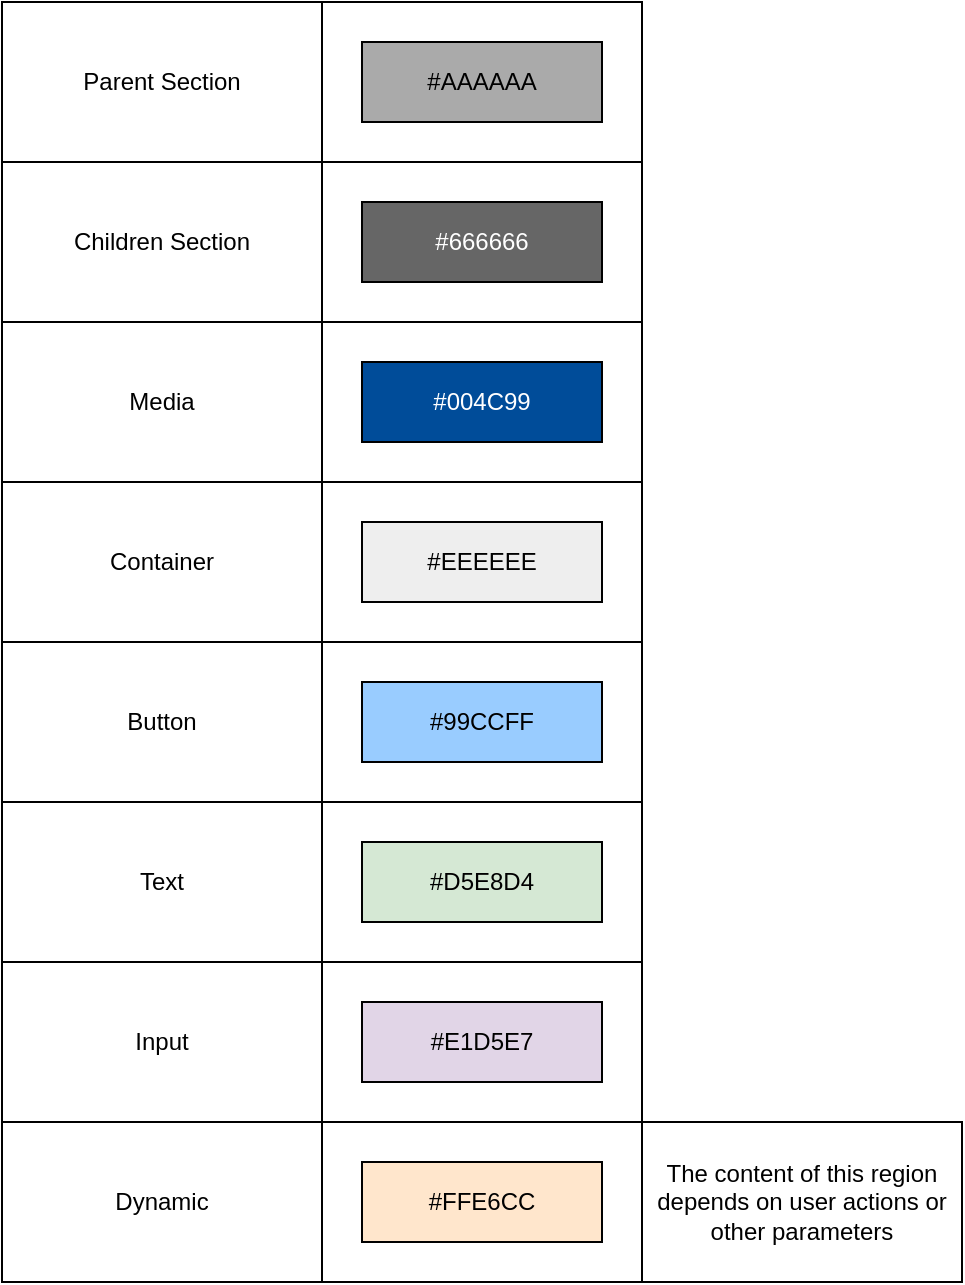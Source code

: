 <mxfile version="11.0.5" type="device"><diagram id="eosY4uUnfJpSgrzweUXp" name="component_table"><mxGraphModel dx="530" dy="595" grid="1" gridSize="10" guides="1" tooltips="1" connect="1" arrows="1" fold="1" page="1" pageScale="1" pageWidth="850" pageHeight="1100" math="0" shadow="0"><root><mxCell id="x3gX-8kXSVn72eSrUafp-0"/><mxCell id="x3gX-8kXSVn72eSrUafp-1" parent="x3gX-8kXSVn72eSrUafp-0"/><mxCell id="BzqorrCahOrf4CqyWcE--8" value="" style="rounded=0;whiteSpace=wrap;html=1;fillColor=none;" parent="x3gX-8kXSVn72eSrUafp-1" vertex="1"><mxGeometry x="160" width="160" height="80" as="geometry"/></mxCell><mxCell id="BzqorrCahOrf4CqyWcE--9" value="" style="rounded=0;whiteSpace=wrap;html=1;fillColor=none;" parent="x3gX-8kXSVn72eSrUafp-1" vertex="1"><mxGeometry x="160" y="80" width="160" height="80" as="geometry"/></mxCell><mxCell id="BzqorrCahOrf4CqyWcE--10" value="" style="rounded=0;whiteSpace=wrap;html=1;fillColor=none;" parent="x3gX-8kXSVn72eSrUafp-1" vertex="1"><mxGeometry x="160" y="160" width="160" height="80" as="geometry"/></mxCell><mxCell id="BzqorrCahOrf4CqyWcE--0" value="Parent Section" style="rounded=0;whiteSpace=wrap;html=1;" parent="x3gX-8kXSVn72eSrUafp-1" vertex="1"><mxGeometry width="160" height="80" as="geometry"/></mxCell><mxCell id="BzqorrCahOrf4CqyWcE--1" value="&lt;span style=&quot;white-space: normal&quot;&gt;#AAAAAA&lt;/span&gt;" style="rounded=0;whiteSpace=wrap;html=1;fillColor=#AAAAAA;" parent="x3gX-8kXSVn72eSrUafp-1" vertex="1"><mxGeometry x="180" y="20" width="120" height="40" as="geometry"/></mxCell><mxCell id="BzqorrCahOrf4CqyWcE--3" value="Children Section" style="rounded=0;whiteSpace=wrap;html=1;" parent="x3gX-8kXSVn72eSrUafp-1" vertex="1"><mxGeometry y="80" width="160" height="80" as="geometry"/></mxCell><mxCell id="BzqorrCahOrf4CqyWcE--4" value="&lt;span style=&quot;white-space: normal&quot;&gt;&lt;font color=&quot;#ffffff&quot;&gt;#666666&lt;/font&gt;&lt;br&gt;&lt;/span&gt;" style="rounded=0;whiteSpace=wrap;html=1;fillColor=#666666;" parent="x3gX-8kXSVn72eSrUafp-1" vertex="1"><mxGeometry x="180" y="100" width="120" height="40" as="geometry"/></mxCell><mxCell id="BzqorrCahOrf4CqyWcE--5" value="Container" style="rounded=0;whiteSpace=wrap;html=1;" parent="x3gX-8kXSVn72eSrUafp-1" vertex="1"><mxGeometry y="240" width="160" height="80" as="geometry"/></mxCell><mxCell id="BzqorrCahOrf4CqyWcE--6" value="&lt;span style=&quot;white-space: normal&quot;&gt;&lt;font color=&quot;#ffffff&quot;&gt;#004C99&lt;/font&gt;&lt;br&gt;&lt;/span&gt;" style="rounded=0;whiteSpace=wrap;html=1;fillColor=#004C99;" parent="x3gX-8kXSVn72eSrUafp-1" vertex="1"><mxGeometry x="180" y="180" width="120" height="40" as="geometry"/></mxCell><mxCell id="BzqorrCahOrf4CqyWcE--7" value="Media" style="rounded=0;whiteSpace=wrap;html=1;" parent="x3gX-8kXSVn72eSrUafp-1" vertex="1"><mxGeometry y="160" width="160" height="80" as="geometry"/></mxCell><mxCell id="BzqorrCahOrf4CqyWcE--11" value="" style="rounded=0;whiteSpace=wrap;html=1;fillColor=none;" parent="x3gX-8kXSVn72eSrUafp-1" vertex="1"><mxGeometry x="160" y="240" width="160" height="80" as="geometry"/></mxCell><mxCell id="BzqorrCahOrf4CqyWcE--12" value="Button" style="rounded=0;whiteSpace=wrap;html=1;" parent="x3gX-8kXSVn72eSrUafp-1" vertex="1"><mxGeometry y="320" width="160" height="80" as="geometry"/></mxCell><mxCell id="BzqorrCahOrf4CqyWcE--13" value="" style="rounded=0;whiteSpace=wrap;html=1;fillColor=none;" parent="x3gX-8kXSVn72eSrUafp-1" vertex="1"><mxGeometry x="160" y="320" width="160" height="80" as="geometry"/></mxCell><mxCell id="BzqorrCahOrf4CqyWcE--14" value="Text" style="rounded=0;whiteSpace=wrap;html=1;" parent="x3gX-8kXSVn72eSrUafp-1" vertex="1"><mxGeometry y="400" width="160" height="80" as="geometry"/></mxCell><mxCell id="BzqorrCahOrf4CqyWcE--16" value="" style="rounded=0;whiteSpace=wrap;html=1;fillColor=none;" parent="x3gX-8kXSVn72eSrUafp-1" vertex="1"><mxGeometry x="160" y="400" width="160" height="80" as="geometry"/></mxCell><mxCell id="6e0OCzOTlWaHqAWKgzMx-0" value="&lt;span style=&quot;white-space: normal&quot;&gt;#EEEEEE&lt;/span&gt;" style="rounded=0;whiteSpace=wrap;html=1;fillColor=#EEEEEE;" parent="x3gX-8kXSVn72eSrUafp-1" vertex="1"><mxGeometry x="180" y="260" width="120" height="40" as="geometry"/></mxCell><mxCell id="ZX84Vq_vy_LX_sMIOmsv-0" value="&lt;span style=&quot;white-space: normal&quot;&gt;#99CCFF&lt;/span&gt;" style="rounded=0;whiteSpace=wrap;html=1;fillColor=#99CCFF;" parent="x3gX-8kXSVn72eSrUafp-1" vertex="1"><mxGeometry x="180" y="340" width="120" height="40" as="geometry"/></mxCell><mxCell id="pHfhCFnIno_7-QBlCfSq-0" value="&lt;span style=&quot;white-space: normal&quot;&gt;#&lt;/span&gt;D5E8D4" style="rounded=0;whiteSpace=wrap;html=1;fillColor=#d5e8d4;strokeColor=#000000;" parent="x3gX-8kXSVn72eSrUafp-1" vertex="1"><mxGeometry x="180" y="420" width="120" height="40" as="geometry"/></mxCell><mxCell id="Pz6enDINAzdWnio6UvNm-1" value="Input" style="rounded=0;whiteSpace=wrap;html=1;" parent="x3gX-8kXSVn72eSrUafp-1" vertex="1"><mxGeometry y="480" width="160" height="80" as="geometry"/></mxCell><mxCell id="Pz6enDINAzdWnio6UvNm-2" value="" style="rounded=0;whiteSpace=wrap;html=1;fillColor=none;" parent="x3gX-8kXSVn72eSrUafp-1" vertex="1"><mxGeometry x="160" y="480" width="160" height="80" as="geometry"/></mxCell><mxCell id="Pz6enDINAzdWnio6UvNm-3" value="#E1D5E7" style="rounded=0;whiteSpace=wrap;html=1;fillColor=#e1d5e7;strokeColor=#000000;" parent="x3gX-8kXSVn72eSrUafp-1" vertex="1"><mxGeometry x="180" y="500" width="120" height="40" as="geometry"/></mxCell><mxCell id="fjDcb8pdPXSnd1h6Uqij-0" value="Dynamic" style="rounded=0;whiteSpace=wrap;html=1;" parent="x3gX-8kXSVn72eSrUafp-1" vertex="1"><mxGeometry y="560" width="160" height="80" as="geometry"/></mxCell><mxCell id="fjDcb8pdPXSnd1h6Uqij-1" value="" style="rounded=0;whiteSpace=wrap;html=1;fillColor=none;" parent="x3gX-8kXSVn72eSrUafp-1" vertex="1"><mxGeometry x="160" y="560" width="160" height="80" as="geometry"/></mxCell><mxCell id="fjDcb8pdPXSnd1h6Uqij-2" value="#FFE6CC" style="rounded=0;whiteSpace=wrap;html=1;fillColor=#ffe6cc;strokeColor=#000000;" parent="x3gX-8kXSVn72eSrUafp-1" vertex="1"><mxGeometry x="180" y="580" width="120" height="40" as="geometry"/></mxCell><mxCell id="fjDcb8pdPXSnd1h6Uqij-3" value="The content of this region depends on user actions or other parameters" style="rounded=0;whiteSpace=wrap;html=1;" parent="x3gX-8kXSVn72eSrUafp-1" vertex="1"><mxGeometry x="320" y="560" width="160" height="80" as="geometry"/></mxCell></root></mxGraphModel></diagram><diagram id="XCgIxJM5BnMiQqmrhkeS" name="ux1_main_navigation.desktop"><mxGraphModel dx="3702" dy="3154" grid="1" gridSize="10" guides="1" tooltips="1" connect="1" arrows="1" fold="1" page="1" pageScale="1" pageWidth="850" pageHeight="1100" math="0" shadow="0"><root><mxCell id="D1SKx_T4OoaBtaMgHc84-0"/><mxCell id="D1SKx_T4OoaBtaMgHc84-1" parent="D1SKx_T4OoaBtaMgHc84-0"/><mxCell id="kPlpFrFqHszi8jt0amea-0" value="" style="rounded=0;whiteSpace=wrap;html=1;fillColor=none;strokeColor=none;" parent="D1SKx_T4OoaBtaMgHc84-1" vertex="1"><mxGeometry x="-1" y="-1" width="1922" height="1082" as="geometry"/></mxCell><mxCell id="kPlpFrFqHszi8jt0amea-1" value="" style="rounded=0;whiteSpace=wrap;html=1;fillColor=#666666;strokeColor=#000000;fontColor=#333333;" parent="D1SKx_T4OoaBtaMgHc84-1" vertex="1"><mxGeometry width="1920" height="1080" as="geometry"/></mxCell><mxCell id="kPlpFrFqHszi8jt0amea-2" value="" style="rounded=0;whiteSpace=wrap;html=1;fillColor=#EEEEEE;strokeColor=none;fontColor=#333333;" parent="D1SKx_T4OoaBtaMgHc84-1" vertex="1"><mxGeometry width="200" height="1080" as="geometry"/></mxCell><mxCell id="kPlpFrFqHszi8jt0amea-3" value="&lt;font style=&quot;font-size: 30px&quot; color=&quot;#ffffff&quot;&gt;1&lt;/font&gt;" style="rounded=0;whiteSpace=wrap;html=1;fillColor=#004C99;strokeColor=#FFFFFF;fontColor=#333333;" parent="D1SKx_T4OoaBtaMgHc84-1" vertex="1"><mxGeometry x="50" y="20" width="100" height="50" as="geometry"/></mxCell><mxCell id="aeZJUL4789cXf3vYAK0Q-0" value="&lt;font style=&quot;font-size: 30px&quot;&gt;2&lt;/font&gt;" style="rounded=0;whiteSpace=wrap;html=1;strokeColor=#000000;fillColor=#99CCFF;" parent="D1SKx_T4OoaBtaMgHc84-1" vertex="1"><mxGeometry y="100" width="200" height="40" as="geometry"/></mxCell><mxCell id="aeZJUL4789cXf3vYAK0Q-1" value="&lt;font style=&quot;font-size: 30px&quot;&gt;3&lt;/font&gt;" style="rounded=0;whiteSpace=wrap;html=1;strokeColor=#000000;fillColor=#99CCFF;" parent="D1SKx_T4OoaBtaMgHc84-1" vertex="1"><mxGeometry y="140" width="200" height="40" as="geometry"/></mxCell><mxCell id="aeZJUL4789cXf3vYAK0Q-2" value="&lt;font style=&quot;font-size: 30px&quot;&gt;4&lt;/font&gt;" style="rounded=0;whiteSpace=wrap;html=1;strokeColor=#000000;fillColor=#99CCFF;" parent="D1SKx_T4OoaBtaMgHc84-1" vertex="1"><mxGeometry y="180" width="200" height="40" as="geometry"/></mxCell><mxCell id="lv5hgxxQ3eARIZZrJvSq-0" value="&lt;font style=&quot;font-size: 30px&quot;&gt;5&lt;/font&gt;" style="rounded=0;whiteSpace=wrap;html=1;strokeColor=#000000;fillColor=#99CCFF;" vertex="1" parent="D1SKx_T4OoaBtaMgHc84-1"><mxGeometry y="960" width="200" height="40" as="geometry"/></mxCell><mxCell id="lv5hgxxQ3eARIZZrJvSq-1" value="&lt;font style=&quot;font-size: 30px&quot;&gt;6&lt;/font&gt;" style="rounded=0;whiteSpace=wrap;html=1;strokeColor=#000000;fillColor=#99CCFF;" vertex="1" parent="D1SKx_T4OoaBtaMgHc84-1"><mxGeometry y="1000" width="200" height="40" as="geometry"/></mxCell><mxCell id="lv5hgxxQ3eARIZZrJvSq-2" value="&lt;font style=&quot;font-size: 30px&quot;&gt;7&lt;/font&gt;" style="rounded=0;whiteSpace=wrap;html=1;strokeColor=#000000;fillColor=#99CCFF;" vertex="1" parent="D1SKx_T4OoaBtaMgHc84-1"><mxGeometry y="1040" width="200" height="40" as="geometry"/></mxCell></root></mxGraphModel></diagram><diagram id="pbwNYzBoVnIFx2prPiQ-" name="ux1_main_navigation_locked.desktop"><mxGraphModel dx="5603" dy="4523" grid="1" gridSize="10" guides="1" tooltips="1" connect="1" arrows="1" fold="1" page="1" pageScale="1" pageWidth="850" pageHeight="1100" math="0" shadow="0"><root><mxCell id="0"/><mxCell id="1" parent="0"/><mxCell id="MBviEYG3loQ9P5HljLNN-1" value="" style="rounded=0;whiteSpace=wrap;html=1;fillColor=none;strokeColor=none;" parent="1" vertex="1"><mxGeometry x="-1" y="-1" width="1922" height="1082" as="geometry"/></mxCell><mxCell id="MBviEYG3loQ9P5HljLNN-2" value="" style="rounded=0;whiteSpace=wrap;html=1;fillColor=#666666;strokeColor=#000000;fontColor=#333333;" parent="1" vertex="1"><mxGeometry width="1920" height="1080" as="geometry"/></mxCell><mxCell id="MBviEYG3loQ9P5HljLNN-3" value="&lt;font color=&quot;#ffffff&quot; style=&quot;font-size: 30px&quot;&gt;2&lt;/font&gt;" style="rounded=0;whiteSpace=wrap;html=1;fillColor=#004C99;strokeColor=none;fontColor=#333333;" parent="1" vertex="1"><mxGeometry width="200" height="1080" as="geometry"/></mxCell><mxCell id="MBviEYG3loQ9P5HljLNN-4" value="&lt;font style=&quot;font-size: 30px&quot; color=&quot;#ffffff&quot;&gt;1&lt;/font&gt;" style="rounded=0;whiteSpace=wrap;html=1;fillColor=#004C99;strokeColor=#FFFFFF;fontColor=#333333;" parent="1" vertex="1"><mxGeometry x="50" y="20" width="100" height="50" as="geometry"/></mxCell></root></mxGraphModel></diagram><diagram id="v1o8uMpVHrYCJctX4n17" name="ux2_provider_selection.desktop"><mxGraphModel dx="2037" dy="1467" grid="1" gridSize="10" guides="1" tooltips="1" connect="1" arrows="1" fold="1" page="1" pageScale="1" pageWidth="850" pageHeight="1100" math="0" shadow="0"><root><mxCell id="4cVSENdisRrjOQaEUqIf-0"/><mxCell id="4cVSENdisRrjOQaEUqIf-1" parent="4cVSENdisRrjOQaEUqIf-0"/><mxCell id="JbtzMxO9gLgcov12Xv7q-0" value="" style="rounded=0;whiteSpace=wrap;html=1;fillColor=none;strokeColor=#000000;" vertex="1" parent="4cVSENdisRrjOQaEUqIf-1"><mxGeometry width="1922" height="1082" as="geometry"/></mxCell><mxCell id="JbtzMxO9gLgcov12Xv7q-2" value="" style="rounded=0;whiteSpace=wrap;html=1;fillColor=#AAAAAA;strokeColor=none;fontColor=#333333;" vertex="1" parent="4cVSENdisRrjOQaEUqIf-1"><mxGeometry width="200" height="1080" as="geometry"/></mxCell><mxCell id="t848yCpJfAevGbUUQg_s-1" value="&lt;font style=&quot;font-size: 30px&quot;&gt;1&lt;/font&gt;" style="rounded=0;whiteSpace=wrap;html=1;strokeColor=#000000;fillColor=#d5e8d4;" vertex="1" parent="4cVSENdisRrjOQaEUqIf-1"><mxGeometry x="930" y="40" width="260" height="30" as="geometry"/></mxCell><mxCell id="95b6YxyELc4hgaTrw-II-1" value="" style="rounded=0;whiteSpace=wrap;html=1;strokeColor=#000000;fillColor=#EEEEEE;" vertex="1" parent="4cVSENdisRrjOQaEUqIf-1"><mxGeometry x="544" y="120" width="500" height="500" as="geometry"/></mxCell><mxCell id="95b6YxyELc4hgaTrw-II-2" value="" style="rounded=0;whiteSpace=wrap;html=1;strokeColor=#000000;fillColor=#EEEEEE;" vertex="1" parent="4cVSENdisRrjOQaEUqIf-1"><mxGeometry x="1076" y="120" width="500" height="500" as="geometry"/></mxCell><mxCell id="u5TeWCYdgU2MA04HK84S-0" value="&lt;font style=&quot;font-size: 30px&quot; color=&quot;#ffffff&quot;&gt;2&lt;/font&gt;" style="rounded=0;whiteSpace=wrap;html=1;strokeColor=#000000;fillColor=#004c99;" vertex="1" parent="4cVSENdisRrjOQaEUqIf-1"><mxGeometry x="544" y="120" width="500" height="350" as="geometry"/></mxCell><mxCell id="u5TeWCYdgU2MA04HK84S-1" value="&lt;font style=&quot;font-size: 30px&quot; color=&quot;#ffffff&quot;&gt;6&lt;/font&gt;" style="rounded=0;whiteSpace=wrap;html=1;strokeColor=#000000;fillColor=#004c99;" vertex="1" parent="4cVSENdisRrjOQaEUqIf-1"><mxGeometry x="1076" y="120" width="500" height="350" as="geometry"/></mxCell><mxCell id="qs07PgiGtbnuARNDndiP-0" value="&lt;font style=&quot;font-size: 30px&quot;&gt;3&lt;/font&gt;" style="rounded=0;whiteSpace=wrap;html=1;strokeColor=#000000;fillColor=#d5e8d4;" vertex="1" parent="4cVSENdisRrjOQaEUqIf-1"><mxGeometry x="550" y="480.952" width="260" height="30" as="geometry"/></mxCell><mxCell id="qs07PgiGtbnuARNDndiP-1" value="&lt;font style=&quot;font-size: 30px&quot;&gt;7&lt;/font&gt;" style="rounded=0;whiteSpace=wrap;html=1;strokeColor=#000000;fillColor=#d5e8d4;" vertex="1" parent="4cVSENdisRrjOQaEUqIf-1"><mxGeometry x="1083.81" y="480.952" width="260" height="30" as="geometry"/></mxCell><mxCell id="qs07PgiGtbnuARNDndiP-2" value="&lt;font style=&quot;font-size: 30px&quot;&gt;4&lt;/font&gt;" style="rounded=0;whiteSpace=wrap;html=1;strokeColor=#000000;fillColor=#d5e8d4;" vertex="1" parent="4cVSENdisRrjOQaEUqIf-1"><mxGeometry x="550" y="520" width="410" height="30" as="geometry"/></mxCell><mxCell id="qs07PgiGtbnuARNDndiP-3" value="&lt;font style=&quot;font-size: 30px&quot;&gt;8&lt;/font&gt;" style="rounded=0;whiteSpace=wrap;html=1;strokeColor=#000000;fillColor=#d5e8d4;" vertex="1" parent="4cVSENdisRrjOQaEUqIf-1"><mxGeometry x="1083.714" y="520" width="410" height="30" as="geometry"/></mxCell><mxCell id="qs07PgiGtbnuARNDndiP-4" value="&lt;font style=&quot;font-size: 30px&quot;&gt;5&lt;/font&gt;" style="rounded=0;whiteSpace=wrap;html=1;strokeColor=#000000;fillColor=#99CCFF;" vertex="1" parent="4cVSENdisRrjOQaEUqIf-1"><mxGeometry x="544" y="570" width="500" height="50" as="geometry"/></mxCell><mxCell id="qs07PgiGtbnuARNDndiP-5" value="&lt;font style=&quot;font-size: 30px&quot;&gt;9&lt;/font&gt;" style="rounded=0;whiteSpace=wrap;html=1;strokeColor=#000000;fillColor=#99CCFF;" vertex="1" parent="4cVSENdisRrjOQaEUqIf-1"><mxGeometry x="1076.238" y="570" width="500" height="50" as="geometry"/></mxCell></root></mxGraphModel></diagram><diagram id="4q9hrrc0OInZVwc4TqXn" name="ux3_t721_login.desktop"><mxGraphModel dx="1426" dy="907" grid="1" gridSize="10" guides="1" tooltips="1" connect="1" arrows="1" fold="1" page="1" pageScale="1" pageWidth="850" pageHeight="1100" math="0" shadow="0"><root><mxCell id="5F2XzD_nB3T0yc4OgJ0H-0"/><mxCell id="5F2XzD_nB3T0yc4OgJ0H-1" parent="5F2XzD_nB3T0yc4OgJ0H-0"/><mxCell id="_e47-rEd6Mu2nYZH2DR6-0" value="" style="rounded=0;whiteSpace=wrap;html=1;fillColor=none;strokeColor=#000000;" parent="5F2XzD_nB3T0yc4OgJ0H-1" vertex="1"><mxGeometry width="1922" height="1082" as="geometry"/></mxCell><mxCell id="_e47-rEd6Mu2nYZH2DR6-1" value="" style="rounded=0;whiteSpace=wrap;html=1;fillColor=#AAAAAA;strokeColor=none;fontColor=#333333;" parent="5F2XzD_nB3T0yc4OgJ0H-1" vertex="1"><mxGeometry width="200" height="1080" as="geometry"/></mxCell><mxCell id="vhxP1F5NPWnwPkdBAnDm-1" value="" style="group" parent="5F2XzD_nB3T0yc4OgJ0H-1" vertex="1" connectable="0"><mxGeometry x="840" y="240" width="440" height="600" as="geometry"/></mxCell><mxCell id="_e47-rEd6Mu2nYZH2DR6-4" value="" style="rounded=0;whiteSpace=wrap;html=1;strokeColor=#000000;fillColor=#EEEEEE;" parent="vhxP1F5NPWnwPkdBAnDm-1" vertex="1"><mxGeometry width="440" height="600" as="geometry"/></mxCell><mxCell id="_e47-rEd6Mu2nYZH2DR6-6" value="&lt;font style=&quot;font-size: 30px&quot; color=&quot;#ffffff&quot;&gt;1&lt;/font&gt;" style="rounded=0;whiteSpace=wrap;html=1;strokeColor=#000000;fillColor=#004c99;" parent="vhxP1F5NPWnwPkdBAnDm-1" vertex="1"><mxGeometry x="70" y="70" width="300" height="160" as="geometry"/></mxCell><mxCell id="_e47-rEd6Mu2nYZH2DR6-8" value="&lt;font style=&quot;font-size: 30px&quot;&gt;7&lt;/font&gt;" style="rounded=0;whiteSpace=wrap;html=1;strokeColor=#000000;fillColor=#d5e8d4;" parent="vhxP1F5NPWnwPkdBAnDm-1" vertex="1"><mxGeometry x="70" y="530" width="130" height="30" as="geometry"/></mxCell><mxCell id="_e47-rEd6Mu2nYZH2DR6-12" value="&lt;font style=&quot;font-size: 30px&quot;&gt;2&lt;/font&gt;" style="rounded=0;whiteSpace=wrap;html=1;strokeColor=#000000;fillColor=#E1D5E7;" parent="vhxP1F5NPWnwPkdBAnDm-1" vertex="1"><mxGeometry x="70" y="300" width="300" height="30" as="geometry"/></mxCell><mxCell id="_e47-rEd6Mu2nYZH2DR6-13" value="&lt;font style=&quot;font-size: 30px&quot;&gt;3&lt;/font&gt;" style="rounded=0;whiteSpace=wrap;html=1;strokeColor=#000000;fillColor=#E1D5E7;" parent="vhxP1F5NPWnwPkdBAnDm-1" vertex="1"><mxGeometry x="70" y="360" width="300" height="30" as="geometry"/></mxCell><mxCell id="_e47-rEd6Mu2nYZH2DR6-14" value="&lt;font style=&quot;font-size: 30px&quot;&gt;6&lt;/font&gt;" style="rounded=0;whiteSpace=wrap;html=1;strokeColor=#000000;fillColor=#99CCFF;" parent="vhxP1F5NPWnwPkdBAnDm-1" vertex="1"><mxGeometry x="70" y="480" width="300" height="30" as="geometry"/></mxCell><mxCell id="_e47-rEd6Mu2nYZH2DR6-15" value="&lt;font style=&quot;font-size: 30px&quot;&gt;4&lt;/font&gt;" style="rounded=0;whiteSpace=wrap;html=1;strokeColor=#000000;fillColor=#d5e8d4;" parent="vhxP1F5NPWnwPkdBAnDm-1" vertex="1"><mxGeometry x="70" y="435" width="130" height="30" as="geometry"/></mxCell><mxCell id="_e47-rEd6Mu2nYZH2DR6-16" value="&lt;font style=&quot;font-size: 30px&quot;&gt;5&lt;/font&gt;" style="rounded=0;whiteSpace=wrap;html=1;strokeColor=#000000;fillColor=#d5e8d4;" parent="vhxP1F5NPWnwPkdBAnDm-1" vertex="1"><mxGeometry x="240" y="435" width="130" height="30" as="geometry"/></mxCell></root></mxGraphModel></diagram><diagram name="ux4_t721_register.desktop" id="x71CRkohrwL--hXT81Uo"><mxGraphModel dx="1426" dy="907" grid="1" gridSize="10" guides="1" tooltips="1" connect="1" arrows="1" fold="1" page="1" pageScale="1" pageWidth="850" pageHeight="1100" math="0" shadow="0"><root><mxCell id="OoHd4kD20nk9IHQhAmIP-0"/><mxCell id="OoHd4kD20nk9IHQhAmIP-1" parent="OoHd4kD20nk9IHQhAmIP-0"/><mxCell id="OoHd4kD20nk9IHQhAmIP-2" value="" style="rounded=0;whiteSpace=wrap;html=1;fillColor=none;strokeColor=#000000;" parent="OoHd4kD20nk9IHQhAmIP-1" vertex="1"><mxGeometry width="1922" height="1082" as="geometry"/></mxCell><mxCell id="OoHd4kD20nk9IHQhAmIP-3" value="" style="rounded=0;whiteSpace=wrap;html=1;fillColor=#AAAAAA;strokeColor=none;fontColor=#333333;" parent="OoHd4kD20nk9IHQhAmIP-1" vertex="1"><mxGeometry width="200" height="1080" as="geometry"/></mxCell><mxCell id="OoHd4kD20nk9IHQhAmIP-5" value="" style="rounded=0;whiteSpace=wrap;html=1;strokeColor=#000000;fillColor=#EEEEEE;" parent="OoHd4kD20nk9IHQhAmIP-1" vertex="1"><mxGeometry x="840" y="240" width="440" height="680" as="geometry"/></mxCell><mxCell id="OoHd4kD20nk9IHQhAmIP-6" value="&lt;font style=&quot;font-size: 30px&quot; color=&quot;#ffffff&quot;&gt;1&lt;/font&gt;" style="rounded=0;whiteSpace=wrap;html=1;strokeColor=#000000;fillColor=#004c99;" parent="OoHd4kD20nk9IHQhAmIP-1" vertex="1"><mxGeometry x="910" y="310" width="300" height="160" as="geometry"/></mxCell><mxCell id="OoHd4kD20nk9IHQhAmIP-7" value="&lt;font style=&quot;font-size: 30px&quot;&gt;7&lt;/font&gt;" style="rounded=0;whiteSpace=wrap;html=1;strokeColor=#000000;fillColor=#d5e8d4;" parent="OoHd4kD20nk9IHQhAmIP-1" vertex="1"><mxGeometry x="910" y="830" width="130" height="30" as="geometry"/></mxCell><mxCell id="OoHd4kD20nk9IHQhAmIP-8" value="&lt;font style=&quot;font-size: 30px&quot;&gt;2&lt;/font&gt;" style="rounded=0;whiteSpace=wrap;html=1;strokeColor=#000000;fillColor=#E1D5E7;" parent="OoHd4kD20nk9IHQhAmIP-1" vertex="1"><mxGeometry x="910" y="540" width="300" height="30" as="geometry"/></mxCell><mxCell id="OoHd4kD20nk9IHQhAmIP-9" value="&lt;font style=&quot;font-size: 30px&quot;&gt;3&lt;/font&gt;" style="rounded=0;whiteSpace=wrap;html=1;strokeColor=#000000;fillColor=#E1D5E7;" parent="OoHd4kD20nk9IHQhAmIP-1" vertex="1"><mxGeometry x="910" y="600" width="300" height="30" as="geometry"/></mxCell><mxCell id="OoHd4kD20nk9IHQhAmIP-10" value="&lt;font style=&quot;font-size: 30px&quot;&gt;6&lt;/font&gt;" style="rounded=0;whiteSpace=wrap;html=1;strokeColor=#000000;fillColor=#99CCFF;" parent="OoHd4kD20nk9IHQhAmIP-1" vertex="1"><mxGeometry x="910" y="780" width="300" height="30" as="geometry"/></mxCell><mxCell id="OoHd4kD20nk9IHQhAmIP-11" value="&lt;font style=&quot;font-size: 30px&quot;&gt;5&lt;/font&gt;" style="rounded=0;whiteSpace=wrap;html=1;strokeColor=#000000;fillColor=#d5e8d4;" parent="OoHd4kD20nk9IHQhAmIP-1" vertex="1"><mxGeometry x="910" y="735" width="250" height="30" as="geometry"/></mxCell><mxCell id="OoHd4kD20nk9IHQhAmIP-13" value="&lt;font style=&quot;font-size: 30px&quot;&gt;4&lt;/font&gt;" style="rounded=0;whiteSpace=wrap;html=1;strokeColor=#000000;fillColor=#E1D5E7;" parent="OoHd4kD20nk9IHQhAmIP-1" vertex="1"><mxGeometry x="910" y="660" width="300" height="30" as="geometry"/></mxCell></root></mxGraphModel></diagram><diagram id="wjSuu0ueJkehmyXtf_yV" name="ux22_t721_wallet_creation.desktop"><mxGraphModel dx="3227" dy="2612" grid="1" gridSize="10" guides="1" tooltips="1" connect="1" arrows="1" fold="1" page="1" pageScale="1" pageWidth="850" pageHeight="1100" math="0" shadow="0"><root><mxCell id="IQVQeoeCzjt5eh_YNHD9-0"/><mxCell id="IQVQeoeCzjt5eh_YNHD9-1" parent="IQVQeoeCzjt5eh_YNHD9-0"/><mxCell id="vx_4VjZglU5CGFsF5oa5-0" value="" style="rounded=0;whiteSpace=wrap;html=1;fillColor=none;strokeColor=#000000;" parent="IQVQeoeCzjt5eh_YNHD9-1" vertex="1"><mxGeometry x="-1" y="-1" width="1922" height="1082" as="geometry"/></mxCell><mxCell id="vx_4VjZglU5CGFsF5oa5-1" value="" style="rounded=0;whiteSpace=wrap;html=1;fillColor=#AAAAAA;strokeColor=none;fontColor=#333333;" parent="IQVQeoeCzjt5eh_YNHD9-1" vertex="1"><mxGeometry width="200" height="1080" as="geometry"/></mxCell><mxCell id="vx_4VjZglU5CGFsF5oa5-3" value="&lt;font style=&quot;font-size: 30px&quot; color=&quot;#ffffff&quot;&gt;4&lt;/font&gt;" style="rounded=0;whiteSpace=wrap;html=1;strokeColor=#000000;fillColor=#004c99;" parent="IQVQeoeCzjt5eh_YNHD9-1" vertex="1"><mxGeometry x="1110" y="280" width="620" height="260" as="geometry"/></mxCell><mxCell id="vx_4VjZglU5CGFsF5oa5-5" value="&lt;font style=&quot;font-size: 30px&quot;&gt;7&lt;/font&gt;" style="rounded=0;whiteSpace=wrap;html=1;strokeColor=#000000;fillColor=#E1D5E7;" parent="IQVQeoeCzjt5eh_YNHD9-1" vertex="1"><mxGeometry x="1025" y="786" width="180" height="30" as="geometry"/></mxCell><mxCell id="vx_4VjZglU5CGFsF5oa5-7" value="&lt;font style=&quot;font-size: 30px&quot;&gt;8&lt;/font&gt;" style="rounded=0;whiteSpace=wrap;html=1;strokeColor=#000000;fillColor=#99CCFF;" parent="IQVQeoeCzjt5eh_YNHD9-1" vertex="1"><mxGeometry x="1223" y="786" width="70" height="30" as="geometry"/></mxCell><mxCell id="vx_4VjZglU5CGFsF5oa5-8" value="&lt;font style=&quot;font-size: 30px&quot;&gt;1&lt;/font&gt;" style="rounded=0;whiteSpace=wrap;html=1;strokeColor=#000000;fillColor=#d5e8d4;" parent="IQVQeoeCzjt5eh_YNHD9-1" vertex="1"><mxGeometry x="785" y="100" width="550" height="60" as="geometry"/></mxCell><mxCell id="vx_4VjZglU5CGFsF5oa5-11" value="&lt;font style=&quot;font-size: 30px&quot;&gt;3&lt;/font&gt;" style="rounded=0;whiteSpace=wrap;html=1;strokeColor=#000000;fillColor=#D5E8D4;" parent="IQVQeoeCzjt5eh_YNHD9-1" vertex="1"><mxGeometry x="390" y="280" width="620" height="260" as="geometry"/></mxCell><mxCell id="vx_4VjZglU5CGFsF5oa5-12" value="&lt;font style=&quot;font-size: 30px&quot;&gt;2&lt;/font&gt;" style="rounded=0;whiteSpace=wrap;html=1;strokeColor=#000000;fillColor=#d5e8d4;" parent="IQVQeoeCzjt5eh_YNHD9-1" vertex="1"><mxGeometry x="1222.5" y="220" width="395" height="40" as="geometry"/></mxCell><mxCell id="vx_4VjZglU5CGFsF5oa5-13" value="&lt;font style=&quot;font-size: 30px&quot;&gt;5&lt;/font&gt;" style="rounded=0;whiteSpace=wrap;html=1;strokeColor=#000000;fillColor=#d5e8d4;" parent="IQVQeoeCzjt5eh_YNHD9-1" vertex="1"><mxGeometry x="862.5" y="711" width="395" height="40" as="geometry"/></mxCell><mxCell id="vx_4VjZglU5CGFsF5oa5-14" value="&lt;span style=&quot;font-size: 30px&quot;&gt;6&lt;/span&gt;" style="rounded=0;whiteSpace=wrap;html=1;strokeColor=#000000;fillColor=#E1D5E7;" parent="IQVQeoeCzjt5eh_YNHD9-1" vertex="1"><mxGeometry x="827" y="786" width="180" height="30" as="geometry"/></mxCell></root></mxGraphModel></diagram><diagram id="2_HcFPY--kMb1GU2nXUJ" name="ux5_events_management_navigation.desktop"><mxGraphModel dx="2276" dy="2007" grid="1" gridSize="10" guides="1" tooltips="1" connect="1" arrows="1" fold="1" page="1" pageScale="1" pageWidth="850" pageHeight="1100" math="0" shadow="0"><root><mxCell id="EKnabuMMHTNA-6Heh1Bl-0"/><mxCell id="EKnabuMMHTNA-6Heh1Bl-1" parent="EKnabuMMHTNA-6Heh1Bl-0"/><mxCell id="63jilFCUdwEqh3SHaeVa-1" value="" style="rounded=0;whiteSpace=wrap;html=1;fillColor=none;strokeColor=#000000;" parent="EKnabuMMHTNA-6Heh1Bl-1" vertex="1"><mxGeometry x="-1" y="-1" width="1922" height="1082" as="geometry"/></mxCell><mxCell id="63jilFCUdwEqh3SHaeVa-2" value="" style="rounded=0;whiteSpace=wrap;html=1;fillColor=#AAAAAA;strokeColor=none;fontColor=#333333;" parent="EKnabuMMHTNA-6Heh1Bl-1" vertex="1"><mxGeometry width="200" height="1080" as="geometry"/></mxCell><mxCell id="63jilFCUdwEqh3SHaeVa-21" value="" style="rounded=0;whiteSpace=wrap;html=1;fillColor=#666666;strokeColor=none;" parent="EKnabuMMHTNA-6Heh1Bl-1" vertex="1"><mxGeometry x="480" width="1440" height="1080" as="geometry"/></mxCell><mxCell id="63jilFCUdwEqh3SHaeVa-13" value="" style="rounded=0;whiteSpace=wrap;html=1;fillColor=#EEEEEE;strokeColor=none;" parent="EKnabuMMHTNA-6Heh1Bl-1" vertex="1"><mxGeometry x="200" width="280" height="1080" as="geometry"/></mxCell><mxCell id="63jilFCUdwEqh3SHaeVa-14" value="&lt;font style=&quot;font-size: 30px&quot;&gt;1&lt;/font&gt;" style="rounded=0;whiteSpace=wrap;html=1;fillColor=#99CCFF;" parent="EKnabuMMHTNA-6Heh1Bl-1" vertex="1"><mxGeometry x="200" y="24" width="280" height="40" as="geometry"/></mxCell><mxCell id="63jilFCUdwEqh3SHaeVa-15" value="&lt;font style=&quot;font-size: 30px&quot;&gt;2&lt;/font&gt;" style="rounded=0;whiteSpace=wrap;html=1;fillColor=#99CCFF;" parent="EKnabuMMHTNA-6Heh1Bl-1" vertex="1"><mxGeometry x="200" y="88" width="280" height="40" as="geometry"/></mxCell><mxCell id="63jilFCUdwEqh3SHaeVa-16" value="&lt;span style=&quot;font-size: 30px&quot;&gt;...&lt;/span&gt;" style="rounded=0;whiteSpace=wrap;html=1;fillColor=#99CCFF;" parent="EKnabuMMHTNA-6Heh1Bl-1" vertex="1"><mxGeometry x="200" y="128" width="280" height="40" as="geometry"/></mxCell><mxCell id="63jilFCUdwEqh3SHaeVa-17" value="&lt;font style=&quot;font-size: 30px&quot;&gt;2&lt;/font&gt;" style="rounded=0;whiteSpace=wrap;html=1;fillColor=#99CCFF;" parent="EKnabuMMHTNA-6Heh1Bl-1" vertex="1"><mxGeometry x="200" y="168" width="280" height="40" as="geometry"/></mxCell><mxCell id="63jilFCUdwEqh3SHaeVa-18" value="&lt;font style=&quot;font-size: 30px&quot;&gt;3&lt;/font&gt;" style="rounded=0;whiteSpace=wrap;html=1;fillColor=#99CCFF;" parent="EKnabuMMHTNA-6Heh1Bl-1" vertex="1"><mxGeometry x="200" y="208" width="280" height="40" as="geometry"/></mxCell><mxCell id="63jilFCUdwEqh3SHaeVa-19" value="&lt;span style=&quot;font-size: 30px&quot;&gt;...&lt;/span&gt;" style="rounded=0;whiteSpace=wrap;html=1;fillColor=#99CCFF;" parent="EKnabuMMHTNA-6Heh1Bl-1" vertex="1"><mxGeometry x="200" y="248" width="280" height="40" as="geometry"/></mxCell><mxCell id="63jilFCUdwEqh3SHaeVa-20" value="&lt;font style=&quot;font-size: 30px&quot;&gt;3&lt;/font&gt;" style="rounded=0;whiteSpace=wrap;html=1;fillColor=#99CCFF;" parent="EKnabuMMHTNA-6Heh1Bl-1" vertex="1"><mxGeometry x="200" y="288" width="280" height="40" as="geometry"/></mxCell></root></mxGraphModel></diagram><diagram id="IQxrGZ82JD_Slow_buve" name="ux6_event_information_form.desktop"><mxGraphModel dx="5603" dy="4123" grid="1" gridSize="10" guides="1" tooltips="1" connect="1" arrows="1" fold="1" page="1" pageScale="1" pageWidth="850" pageHeight="1100" math="0" shadow="0"><root><mxCell id="dvr6aXGGO-GUbrn_ayZG-0"/><mxCell id="dvr6aXGGO-GUbrn_ayZG-1" parent="dvr6aXGGO-GUbrn_ayZG-0"/><mxCell id="Crh00tmlAQ_boGmZvzG9-1" value="" style="rounded=0;whiteSpace=wrap;html=1;fillColor=none;strokeColor=#000000;" parent="dvr6aXGGO-GUbrn_ayZG-1" vertex="1"><mxGeometry x="-1" y="-1" width="1922" height="2332" as="geometry"/></mxCell><mxCell id="Crh00tmlAQ_boGmZvzG9-2" value="" style="rounded=0;whiteSpace=wrap;html=1;fillColor=#AAAAAA;strokeColor=none;fontColor=#333333;" parent="dvr6aXGGO-GUbrn_ayZG-1" vertex="1"><mxGeometry width="480" height="2330" as="geometry"/></mxCell><mxCell id="yWTQNbKGbkx5bXSdGeIY-0" value="" style="rounded=0;whiteSpace=wrap;html=1;fillColor=#EEEEEE;strokeColor=none;" parent="dvr6aXGGO-GUbrn_ayZG-1" vertex="1"><mxGeometry x="480" width="1440" height="2330" as="geometry"/></mxCell><mxCell id="yWTQNbKGbkx5bXSdGeIY-1" value="&lt;font style=&quot;font-size: 30px&quot;&gt;1&lt;/font&gt;" style="rounded=0;whiteSpace=wrap;html=1;fillColor=#D5E8D4;" parent="dvr6aXGGO-GUbrn_ayZG-1" vertex="1"><mxGeometry x="520" y="30" width="150" height="40" as="geometry"/></mxCell><mxCell id="yWTQNbKGbkx5bXSdGeIY-2" value="&lt;font style=&quot;font-size: 30px&quot;&gt;1&lt;/font&gt;" style="rounded=0;whiteSpace=wrap;html=1;fillColor=#D5E8D4;" parent="dvr6aXGGO-GUbrn_ayZG-1" vertex="1"><mxGeometry x="920" y="30" width="150" height="40" as="geometry"/></mxCell><mxCell id="yWTQNbKGbkx5bXSdGeIY-3" value="&lt;font style=&quot;font-size: 30px&quot;&gt;1&lt;/font&gt;" style="rounded=0;whiteSpace=wrap;html=1;fillColor=#D5E8D4;" parent="dvr6aXGGO-GUbrn_ayZG-1" vertex="1"><mxGeometry x="1320" y="30" width="150" height="40" as="geometry"/></mxCell><mxCell id="yWTQNbKGbkx5bXSdGeIY-4" value="&lt;font style=&quot;font-size: 30px&quot;&gt;1&lt;/font&gt;" style="rounded=0;whiteSpace=wrap;html=1;fillColor=#D5E8D4;" parent="dvr6aXGGO-GUbrn_ayZG-1" vertex="1"><mxGeometry x="1720" y="30" width="150" height="40" as="geometry"/></mxCell><mxCell id="dvjvstYLCGxO3b1UAEw7-0" value="&lt;font style=&quot;font-size: 30px&quot;&gt;2&lt;/font&gt;" style="rounded=0;whiteSpace=wrap;html=1;fillColor=#D5E8D4;" parent="dvr6aXGGO-GUbrn_ayZG-1" vertex="1"><mxGeometry x="520" y="130" width="360" height="60" as="geometry"/></mxCell><mxCell id="dvjvstYLCGxO3b1UAEw7-1" value="&lt;font style=&quot;font-size: 30px&quot;&gt;3&lt;/font&gt;" style="rounded=0;whiteSpace=wrap;html=1;fillColor=#D5E8D4;" parent="dvr6aXGGO-GUbrn_ayZG-1" vertex="1"><mxGeometry x="520" y="220" width="180" height="30" as="geometry"/></mxCell><mxCell id="dvjvstYLCGxO3b1UAEw7-2" value="&lt;font style=&quot;font-size: 30px&quot;&gt;4&lt;/font&gt;" style="rounded=0;whiteSpace=wrap;html=1;fillColor=#D5E8D4;" parent="dvr6aXGGO-GUbrn_ayZG-1" vertex="1"><mxGeometry x="540" y="270" width="300" height="30" as="geometry"/></mxCell><mxCell id="dvjvstYLCGxO3b1UAEw7-3" value="&lt;font style=&quot;font-size: 30px&quot;&gt;5&lt;/font&gt;" style="rounded=0;whiteSpace=wrap;html=1;fillColor=#E1D5E7;" parent="dvr6aXGGO-GUbrn_ayZG-1" vertex="1"><mxGeometry x="540" y="310" width="770" height="30" as="geometry"/></mxCell><mxCell id="cqm3L6JrM84yOzIbbR5H-0" value="&lt;font style=&quot;font-size: 30px&quot;&gt;6&lt;/font&gt;" style="rounded=0;whiteSpace=wrap;html=1;fillColor=#D5E8D4;" parent="dvr6aXGGO-GUbrn_ayZG-1" vertex="1"><mxGeometry x="520" y="390" width="180" height="30" as="geometry"/></mxCell><mxCell id="cqm3L6JrM84yOzIbbR5H-1" value="&lt;font style=&quot;font-size: 30px&quot;&gt;7&lt;/font&gt;" style="rounded=0;whiteSpace=wrap;html=1;fillColor=#D5E8D4;" parent="dvr6aXGGO-GUbrn_ayZG-1" vertex="1"><mxGeometry x="540" y="440" width="300" height="30" as="geometry"/></mxCell><mxCell id="cqm3L6JrM84yOzIbbR5H-2" value="&lt;font style=&quot;font-size: 30px&quot;&gt;8&lt;/font&gt;" style="rounded=0;whiteSpace=wrap;html=1;fillColor=#E1D5E7;" parent="dvr6aXGGO-GUbrn_ayZG-1" vertex="1"><mxGeometry x="540" y="480" width="770" height="60" as="geometry"/></mxCell><mxCell id="cqm3L6JrM84yOzIbbR5H-4" value="&lt;font style=&quot;font-size: 30px&quot;&gt;9&lt;/font&gt;" style="rounded=0;whiteSpace=wrap;html=1;fillColor=#D5E8D4;" parent="dvr6aXGGO-GUbrn_ayZG-1" vertex="1"><mxGeometry x="520" y="590" width="360" height="60" as="geometry"/></mxCell><mxCell id="cqm3L6JrM84yOzIbbR5H-5" value="&lt;font style=&quot;font-size: 30px&quot;&gt;10&lt;/font&gt;" style="rounded=0;whiteSpace=wrap;html=1;fillColor=#D5E8D4;" parent="dvr6aXGGO-GUbrn_ayZG-1" vertex="1"><mxGeometry x="520" y="680" width="180" height="30" as="geometry"/></mxCell><mxCell id="cqm3L6JrM84yOzIbbR5H-6" value="&lt;font style=&quot;font-size: 30px&quot;&gt;11&lt;/font&gt;" style="rounded=0;whiteSpace=wrap;html=1;fillColor=#D5E8D4;" parent="dvr6aXGGO-GUbrn_ayZG-1" vertex="1"><mxGeometry x="540" y="740" width="300" height="30" as="geometry"/></mxCell><mxCell id="cqm3L6JrM84yOzIbbR5H-7" value="&lt;font style=&quot;font-size: 30px&quot;&gt;12&lt;/font&gt;" style="rounded=0;whiteSpace=wrap;html=1;fillColor=#E1D5E7;" parent="dvr6aXGGO-GUbrn_ayZG-1" vertex="1"><mxGeometry x="540" y="780" width="770" height="30" as="geometry"/></mxCell><mxCell id="cqm3L6JrM84yOzIbbR5H-8" value="&lt;font style=&quot;font-size: 30px&quot;&gt;13&lt;/font&gt;" style="rounded=0;whiteSpace=wrap;html=1;fillColor=#D5E8D4;" parent="dvr6aXGGO-GUbrn_ayZG-1" vertex="1"><mxGeometry x="520" y="850" width="180" height="30" as="geometry"/></mxCell><mxCell id="cqm3L6JrM84yOzIbbR5H-9" value="&lt;font style=&quot;font-size: 30px&quot;&gt;14&lt;/font&gt;" style="rounded=0;whiteSpace=wrap;html=1;fillColor=#D5E8D4;" parent="dvr6aXGGO-GUbrn_ayZG-1" vertex="1"><mxGeometry x="540" y="910" width="300" height="30" as="geometry"/></mxCell><mxCell id="cqm3L6JrM84yOzIbbR5H-10" value="&lt;font style=&quot;font-size: 30px&quot;&gt;15&lt;/font&gt;" style="rounded=0;whiteSpace=wrap;html=1;fillColor=#E1D5E7;" parent="dvr6aXGGO-GUbrn_ayZG-1" vertex="1"><mxGeometry x="540" y="950" width="770" height="30" as="geometry"/></mxCell><mxCell id="cqm3L6JrM84yOzIbbR5H-11" value="&lt;font style=&quot;font-size: 30px&quot;&gt;16&lt;/font&gt;" style="rounded=0;whiteSpace=wrap;html=1;fillColor=#D5E8D4;" parent="dvr6aXGGO-GUbrn_ayZG-1" vertex="1"><mxGeometry x="520" y="1030" width="360" height="60" as="geometry"/></mxCell><mxCell id="cqm3L6JrM84yOzIbbR5H-12" value="&lt;font style=&quot;font-size: 30px&quot;&gt;17&lt;/font&gt;" style="rounded=0;whiteSpace=wrap;html=1;fillColor=#D5E8D4;" parent="dvr6aXGGO-GUbrn_ayZG-1" vertex="1"><mxGeometry x="520" y="1120" width="180" height="30" as="geometry"/></mxCell><mxCell id="cqm3L6JrM84yOzIbbR5H-13" value="&lt;font style=&quot;font-size: 30px&quot;&gt;18&lt;/font&gt;" style="rounded=0;whiteSpace=wrap;html=1;fillColor=#D5E8D4;" parent="dvr6aXGGO-GUbrn_ayZG-1" vertex="1"><mxGeometry x="540" y="1160" width="300" height="30" as="geometry"/></mxCell><mxCell id="cqm3L6JrM84yOzIbbR5H-14" value="&lt;font style=&quot;font-size: 30px&quot;&gt;19&lt;/font&gt;" style="rounded=0;whiteSpace=wrap;html=1;fillColor=#E1D5E7;" parent="dvr6aXGGO-GUbrn_ayZG-1" vertex="1"><mxGeometry x="520" y="1200" width="750" height="400" as="geometry"/></mxCell><mxCell id="cqm3L6JrM84yOzIbbR5H-15" value="&lt;font style=&quot;font-size: 30px&quot;&gt;20&lt;/font&gt;" style="rounded=0;whiteSpace=wrap;html=1;fillColor=#D5E8D4;" parent="dvr6aXGGO-GUbrn_ayZG-1" vertex="1"><mxGeometry x="520" y="1660" width="360" height="60" as="geometry"/></mxCell><mxCell id="cqm3L6JrM84yOzIbbR5H-16" value="&lt;font style=&quot;font-size: 30px&quot;&gt;21&lt;/font&gt;" style="rounded=0;whiteSpace=wrap;html=1;fillColor=#D5E8D4;" parent="dvr6aXGGO-GUbrn_ayZG-1" vertex="1"><mxGeometry x="520" y="1750" width="180" height="30" as="geometry"/></mxCell><mxCell id="cqm3L6JrM84yOzIbbR5H-17" value="&lt;font style=&quot;font-size: 30px&quot;&gt;22&lt;/font&gt;" style="rounded=0;whiteSpace=wrap;html=1;fillColor=#D5E8D4;" parent="dvr6aXGGO-GUbrn_ayZG-1" vertex="1"><mxGeometry x="540" y="1790" width="300" height="30" as="geometry"/></mxCell><mxCell id="cqm3L6JrM84yOzIbbR5H-18" value="&lt;font style=&quot;font-size: 30px&quot;&gt;23&lt;/font&gt;" style="rounded=0;whiteSpace=wrap;html=1;fillColor=#E1D5E7;" parent="dvr6aXGGO-GUbrn_ayZG-1" vertex="1"><mxGeometry x="520" y="1830" width="750" height="400" as="geometry"/></mxCell><mxCell id="cqm3L6JrM84yOzIbbR5H-19" value="&lt;font style=&quot;font-size: 30px&quot;&gt;24&lt;/font&gt;" style="rounded=0;whiteSpace=wrap;html=1;fillColor=#99CCFF;" parent="dvr6aXGGO-GUbrn_ayZG-1" vertex="1"><mxGeometry x="520" y="2270" width="100" height="40" as="geometry"/></mxCell></root></mxGraphModel></diagram><diagram id="aFYj0brgQJPvokD03pRx" name="ux7_event_minter_form.desktop"><mxGraphModel dx="3227" dy="2612" grid="1" gridSize="10" guides="1" tooltips="1" connect="1" arrows="1" fold="1" page="1" pageScale="1" pageWidth="850" pageHeight="1100" math="0" shadow="0"><root><mxCell id="pSfpiJtHidwmpaFi0xgn-0"/><mxCell id="pSfpiJtHidwmpaFi0xgn-1" parent="pSfpiJtHidwmpaFi0xgn-0"/><mxCell id="bEBj8htsfko4ZRwp7uTM-0" value="" style="rounded=0;whiteSpace=wrap;html=1;fillColor=none;strokeColor=#000000;" parent="pSfpiJtHidwmpaFi0xgn-1" vertex="1"><mxGeometry x="-1" y="-1" width="1922" height="1082" as="geometry"/></mxCell><mxCell id="bEBj8htsfko4ZRwp7uTM-1" value="" style="rounded=0;whiteSpace=wrap;html=1;fillColor=#AAAAAA;strokeColor=none;fontColor=#333333;" parent="pSfpiJtHidwmpaFi0xgn-1" vertex="1"><mxGeometry width="480" height="1080" as="geometry"/></mxCell><mxCell id="bEBj8htsfko4ZRwp7uTM-2" value="" style="rounded=0;whiteSpace=wrap;html=1;fillColor=#EEEEEE;strokeColor=none;" parent="pSfpiJtHidwmpaFi0xgn-1" vertex="1"><mxGeometry x="480" width="1440" height="1080" as="geometry"/></mxCell><mxCell id="bEBj8htsfko4ZRwp7uTM-3" value="&lt;font style=&quot;font-size: 30px&quot;&gt;1&lt;/font&gt;" style="rounded=0;whiteSpace=wrap;html=1;fillColor=#D5E8D4;" parent="pSfpiJtHidwmpaFi0xgn-1" vertex="1"><mxGeometry x="520" y="30" width="150" height="40" as="geometry"/></mxCell><mxCell id="bEBj8htsfko4ZRwp7uTM-4" value="&lt;font style=&quot;font-size: 30px&quot;&gt;1&lt;/font&gt;" style="rounded=0;whiteSpace=wrap;html=1;fillColor=#D5E8D4;" parent="pSfpiJtHidwmpaFi0xgn-1" vertex="1"><mxGeometry x="920" y="30" width="150" height="40" as="geometry"/></mxCell><mxCell id="bEBj8htsfko4ZRwp7uTM-5" value="&lt;font style=&quot;font-size: 30px&quot;&gt;1&lt;/font&gt;" style="rounded=0;whiteSpace=wrap;html=1;fillColor=#D5E8D4;" parent="pSfpiJtHidwmpaFi0xgn-1" vertex="1"><mxGeometry x="1320" y="30" width="150" height="40" as="geometry"/></mxCell><mxCell id="bEBj8htsfko4ZRwp7uTM-6" value="&lt;font style=&quot;font-size: 30px&quot;&gt;1&lt;/font&gt;" style="rounded=0;whiteSpace=wrap;html=1;fillColor=#D5E8D4;" parent="pSfpiJtHidwmpaFi0xgn-1" vertex="1"><mxGeometry x="1720" y="30" width="150" height="40" as="geometry"/></mxCell><mxCell id="bEBj8htsfko4ZRwp7uTM-7" value="&lt;font style=&quot;font-size: 30px&quot;&gt;2&lt;/font&gt;" style="rounded=0;whiteSpace=wrap;html=1;fillColor=#D5E8D4;" parent="pSfpiJtHidwmpaFi0xgn-1" vertex="1"><mxGeometry x="520" y="130" width="360" height="60" as="geometry"/></mxCell><mxCell id="bEBj8htsfko4ZRwp7uTM-9" value="&lt;font style=&quot;font-size: 30px&quot;&gt;3&lt;/font&gt;" style="rounded=0;whiteSpace=wrap;html=1;fillColor=#D5E8D4;" parent="pSfpiJtHidwmpaFi0xgn-1" vertex="1"><mxGeometry x="520" y="205" width="300" height="30" as="geometry"/></mxCell><mxCell id="bEBj8htsfko4ZRwp7uTM-10" value="&lt;font style=&quot;font-size: 30px&quot;&gt;4&lt;/font&gt;" style="rounded=0;whiteSpace=wrap;html=1;fillColor=#E1D5E7;" parent="pSfpiJtHidwmpaFi0xgn-1" vertex="1"><mxGeometry x="815" y="265" width="770" height="30" as="geometry"/></mxCell><mxCell id="bEBj8htsfko4ZRwp7uTM-31" value="&lt;font style=&quot;font-size: 30px&quot;&gt;5&lt;/font&gt;" style="rounded=0;whiteSpace=wrap;html=1;strokeColor=#000000;fillColor=#ffe6cc;" parent="pSfpiJtHidwmpaFi0xgn-1" vertex="1"><mxGeometry x="510" y="340" width="1380" height="600" as="geometry"/></mxCell><mxCell id="bEBj8htsfko4ZRwp7uTM-32" value="&lt;font style=&quot;font-size: 30px&quot;&gt;6&lt;/font&gt;" style="rounded=0;whiteSpace=wrap;html=1;fillColor=#99CCFF;" parent="pSfpiJtHidwmpaFi0xgn-1" vertex="1"><mxGeometry x="510" y="1000" width="100" height="40" as="geometry"/></mxCell><mxCell id="bEBj8htsfko4ZRwp7uTM-33" value="&lt;font style=&quot;font-size: 30px&quot;&gt;7&lt;/font&gt;" style="rounded=0;whiteSpace=wrap;html=1;fillColor=#99CCFF;" parent="pSfpiJtHidwmpaFi0xgn-1" vertex="1"><mxGeometry x="650" y="1000" width="100" height="40" as="geometry"/></mxCell></root></mxGraphModel></diagram><diagram id="smlOOox1K0QGIaRTPzE7" name="ux8_event_marketer_form.desktop"><mxGraphModel dx="3702" dy="2914" grid="1" gridSize="10" guides="1" tooltips="1" connect="1" arrows="1" fold="1" page="1" pageScale="1" pageWidth="850" pageHeight="1100" math="0" shadow="0"><root><mxCell id="ZrZ2ANRvzf3URNXqGPBn-0"/><mxCell id="ZrZ2ANRvzf3URNXqGPBn-1" parent="ZrZ2ANRvzf3URNXqGPBn-0"/><mxCell id="dA60y8mFZQv6sz25b8Pg-0" value="" style="rounded=0;whiteSpace=wrap;html=1;fillColor=none;strokeColor=#000000;" parent="ZrZ2ANRvzf3URNXqGPBn-1" vertex="1"><mxGeometry x="-1" y="-1" width="1922" height="1082" as="geometry"/></mxCell><mxCell id="dA60y8mFZQv6sz25b8Pg-1" value="" style="rounded=0;whiteSpace=wrap;html=1;fillColor=#AAAAAA;strokeColor=none;fontColor=#333333;" parent="ZrZ2ANRvzf3URNXqGPBn-1" vertex="1"><mxGeometry width="480" height="1080" as="geometry"/></mxCell><mxCell id="dA60y8mFZQv6sz25b8Pg-2" value="" style="rounded=0;whiteSpace=wrap;html=1;fillColor=#EEEEEE;strokeColor=none;" parent="ZrZ2ANRvzf3URNXqGPBn-1" vertex="1"><mxGeometry x="480" width="1440" height="1080" as="geometry"/></mxCell><mxCell id="dA60y8mFZQv6sz25b8Pg-3" value="&lt;font style=&quot;font-size: 30px&quot;&gt;1&lt;/font&gt;" style="rounded=0;whiteSpace=wrap;html=1;fillColor=#D5E8D4;" parent="ZrZ2ANRvzf3URNXqGPBn-1" vertex="1"><mxGeometry x="520" y="30" width="150" height="40" as="geometry"/></mxCell><mxCell id="dA60y8mFZQv6sz25b8Pg-4" value="&lt;font style=&quot;font-size: 30px&quot;&gt;1&lt;/font&gt;" style="rounded=0;whiteSpace=wrap;html=1;fillColor=#D5E8D4;" parent="ZrZ2ANRvzf3URNXqGPBn-1" vertex="1"><mxGeometry x="920" y="30" width="150" height="40" as="geometry"/></mxCell><mxCell id="dA60y8mFZQv6sz25b8Pg-5" value="&lt;font style=&quot;font-size: 30px&quot;&gt;1&lt;/font&gt;" style="rounded=0;whiteSpace=wrap;html=1;fillColor=#D5E8D4;" parent="ZrZ2ANRvzf3URNXqGPBn-1" vertex="1"><mxGeometry x="1320" y="30" width="150" height="40" as="geometry"/></mxCell><mxCell id="dA60y8mFZQv6sz25b8Pg-6" value="&lt;font style=&quot;font-size: 30px&quot;&gt;1&lt;/font&gt;" style="rounded=0;whiteSpace=wrap;html=1;fillColor=#D5E8D4;" parent="ZrZ2ANRvzf3URNXqGPBn-1" vertex="1"><mxGeometry x="1720" y="30" width="150" height="40" as="geometry"/></mxCell><mxCell id="dA60y8mFZQv6sz25b8Pg-7" value="&lt;font style=&quot;font-size: 30px&quot;&gt;2&lt;/font&gt;" style="rounded=0;whiteSpace=wrap;html=1;fillColor=#D5E8D4;" parent="ZrZ2ANRvzf3URNXqGPBn-1" vertex="1"><mxGeometry x="520" y="130" width="360" height="60" as="geometry"/></mxCell><mxCell id="dA60y8mFZQv6sz25b8Pg-8" value="&lt;font style=&quot;font-size: 30px&quot;&gt;3&lt;/font&gt;" style="rounded=0;whiteSpace=wrap;html=1;fillColor=#D5E8D4;" parent="ZrZ2ANRvzf3URNXqGPBn-1" vertex="1"><mxGeometry x="520" y="205" width="300" height="30" as="geometry"/></mxCell><mxCell id="dA60y8mFZQv6sz25b8Pg-9" value="&lt;font style=&quot;font-size: 30px&quot;&gt;4&lt;/font&gt;" style="rounded=0;whiteSpace=wrap;html=1;fillColor=#E1D5E7;" parent="ZrZ2ANRvzf3URNXqGPBn-1" vertex="1"><mxGeometry x="815" y="265" width="770" height="30" as="geometry"/></mxCell><mxCell id="dA60y8mFZQv6sz25b8Pg-10" value="&lt;font style=&quot;font-size: 30px&quot;&gt;5&lt;/font&gt;" style="rounded=0;whiteSpace=wrap;html=1;strokeColor=#000000;fillColor=#ffe6cc;" parent="ZrZ2ANRvzf3URNXqGPBn-1" vertex="1"><mxGeometry x="510" y="340" width="1380" height="600" as="geometry"/></mxCell><mxCell id="dA60y8mFZQv6sz25b8Pg-11" value="&lt;font style=&quot;font-size: 30px&quot;&gt;6&lt;/font&gt;" style="rounded=0;whiteSpace=wrap;html=1;fillColor=#99CCFF;" parent="ZrZ2ANRvzf3URNXqGPBn-1" vertex="1"><mxGeometry x="510" y="1000" width="100" height="40" as="geometry"/></mxCell><mxCell id="dA60y8mFZQv6sz25b8Pg-12" value="&lt;font style=&quot;font-size: 30px&quot;&gt;7&lt;/font&gt;" style="rounded=0;whiteSpace=wrap;html=1;fillColor=#99CCFF;" parent="ZrZ2ANRvzf3URNXqGPBn-1" vertex="1"><mxGeometry x="650" y="1000" width="100" height="40" as="geometry"/></mxCell></root></mxGraphModel></diagram><diagram id="BoMRCFUyEtgYqr9PyxQs" name="ux9_event_approver_form.desktop"><mxGraphModel dx="6554" dy="4728" grid="1" gridSize="10" guides="1" tooltips="1" connect="1" arrows="1" fold="1" page="1" pageScale="1" pageWidth="850" pageHeight="1100" math="0" shadow="0"><root><mxCell id="ykYeWZJW1JcotfIdr7A5-0"/><mxCell id="ykYeWZJW1JcotfIdr7A5-1" parent="ykYeWZJW1JcotfIdr7A5-0"/><mxCell id="D9soPC_XyCLuXqYHSz1h-0" value="" style="rounded=0;whiteSpace=wrap;html=1;fillColor=none;strokeColor=#000000;" parent="ykYeWZJW1JcotfIdr7A5-1" vertex="1"><mxGeometry x="-1" y="-1" width="1922" height="1082" as="geometry"/></mxCell><mxCell id="D9soPC_XyCLuXqYHSz1h-1" value="" style="rounded=0;whiteSpace=wrap;html=1;fillColor=#AAAAAA;strokeColor=none;fontColor=#333333;" parent="ykYeWZJW1JcotfIdr7A5-1" vertex="1"><mxGeometry width="480" height="1080" as="geometry"/></mxCell><mxCell id="D9soPC_XyCLuXqYHSz1h-2" value="" style="rounded=0;whiteSpace=wrap;html=1;fillColor=#EEEEEE;strokeColor=none;" parent="ykYeWZJW1JcotfIdr7A5-1" vertex="1"><mxGeometry x="480" width="1440" height="1080" as="geometry"/></mxCell><mxCell id="D9soPC_XyCLuXqYHSz1h-3" value="&lt;font style=&quot;font-size: 30px&quot;&gt;1&lt;/font&gt;" style="rounded=0;whiteSpace=wrap;html=1;fillColor=#D5E8D4;" parent="ykYeWZJW1JcotfIdr7A5-1" vertex="1"><mxGeometry x="520" y="30" width="150" height="40" as="geometry"/></mxCell><mxCell id="D9soPC_XyCLuXqYHSz1h-4" value="&lt;font style=&quot;font-size: 30px&quot;&gt;1&lt;/font&gt;" style="rounded=0;whiteSpace=wrap;html=1;fillColor=#D5E8D4;" parent="ykYeWZJW1JcotfIdr7A5-1" vertex="1"><mxGeometry x="920" y="30" width="150" height="40" as="geometry"/></mxCell><mxCell id="D9soPC_XyCLuXqYHSz1h-5" value="&lt;font style=&quot;font-size: 30px&quot;&gt;1&lt;/font&gt;" style="rounded=0;whiteSpace=wrap;html=1;fillColor=#D5E8D4;" parent="ykYeWZJW1JcotfIdr7A5-1" vertex="1"><mxGeometry x="1320" y="30" width="150" height="40" as="geometry"/></mxCell><mxCell id="D9soPC_XyCLuXqYHSz1h-6" value="&lt;font style=&quot;font-size: 30px&quot;&gt;1&lt;/font&gt;" style="rounded=0;whiteSpace=wrap;html=1;fillColor=#D5E8D4;" parent="ykYeWZJW1JcotfIdr7A5-1" vertex="1"><mxGeometry x="1720" y="30" width="150" height="40" as="geometry"/></mxCell><mxCell id="D9soPC_XyCLuXqYHSz1h-7" value="&lt;font style=&quot;font-size: 30px&quot;&gt;2&lt;/font&gt;" style="rounded=0;whiteSpace=wrap;html=1;fillColor=#D5E8D4;" parent="ykYeWZJW1JcotfIdr7A5-1" vertex="1"><mxGeometry x="520" y="130" width="360" height="60" as="geometry"/></mxCell><mxCell id="D9soPC_XyCLuXqYHSz1h-8" value="&lt;font style=&quot;font-size: 30px&quot;&gt;3&lt;/font&gt;" style="rounded=0;whiteSpace=wrap;html=1;fillColor=#D5E8D4;" parent="ykYeWZJW1JcotfIdr7A5-1" vertex="1"><mxGeometry x="520" y="205" width="300" height="30" as="geometry"/></mxCell><mxCell id="D9soPC_XyCLuXqYHSz1h-9" value="&lt;font style=&quot;font-size: 30px&quot;&gt;4&lt;/font&gt;" style="rounded=0;whiteSpace=wrap;html=1;fillColor=#E1D5E7;" parent="ykYeWZJW1JcotfIdr7A5-1" vertex="1"><mxGeometry x="815" y="265" width="770" height="30" as="geometry"/></mxCell><mxCell id="D9soPC_XyCLuXqYHSz1h-10" value="&lt;font style=&quot;font-size: 30px&quot;&gt;5&lt;/font&gt;" style="rounded=0;whiteSpace=wrap;html=1;strokeColor=#000000;fillColor=#ffe6cc;" parent="ykYeWZJW1JcotfIdr7A5-1" vertex="1"><mxGeometry x="510" y="340" width="1380" height="600" as="geometry"/></mxCell><mxCell id="D9soPC_XyCLuXqYHSz1h-11" value="&lt;font style=&quot;font-size: 30px&quot;&gt;6&lt;/font&gt;" style="rounded=0;whiteSpace=wrap;html=1;fillColor=#99CCFF;" parent="ykYeWZJW1JcotfIdr7A5-1" vertex="1"><mxGeometry x="510" y="1000" width="100" height="40" as="geometry"/></mxCell><mxCell id="S1I7MkOaigZMybNTQo7W-0" value="&lt;font style=&quot;font-size: 30px&quot;&gt;7&lt;/font&gt;" style="rounded=0;whiteSpace=wrap;html=1;fillColor=#99CCFF;" vertex="1" parent="ykYeWZJW1JcotfIdr7A5-1"><mxGeometry x="650" y="1000" width="100" height="40" as="geometry"/></mxCell></root></mxGraphModel></diagram><diagram id="sx35-mMbdXiK2P4-C80D" name="ux10_event.desktop"><mxGraphModel dx="2276" dy="2007" grid="1" gridSize="10" guides="1" tooltips="1" connect="1" arrows="1" fold="1" page="1" pageScale="1" pageWidth="850" pageHeight="1100" math="0" shadow="0"><root><mxCell id="WodpK1aiqoI6vFt0bGKj-0"/><mxCell id="WodpK1aiqoI6vFt0bGKj-1" parent="WodpK1aiqoI6vFt0bGKj-0"/><mxCell id="R_GVfJZ0NeV2zJ9zxG1J-0" value="" style="rounded=0;whiteSpace=wrap;html=1;fillColor=none;strokeColor=#000000;fontSize=30;" parent="WodpK1aiqoI6vFt0bGKj-1" vertex="1"><mxGeometry x="-1" y="-1" width="1922" height="3047" as="geometry"/></mxCell><mxCell id="R_GVfJZ0NeV2zJ9zxG1J-1" value="" style="rounded=0;whiteSpace=wrap;html=1;fillColor=#AAAAAA;strokeColor=none;fontColor=#333333;fontSize=30;" parent="WodpK1aiqoI6vFt0bGKj-1" vertex="1"><mxGeometry width="480" height="3045" as="geometry"/></mxCell><mxCell id="R_GVfJZ0NeV2zJ9zxG1J-12" value="1" style="rounded=0;whiteSpace=wrap;html=1;strokeColor=#FFFFFF;fillColor=#004C99;fontSize=30;fontColor=#FFFFFF;" parent="WodpK1aiqoI6vFt0bGKj-1" vertex="1"><mxGeometry x="480" width="1440" height="400" as="geometry"/></mxCell><mxCell id="R_GVfJZ0NeV2zJ9zxG1J-13" value="2" style="rounded=0;whiteSpace=wrap;html=1;strokeColor=#FFFFFF;fillColor=#004C99;fontSize=30;fontColor=#FFFFFF;" parent="WodpK1aiqoI6vFt0bGKj-1" vertex="1"><mxGeometry x="520" y="285" width="230" height="230" as="geometry"/></mxCell><mxCell id="R_GVfJZ0NeV2zJ9zxG1J-16" value="3" style="rounded=0;whiteSpace=wrap;html=1;fillColor=#D5E8D4;fontSize=30;" parent="WodpK1aiqoI6vFt0bGKj-1" vertex="1"><mxGeometry x="770" y="420" width="370" height="40" as="geometry"/></mxCell><mxCell id="R_GVfJZ0NeV2zJ9zxG1J-17" value="4" style="rounded=0;whiteSpace=wrap;html=1;fillColor=#99CCFF;fontSize=30;" parent="WodpK1aiqoI6vFt0bGKj-1" vertex="1"><mxGeometry x="770" y="480" width="190" height="35" as="geometry"/></mxCell><mxCell id="R_GVfJZ0NeV2zJ9zxG1J-18" value="5" style="rounded=0;whiteSpace=wrap;html=1;fillColor=#99CCFF;fontSize=30;" parent="WodpK1aiqoI6vFt0bGKj-1" vertex="1"><mxGeometry x="960" y="480" width="190" height="35" as="geometry"/></mxCell><mxCell id="R_GVfJZ0NeV2zJ9zxG1J-20" value="6" style="rounded=0;whiteSpace=wrap;html=1;fillColor=#D5E8D4;fontSize=30;" parent="WodpK1aiqoI6vFt0bGKj-1" vertex="1"><mxGeometry x="520" y="560" width="370" height="40" as="geometry"/></mxCell><mxCell id="R_GVfJZ0NeV2zJ9zxG1J-21" value="7" style="rounded=0;whiteSpace=wrap;html=1;fillColor=#D5E8D4;fontSize=30;" parent="WodpK1aiqoI6vFt0bGKj-1" vertex="1"><mxGeometry x="520" y="620" width="680" height="380" as="geometry"/></mxCell><mxCell id="R_GVfJZ0NeV2zJ9zxG1J-23" value="8" style="rounded=0;whiteSpace=wrap;html=1;fillColor=#004C99;fontSize=30;fontColor=#FFFFFF;" parent="WodpK1aiqoI6vFt0bGKj-1" vertex="1"><mxGeometry x="1220.167" y="620" width="670" height="760" as="geometry"/></mxCell><mxCell id="R_GVfJZ0NeV2zJ9zxG1J-24" value="9" style="rounded=0;whiteSpace=wrap;html=1;fillColor=#D5E8D4;fontSize=30;" parent="WodpK1aiqoI6vFt0bGKj-1" vertex="1"><mxGeometry x="520" y="1020" width="680" height="360" as="geometry"/></mxCell><mxCell id="R_GVfJZ0NeV2zJ9zxG1J-25" value="10" style="rounded=0;whiteSpace=wrap;html=1;fillColor=#D5E8D4;fontSize=30;" parent="WodpK1aiqoI6vFt0bGKj-1" vertex="1"><mxGeometry x="520" y="1440" width="370" height="40" as="geometry"/></mxCell><mxCell id="R_GVfJZ0NeV2zJ9zxG1J-26" value="" style="rounded=0;whiteSpace=wrap;html=1;fontSize=30;" parent="WodpK1aiqoI6vFt0bGKj-1" vertex="1"><mxGeometry x="520" y="1500" width="680" height="400" as="geometry"/></mxCell><mxCell id="R_GVfJZ0NeV2zJ9zxG1J-27" value="" style="rounded=0;whiteSpace=wrap;html=1;fontSize=30;" parent="WodpK1aiqoI6vFt0bGKj-1" vertex="1"><mxGeometry x="1220" y="1500" width="670" height="400" as="geometry"/></mxCell><mxCell id="R_GVfJZ0NeV2zJ9zxG1J-29" value="19" style="rounded=0;whiteSpace=wrap;html=1;fillColor=#D5E8D4;fontSize=30;" parent="WodpK1aiqoI6vFt0bGKj-1" vertex="1"><mxGeometry x="520" y="1920" width="680" height="400" as="geometry"/></mxCell><mxCell id="R_GVfJZ0NeV2zJ9zxG1J-30" value="20" style="rounded=0;whiteSpace=wrap;html=1;fillColor=#004C99;fontSize=30;fontColor=#FFFFFF;" parent="WodpK1aiqoI6vFt0bGKj-1" vertex="1"><mxGeometry x="1305" y="2020" width="500" height="200" as="geometry"/></mxCell><mxCell id="R_GVfJZ0NeV2zJ9zxG1J-31" value="21" style="rounded=0;whiteSpace=wrap;html=1;fillColor=#D5E8D4;fontSize=30;" parent="WodpK1aiqoI6vFt0bGKj-1" vertex="1"><mxGeometry x="520" y="2360" width="370" height="40" as="geometry"/></mxCell><mxCell id="R_GVfJZ0NeV2zJ9zxG1J-32" value="" style="rounded=0;whiteSpace=wrap;html=1;fontSize=30;" parent="WodpK1aiqoI6vFt0bGKj-1" vertex="1"><mxGeometry x="520" y="2420" width="680" height="260" as="geometry"/></mxCell><mxCell id="R_GVfJZ0NeV2zJ9zxG1J-33" value="24" style="rounded=0;whiteSpace=wrap;html=1;fillColor=#D5E8D4;fontSize=30;" parent="WodpK1aiqoI6vFt0bGKj-1" vertex="1"><mxGeometry x="520" y="2716.667" width="370" height="40" as="geometry"/></mxCell><mxCell id="R_GVfJZ0NeV2zJ9zxG1J-34" value="25" style="rounded=0;whiteSpace=wrap;html=1;fillColor=#D5E8D4;fontSize=30;" parent="WodpK1aiqoI6vFt0bGKj-1" vertex="1"><mxGeometry x="520" y="2777" width="1360" height="223" as="geometry"/></mxCell><mxCell id="R_GVfJZ0NeV2zJ9zxG1J-36" value="11" style="rounded=0;whiteSpace=wrap;html=1;fillColor=#D5E8D4;fontSize=30;" parent="WodpK1aiqoI6vFt0bGKj-1" vertex="1"><mxGeometry x="680" y="1522.5" width="370" height="40" as="geometry"/></mxCell><mxCell id="R_GVfJZ0NeV2zJ9zxG1J-37" value="15" style="rounded=0;whiteSpace=wrap;html=1;fillColor=#D5E8D4;fontSize=30;" parent="WodpK1aiqoI6vFt0bGKj-1" vertex="1"><mxGeometry x="1370" y="1522.5" width="370" height="40" as="geometry"/></mxCell><mxCell id="R_GVfJZ0NeV2zJ9zxG1J-38" value="12" style="rounded=0;whiteSpace=wrap;html=1;fillColor=#E1D5E7;fontSize=30;fontColor=#000000;" parent="WodpK1aiqoI6vFt0bGKj-1" vertex="1"><mxGeometry x="637.5" y="1590" width="455" height="40" as="geometry"/></mxCell><mxCell id="R_GVfJZ0NeV2zJ9zxG1J-39" value="&lt;font color=&quot;#000000&quot;&gt;16&lt;/font&gt;" style="rounded=0;whiteSpace=wrap;html=1;fillColor=#E1D5E7;fontSize=30;fontColor=#E1D5E7;" parent="WodpK1aiqoI6vFt0bGKj-1" vertex="1"><mxGeometry x="1327.5" y="1590" width="455" height="40" as="geometry"/></mxCell><mxCell id="R_GVfJZ0NeV2zJ9zxG1J-40" value="13" style="rounded=0;whiteSpace=wrap;html=1;fillColor=#D5E8D4;fontSize=30;" parent="WodpK1aiqoI6vFt0bGKj-1" vertex="1"><mxGeometry x="635" y="1700" width="200" height="170" as="geometry"/></mxCell><mxCell id="R_GVfJZ0NeV2zJ9zxG1J-41" value="14" style="rounded=0;whiteSpace=wrap;html=1;fillColor=#D5E8D4;fontSize=30;" parent="WodpK1aiqoI6vFt0bGKj-1" vertex="1"><mxGeometry x="892.5" y="1700" width="200" height="170" as="geometry"/></mxCell><mxCell id="R_GVfJZ0NeV2zJ9zxG1J-42" value="17" style="rounded=0;whiteSpace=wrap;html=1;fillColor=#D5E8D4;fontSize=30;" parent="WodpK1aiqoI6vFt0bGKj-1" vertex="1"><mxGeometry x="1370" y="1700" width="370" height="110" as="geometry"/></mxCell><mxCell id="R_GVfJZ0NeV2zJ9zxG1J-43" value="18" style="rounded=0;whiteSpace=wrap;html=1;fillColor=#D5E8D4;fontSize=30;" parent="WodpK1aiqoI6vFt0bGKj-1" vertex="1"><mxGeometry x="1370" y="1850" width="370" height="40" as="geometry"/></mxCell><mxCell id="R_GVfJZ0NeV2zJ9zxG1J-44" value="22" style="rounded=0;whiteSpace=wrap;html=1;fillColor=#D5E8D4;fontSize=30;" parent="WodpK1aiqoI6vFt0bGKj-1" vertex="1"><mxGeometry x="675" y="2460" width="370" height="110" as="geometry"/></mxCell><mxCell id="R_GVfJZ0NeV2zJ9zxG1J-45" value="23" style="rounded=0;whiteSpace=wrap;html=1;fillColor=#99CCFF;fontSize=30;" parent="WodpK1aiqoI6vFt0bGKj-1" vertex="1"><mxGeometry x="735" y="2610" width="260" height="48" as="geometry"/></mxCell></root></mxGraphModel></diagram><diagram id="aEy0IsjdJ_Yr0YO47Lpi" name="ux11_edit_event.desktop"><mxGraphModel dx="2276" dy="2007" grid="1" gridSize="10" guides="1" tooltips="1" connect="1" arrows="1" fold="1" page="1" pageScale="1" pageWidth="850" pageHeight="1100" math="0" shadow="0"><root><mxCell id="38HHuSE4GxI6JSq2X6M3-0"/><mxCell id="38HHuSE4GxI6JSq2X6M3-1" parent="38HHuSE4GxI6JSq2X6M3-0"/><mxCell id="ylolrf4Ek7bbTPx6ptTZ-0" value="" style="rounded=0;whiteSpace=wrap;html=1;fillColor=none;strokeColor=#000000;fontSize=30;" parent="38HHuSE4GxI6JSq2X6M3-1" vertex="1"><mxGeometry x="-1" y="-1" width="1922" height="1286" as="geometry"/></mxCell><mxCell id="ylolrf4Ek7bbTPx6ptTZ-1" value="" style="rounded=0;whiteSpace=wrap;html=1;fillColor=#AAAAAA;strokeColor=none;fontColor=#333333;fontSize=30;" parent="38HHuSE4GxI6JSq2X6M3-1" vertex="1"><mxGeometry width="280" height="1284" as="geometry"/></mxCell><mxCell id="ylolrf4Ek7bbTPx6ptTZ-12" value="" style="rounded=0;whiteSpace=wrap;html=1;fillColor=#AAAAAA;strokeColor=none;fontColor=#333333;fontSize=30;" parent="38HHuSE4GxI6JSq2X6M3-1" vertex="1"><mxGeometry x="1831" y="-1" width="90" height="1284" as="geometry"/></mxCell><mxCell id="ylolrf4Ek7bbTPx6ptTZ-13" value="" style="rounded=0;whiteSpace=wrap;html=1;strokeColor=none;fontSize=30;" parent="38HHuSE4GxI6JSq2X6M3-1" vertex="1"><mxGeometry x="280" y="1" width="1550" height="1284" as="geometry"/></mxCell><mxCell id="ylolrf4Ek7bbTPx6ptTZ-14" value="1" style="rounded=0;whiteSpace=wrap;html=1;fillColor=#99CCFF;fontSize=30;" parent="38HHuSE4GxI6JSq2X6M3-1" vertex="1"><mxGeometry x="304" y="25" width="80" height="35" as="geometry"/></mxCell><mxCell id="ylolrf4Ek7bbTPx6ptTZ-15" value="2" style="rounded=0;whiteSpace=wrap;html=1;fillColor=#D5E8D4;fontSize=30;" parent="38HHuSE4GxI6JSq2X6M3-1" vertex="1"><mxGeometry x="304" y="121" width="460" height="40" as="geometry"/></mxCell><mxCell id="ylolrf4Ek7bbTPx6ptTZ-16" value="3" style="rounded=0;whiteSpace=wrap;html=1;fillColor=#D5E8D4;fontSize=30;" parent="38HHuSE4GxI6JSq2X6M3-1" vertex="1"><mxGeometry x="304" y="196" width="120" height="30" as="geometry"/></mxCell><mxCell id="ylolrf4Ek7bbTPx6ptTZ-17" value="4" style="rounded=0;whiteSpace=wrap;html=1;fillColor=#E1D5E7;fontSize=30;" parent="38HHuSE4GxI6JSq2X6M3-1" vertex="1"><mxGeometry x="304" y="236" width="666" height="30" as="geometry"/></mxCell><mxCell id="ylolrf4Ek7bbTPx6ptTZ-18" value="5" style="rounded=0;whiteSpace=wrap;html=1;fillColor=#D5E8D4;fontSize=30;" parent="38HHuSE4GxI6JSq2X6M3-1" vertex="1"><mxGeometry x="304" y="296" width="120" height="30" as="geometry"/></mxCell><mxCell id="ylolrf4Ek7bbTPx6ptTZ-19" value="6" style="rounded=0;whiteSpace=wrap;html=1;fillColor=#E1D5E7;fontSize=30;" parent="38HHuSE4GxI6JSq2X6M3-1" vertex="1"><mxGeometry x="304" y="336" width="666" height="50" as="geometry"/></mxCell><mxCell id="ylolrf4Ek7bbTPx6ptTZ-20" value="7" style="rounded=0;whiteSpace=wrap;html=1;fillColor=#D5E8D4;fontSize=30;" parent="38HHuSE4GxI6JSq2X6M3-1" vertex="1"><mxGeometry x="304" y="416" width="120" height="30" as="geometry"/></mxCell><mxCell id="ylolrf4Ek7bbTPx6ptTZ-21" value="8" style="rounded=0;whiteSpace=wrap;html=1;fillColor=#E1D5E7;fontSize=30;" parent="38HHuSE4GxI6JSq2X6M3-1" vertex="1"><mxGeometry x="304" y="456" width="666" height="30" as="geometry"/></mxCell><mxCell id="ylolrf4Ek7bbTPx6ptTZ-22" value="9" style="rounded=0;whiteSpace=wrap;html=1;fillColor=#D5E8D4;fontSize=30;" parent="38HHuSE4GxI6JSq2X6M3-1" vertex="1"><mxGeometry x="304" y="516" width="120" height="30" as="geometry"/></mxCell><mxCell id="ylolrf4Ek7bbTPx6ptTZ-23" value="10" style="rounded=0;whiteSpace=wrap;html=1;fillColor=#E1D5E7;fontSize=30;" parent="38HHuSE4GxI6JSq2X6M3-1" vertex="1"><mxGeometry x="304" y="556" width="666" height="30" as="geometry"/></mxCell><mxCell id="ylolrf4Ek7bbTPx6ptTZ-24" value="11" style="rounded=0;whiteSpace=wrap;html=1;fillColor=#D5E8D4;fontSize=30;" parent="38HHuSE4GxI6JSq2X6M3-1" vertex="1"><mxGeometry x="304" y="623" width="460" height="40" as="geometry"/></mxCell><mxCell id="ylolrf4Ek7bbTPx6ptTZ-25" value="12" style="rounded=0;whiteSpace=wrap;html=1;fillColor=#D5E8D4;fontSize=30;" parent="38HHuSE4GxI6JSq2X6M3-1" vertex="1"><mxGeometry x="304" y="691" width="120" height="30" as="geometry"/></mxCell><mxCell id="ylolrf4Ek7bbTPx6ptTZ-26" value="13" style="whiteSpace=wrap;html=1;aspect=fixed;fillColor=#E1D5E7;fontSize=30;" parent="38HHuSE4GxI6JSq2X6M3-1" vertex="1"><mxGeometry x="304" y="731" width="270" height="270" as="geometry"/></mxCell><mxCell id="ylolrf4Ek7bbTPx6ptTZ-27" value="14" style="rounded=0;whiteSpace=wrap;html=1;fillColor=#D5E8D4;fontSize=30;" parent="38HHuSE4GxI6JSq2X6M3-1" vertex="1"><mxGeometry x="304" y="1031" width="120" height="30" as="geometry"/></mxCell><mxCell id="ylolrf4Ek7bbTPx6ptTZ-28" value="15" style="rounded=0;whiteSpace=wrap;html=1;fillColor=#E1D5E7;fontSize=30;" parent="38HHuSE4GxI6JSq2X6M3-1" vertex="1"><mxGeometry x="304" y="1071" width="200" height="100" as="geometry"/></mxCell><mxCell id="ylolrf4Ek7bbTPx6ptTZ-29" value="..." style="rounded=0;whiteSpace=wrap;html=1;fillColor=#E1D5E7;fontSize=30;" parent="38HHuSE4GxI6JSq2X6M3-1" vertex="1"><mxGeometry x="514" y="1071" width="200" height="100" as="geometry"/></mxCell><mxCell id="ylolrf4Ek7bbTPx6ptTZ-30" value="16" style="rounded=0;whiteSpace=wrap;html=1;fillColor=#E1D5E7;fontSize=30;" parent="38HHuSE4GxI6JSq2X6M3-1" vertex="1"><mxGeometry x="934" y="1071" width="100" height="100" as="geometry"/></mxCell><mxCell id="ylolrf4Ek7bbTPx6ptTZ-31" value="15" style="rounded=0;whiteSpace=wrap;html=1;fillColor=#E1D5E7;fontSize=30;" parent="38HHuSE4GxI6JSq2X6M3-1" vertex="1"><mxGeometry x="724" y="1071" width="200" height="100" as="geometry"/></mxCell><mxCell id="ylolrf4Ek7bbTPx6ptTZ-32" value="17" style="rounded=0;whiteSpace=wrap;html=1;fillColor=#99CCFF;fontSize=30;" parent="38HHuSE4GxI6JSq2X6M3-1" vertex="1"><mxGeometry x="304" y="1231" width="80" height="35" as="geometry"/></mxCell></root></mxGraphModel></diagram><diagram id="qxQ-VxVoREI5a5okWPfT" name="ux12_queuedevent.desktop"><mxGraphModel dx="2887" dy="2396" grid="1" gridSize="10" guides="1" tooltips="1" connect="1" arrows="1" fold="1" page="1" pageScale="1" pageWidth="850" pageHeight="1100" math="0" shadow="0"><root><mxCell id="Ra_Kl36OngnkTE7CAkM3-0"/><mxCell id="Ra_Kl36OngnkTE7CAkM3-1" parent="Ra_Kl36OngnkTE7CAkM3-0"/><mxCell id="Ra_Kl36OngnkTE7CAkM3-2" value="" style="rounded=0;whiteSpace=wrap;html=1;fillColor=none;strokeColor=#000000;fontSize=30;" parent="Ra_Kl36OngnkTE7CAkM3-1" vertex="1"><mxGeometry x="-1" y="-1" width="1922" height="2380" as="geometry"/></mxCell><mxCell id="Ra_Kl36OngnkTE7CAkM3-3" value="" style="rounded=0;whiteSpace=wrap;html=1;fillColor=#AAAAAA;strokeColor=none;fontColor=#333333;fontSize=30;" parent="Ra_Kl36OngnkTE7CAkM3-1" vertex="1"><mxGeometry width="480" height="2378" as="geometry"/></mxCell><mxCell id="Ra_Kl36OngnkTE7CAkM3-4" value="4" style="rounded=0;whiteSpace=wrap;html=1;strokeColor=#FFFFFF;fillColor=#004C99;fontSize=30;fontColor=#FFFFFF;" parent="Ra_Kl36OngnkTE7CAkM3-1" vertex="1"><mxGeometry x="480" y="40" width="1440" height="400" as="geometry"/></mxCell><mxCell id="Ra_Kl36OngnkTE7CAkM3-5" value="5" style="rounded=0;whiteSpace=wrap;html=1;strokeColor=#FFFFFF;fillColor=#004C99;fontSize=30;fontColor=#FFFFFF;" parent="Ra_Kl36OngnkTE7CAkM3-1" vertex="1"><mxGeometry x="520" y="325" width="230" height="230" as="geometry"/></mxCell><mxCell id="Ra_Kl36OngnkTE7CAkM3-6" value="6" style="rounded=0;whiteSpace=wrap;html=1;fillColor=#D5E8D4;fontSize=30;" parent="Ra_Kl36OngnkTE7CAkM3-1" vertex="1"><mxGeometry x="770" y="460" width="370" height="40" as="geometry"/></mxCell><mxCell id="Ra_Kl36OngnkTE7CAkM3-9" value="7" style="rounded=0;whiteSpace=wrap;html=1;fillColor=#D5E8D4;fontSize=30;" parent="Ra_Kl36OngnkTE7CAkM3-1" vertex="1"><mxGeometry x="520" y="600" width="370" height="40" as="geometry"/></mxCell><mxCell id="Ra_Kl36OngnkTE7CAkM3-10" value="8" style="rounded=0;whiteSpace=wrap;html=1;fillColor=#D5E8D4;fontSize=30;" parent="Ra_Kl36OngnkTE7CAkM3-1" vertex="1"><mxGeometry x="520" y="660" width="680" height="380" as="geometry"/></mxCell><mxCell id="Ra_Kl36OngnkTE7CAkM3-11" value="9" style="rounded=0;whiteSpace=wrap;html=1;fillColor=#004C99;fontSize=30;fontColor=#FFFFFF;" parent="Ra_Kl36OngnkTE7CAkM3-1" vertex="1"><mxGeometry x="1220.167" y="660" width="670" height="760" as="geometry"/></mxCell><mxCell id="Ra_Kl36OngnkTE7CAkM3-12" value="10" style="rounded=0;whiteSpace=wrap;html=1;fillColor=#D5E8D4;fontSize=30;" parent="Ra_Kl36OngnkTE7CAkM3-1" vertex="1"><mxGeometry x="520" y="1060" width="680" height="360" as="geometry"/></mxCell><mxCell id="Ra_Kl36OngnkTE7CAkM3-13" value="11" style="rounded=0;whiteSpace=wrap;html=1;fillColor=#D5E8D4;fontSize=30;" parent="Ra_Kl36OngnkTE7CAkM3-1" vertex="1"><mxGeometry x="520" y="1480" width="370" height="40" as="geometry"/></mxCell><mxCell id="Ra_Kl36OngnkTE7CAkM3-14" value="" style="rounded=0;whiteSpace=wrap;html=1;fontSize=30;" parent="Ra_Kl36OngnkTE7CAkM3-1" vertex="1"><mxGeometry x="520" y="1540" width="680" height="400" as="geometry"/></mxCell><mxCell id="Ra_Kl36OngnkTE7CAkM3-15" value="" style="rounded=0;whiteSpace=wrap;html=1;fontSize=30;" parent="Ra_Kl36OngnkTE7CAkM3-1" vertex="1"><mxGeometry x="1220" y="1540" width="670" height="400" as="geometry"/></mxCell><mxCell id="Ra_Kl36OngnkTE7CAkM3-16" value="10" style="rounded=0;whiteSpace=wrap;html=1;fillColor=#D5E8D4;fontSize=30;" parent="Ra_Kl36OngnkTE7CAkM3-1" vertex="1"><mxGeometry x="520" y="1960" width="680" height="400" as="geometry"/></mxCell><mxCell id="Ra_Kl36OngnkTE7CAkM3-17" value="21" style="rounded=0;whiteSpace=wrap;html=1;fillColor=#004C99;fontSize=30;fontColor=#FFFFFF;" parent="Ra_Kl36OngnkTE7CAkM3-1" vertex="1"><mxGeometry x="1305" y="2060" width="500" height="200" as="geometry"/></mxCell><mxCell id="Ra_Kl36OngnkTE7CAkM3-22" value="12" style="rounded=0;whiteSpace=wrap;html=1;fillColor=#D5E8D4;fontSize=30;" parent="Ra_Kl36OngnkTE7CAkM3-1" vertex="1"><mxGeometry x="680" y="1562.5" width="370" height="40" as="geometry"/></mxCell><mxCell id="Ra_Kl36OngnkTE7CAkM3-23" value="16" style="rounded=0;whiteSpace=wrap;html=1;fillColor=#D5E8D4;fontSize=30;" parent="Ra_Kl36OngnkTE7CAkM3-1" vertex="1"><mxGeometry x="1370" y="1562.5" width="370" height="40" as="geometry"/></mxCell><mxCell id="Ra_Kl36OngnkTE7CAkM3-24" value="13" style="rounded=0;whiteSpace=wrap;html=1;fillColor=#E1D5E7;fontSize=30;fontColor=#000000;" parent="Ra_Kl36OngnkTE7CAkM3-1" vertex="1"><mxGeometry x="637.5" y="1630" width="455" height="40" as="geometry"/></mxCell><mxCell id="Ra_Kl36OngnkTE7CAkM3-25" value="&lt;font color=&quot;#000000&quot;&gt;17&lt;/font&gt;" style="rounded=0;whiteSpace=wrap;html=1;fillColor=#E1D5E7;fontSize=30;fontColor=#E1D5E7;" parent="Ra_Kl36OngnkTE7CAkM3-1" vertex="1"><mxGeometry x="1327.5" y="1630" width="455" height="40" as="geometry"/></mxCell><mxCell id="Ra_Kl36OngnkTE7CAkM3-26" value="14" style="rounded=0;whiteSpace=wrap;html=1;fillColor=#D5E8D4;fontSize=30;" parent="Ra_Kl36OngnkTE7CAkM3-1" vertex="1"><mxGeometry x="635" y="1740" width="200" height="170" as="geometry"/></mxCell><mxCell id="Ra_Kl36OngnkTE7CAkM3-27" value="15" style="rounded=0;whiteSpace=wrap;html=1;fillColor=#D5E8D4;fontSize=30;" parent="Ra_Kl36OngnkTE7CAkM3-1" vertex="1"><mxGeometry x="892.5" y="1740" width="200" height="170" as="geometry"/></mxCell><mxCell id="Ra_Kl36OngnkTE7CAkM3-28" value="18" style="rounded=0;whiteSpace=wrap;html=1;fillColor=#D5E8D4;fontSize=30;" parent="Ra_Kl36OngnkTE7CAkM3-1" vertex="1"><mxGeometry x="1370" y="1740" width="370" height="110" as="geometry"/></mxCell><mxCell id="Ra_Kl36OngnkTE7CAkM3-29" value="19" style="rounded=0;whiteSpace=wrap;html=1;fillColor=#D5E8D4;fontSize=30;" parent="Ra_Kl36OngnkTE7CAkM3-1" vertex="1"><mxGeometry x="1370" y="1890" width="370" height="40" as="geometry"/></mxCell><mxCell id="Ra_Kl36OngnkTE7CAkM3-32" value="1" style="rounded=0;whiteSpace=wrap;html=1;fillColor=#D5E8D4;fontSize=30;" parent="Ra_Kl36OngnkTE7CAkM3-1" vertex="1"><mxGeometry x="480" width="1441" height="40" as="geometry"/></mxCell><mxCell id="Ra_Kl36OngnkTE7CAkM3-33" value="3" style="rounded=0;whiteSpace=wrap;html=1;fillColor=#D5E8D4;fontSize=30;" parent="Ra_Kl36OngnkTE7CAkM3-1" vertex="1"><mxGeometry x="1820" width="100" height="40" as="geometry"/></mxCell><mxCell id="Ra_Kl36OngnkTE7CAkM3-34" value="2" style="rounded=0;whiteSpace=wrap;html=1;fillColor=#D5E8D4;fontSize=30;" parent="Ra_Kl36OngnkTE7CAkM3-1" vertex="1"><mxGeometry x="1682.5" y="-0.5" width="100" height="40" as="geometry"/></mxCell></root></mxGraphModel></diagram><diagram id="OKjLyXqRWJW0Affw6YdV" name="ux13_edit_queuedevent.desktop"><mxGraphModel dx="11036" dy="7579" grid="1" gridSize="10" guides="1" tooltips="1" connect="1" arrows="1" fold="1" page="1" pageScale="1" pageWidth="850" pageHeight="1100" math="0" shadow="0"><root><mxCell id="L--ukaIEYVBJK9Hd8kt5-0"/><mxCell id="L--ukaIEYVBJK9Hd8kt5-1" parent="L--ukaIEYVBJK9Hd8kt5-0"/><mxCell id="o1JPb5W8GCxE9YG6_W9L-0" value="" style="rounded=0;whiteSpace=wrap;html=1;fillColor=none;strokeColor=#000000;fontSize=30;" parent="L--ukaIEYVBJK9Hd8kt5-1" vertex="1"><mxGeometry x="-1" y="-1" width="1922" height="1286" as="geometry"/></mxCell><mxCell id="o1JPb5W8GCxE9YG6_W9L-1" value="" style="rounded=0;whiteSpace=wrap;html=1;fillColor=#AAAAAA;strokeColor=none;fontColor=#333333;fontSize=30;" parent="L--ukaIEYVBJK9Hd8kt5-1" vertex="1"><mxGeometry width="280" height="1284" as="geometry"/></mxCell><mxCell id="o1JPb5W8GCxE9YG6_W9L-2" value="" style="rounded=0;whiteSpace=wrap;html=1;fillColor=#AAAAAA;strokeColor=none;fontColor=#333333;fontSize=30;" parent="L--ukaIEYVBJK9Hd8kt5-1" vertex="1"><mxGeometry x="1831" y="-1" width="90" height="1284" as="geometry"/></mxCell><mxCell id="o1JPb5W8GCxE9YG6_W9L-3" value="" style="rounded=0;whiteSpace=wrap;html=1;strokeColor=none;fontSize=30;" parent="L--ukaIEYVBJK9Hd8kt5-1" vertex="1"><mxGeometry x="280" y="1" width="1550" height="1284" as="geometry"/></mxCell><mxCell id="o1JPb5W8GCxE9YG6_W9L-4" value="1" style="rounded=0;whiteSpace=wrap;html=1;fillColor=#99CCFF;fontSize=30;" parent="L--ukaIEYVBJK9Hd8kt5-1" vertex="1"><mxGeometry x="304" y="25" width="80" height="35" as="geometry"/></mxCell><mxCell id="o1JPb5W8GCxE9YG6_W9L-5" value="2" style="rounded=0;whiteSpace=wrap;html=1;fillColor=#D5E8D4;fontSize=30;" parent="L--ukaIEYVBJK9Hd8kt5-1" vertex="1"><mxGeometry x="304" y="121" width="460" height="40" as="geometry"/></mxCell><mxCell id="o1JPb5W8GCxE9YG6_W9L-6" value="3" style="rounded=0;whiteSpace=wrap;html=1;fillColor=#D5E8D4;fontSize=30;" parent="L--ukaIEYVBJK9Hd8kt5-1" vertex="1"><mxGeometry x="304" y="196" width="120" height="30" as="geometry"/></mxCell><mxCell id="o1JPb5W8GCxE9YG6_W9L-7" value="4" style="rounded=0;whiteSpace=wrap;html=1;fillColor=#E1D5E7;fontSize=30;" parent="L--ukaIEYVBJK9Hd8kt5-1" vertex="1"><mxGeometry x="304" y="236" width="666" height="30" as="geometry"/></mxCell><mxCell id="o1JPb5W8GCxE9YG6_W9L-8" value="5" style="rounded=0;whiteSpace=wrap;html=1;fillColor=#D5E8D4;fontSize=30;" parent="L--ukaIEYVBJK9Hd8kt5-1" vertex="1"><mxGeometry x="304" y="296" width="120" height="30" as="geometry"/></mxCell><mxCell id="o1JPb5W8GCxE9YG6_W9L-9" value="6" style="rounded=0;whiteSpace=wrap;html=1;fillColor=#E1D5E7;fontSize=30;" parent="L--ukaIEYVBJK9Hd8kt5-1" vertex="1"><mxGeometry x="304" y="336" width="666" height="50" as="geometry"/></mxCell><mxCell id="o1JPb5W8GCxE9YG6_W9L-10" value="7" style="rounded=0;whiteSpace=wrap;html=1;fillColor=#D5E8D4;fontSize=30;" parent="L--ukaIEYVBJK9Hd8kt5-1" vertex="1"><mxGeometry x="304" y="416" width="120" height="30" as="geometry"/></mxCell><mxCell id="o1JPb5W8GCxE9YG6_W9L-11" value="8" style="rounded=0;whiteSpace=wrap;html=1;fillColor=#E1D5E7;fontSize=30;" parent="L--ukaIEYVBJK9Hd8kt5-1" vertex="1"><mxGeometry x="304" y="456" width="666" height="30" as="geometry"/></mxCell><mxCell id="o1JPb5W8GCxE9YG6_W9L-12" value="9" style="rounded=0;whiteSpace=wrap;html=1;fillColor=#D5E8D4;fontSize=30;" parent="L--ukaIEYVBJK9Hd8kt5-1" vertex="1"><mxGeometry x="304" y="516" width="120" height="30" as="geometry"/></mxCell><mxCell id="o1JPb5W8GCxE9YG6_W9L-13" value="10" style="rounded=0;whiteSpace=wrap;html=1;fillColor=#E1D5E7;fontSize=30;" parent="L--ukaIEYVBJK9Hd8kt5-1" vertex="1"><mxGeometry x="304" y="556" width="666" height="30" as="geometry"/></mxCell><mxCell id="o1JPb5W8GCxE9YG6_W9L-14" value="11" style="rounded=0;whiteSpace=wrap;html=1;fillColor=#D5E8D4;fontSize=30;" parent="L--ukaIEYVBJK9Hd8kt5-1" vertex="1"><mxGeometry x="304" y="623" width="460" height="40" as="geometry"/></mxCell><mxCell id="o1JPb5W8GCxE9YG6_W9L-15" value="12" style="rounded=0;whiteSpace=wrap;html=1;fillColor=#D5E8D4;fontSize=30;" parent="L--ukaIEYVBJK9Hd8kt5-1" vertex="1"><mxGeometry x="304" y="691" width="120" height="30" as="geometry"/></mxCell><mxCell id="o1JPb5W8GCxE9YG6_W9L-16" value="13" style="whiteSpace=wrap;html=1;aspect=fixed;fillColor=#E1D5E7;fontSize=30;" parent="L--ukaIEYVBJK9Hd8kt5-1" vertex="1"><mxGeometry x="304" y="731" width="270" height="270" as="geometry"/></mxCell><mxCell id="o1JPb5W8GCxE9YG6_W9L-17" value="14" style="rounded=0;whiteSpace=wrap;html=1;fillColor=#D5E8D4;fontSize=30;" parent="L--ukaIEYVBJK9Hd8kt5-1" vertex="1"><mxGeometry x="304" y="1031" width="120" height="30" as="geometry"/></mxCell><mxCell id="o1JPb5W8GCxE9YG6_W9L-18" value="15" style="rounded=0;whiteSpace=wrap;html=1;fillColor=#E1D5E7;fontSize=30;" parent="L--ukaIEYVBJK9Hd8kt5-1" vertex="1"><mxGeometry x="304" y="1071" width="200" height="100" as="geometry"/></mxCell><mxCell id="o1JPb5W8GCxE9YG6_W9L-19" value="..." style="rounded=0;whiteSpace=wrap;html=1;fillColor=#E1D5E7;fontSize=30;" parent="L--ukaIEYVBJK9Hd8kt5-1" vertex="1"><mxGeometry x="514" y="1071" width="200" height="100" as="geometry"/></mxCell><mxCell id="o1JPb5W8GCxE9YG6_W9L-20" value="16" style="rounded=0;whiteSpace=wrap;html=1;fillColor=#E1D5E7;fontSize=30;" parent="L--ukaIEYVBJK9Hd8kt5-1" vertex="1"><mxGeometry x="934" y="1071" width="100" height="100" as="geometry"/></mxCell><mxCell id="o1JPb5W8GCxE9YG6_W9L-21" value="15" style="rounded=0;whiteSpace=wrap;html=1;fillColor=#E1D5E7;fontSize=30;" parent="L--ukaIEYVBJK9Hd8kt5-1" vertex="1"><mxGeometry x="724" y="1071" width="200" height="100" as="geometry"/></mxCell><mxCell id="o1JPb5W8GCxE9YG6_W9L-22" value="17" style="rounded=0;whiteSpace=wrap;html=1;fillColor=#99CCFF;fontSize=30;" parent="L--ukaIEYVBJK9Hd8kt5-1" vertex="1"><mxGeometry x="304" y="1231" width="80" height="35" as="geometry"/></mxCell></root></mxGraphModel></diagram><diagram id="5vskgujg5iZsVOZTgnAA" name="ux14_event_list.desktop"><mxGraphModel dx="1833" dy="1726" grid="1" gridSize="10" guides="1" tooltips="1" connect="1" arrows="1" fold="1" page="1" pageScale="1" pageWidth="850" pageHeight="1100" math="0" shadow="0"><root><mxCell id="yAxaUE-TCi-Xstl4VzAR-0"/><mxCell id="yAxaUE-TCi-Xstl4VzAR-1" parent="yAxaUE-TCi-Xstl4VzAR-0"/><mxCell id="HPFyJaNLf87sNXKLqYAd-0" value="" style="rounded=0;whiteSpace=wrap;html=1;fillColor=none;strokeColor=#000000;fontSize=30;" parent="yAxaUE-TCi-Xstl4VzAR-1" vertex="1"><mxGeometry x="-1" y="-1" width="1922" height="1082" as="geometry"/></mxCell><mxCell id="e5n0q58fjnIGtHwAEOJm-1" value="" style="rounded=0;whiteSpace=wrap;html=1;fillColor=#AAAAAA;strokeColor=none;fontColor=#333333;fontSize=30;" parent="yAxaUE-TCi-Xstl4VzAR-1" vertex="1"><mxGeometry width="200" height="1080" as="geometry"/></mxCell><mxCell id="e5n0q58fjnIGtHwAEOJm-12" value="" style="rounded=0;whiteSpace=wrap;html=1;fillColor=#EEEEEE;fontSize=30;" parent="yAxaUE-TCi-Xstl4VzAR-1" vertex="1"><mxGeometry x="224" y="24" width="600" height="260" as="geometry"/></mxCell><mxCell id="e5n0q58fjnIGtHwAEOJm-13" value="6" style="rounded=0;whiteSpace=wrap;html=1;fillColor=#D5E8D4;fontSize=30;" parent="yAxaUE-TCi-Xstl4VzAR-1" vertex="1"><mxGeometry x="224" y="310" width="296" height="30" as="geometry"/></mxCell><mxCell id="e5n0q58fjnIGtHwAEOJm-17" value="16" style="rounded=0;whiteSpace=wrap;html=1;fillColor=#99CCFF;fontSize=30;" parent="yAxaUE-TCi-Xstl4VzAR-1" vertex="1"><mxGeometry x="1860" y="840" width="40" height="40" as="geometry"/></mxCell><mxCell id="e5n0q58fjnIGtHwAEOJm-18" value="15" style="rounded=0;whiteSpace=wrap;html=1;fillColor=#D5E8D4;fontSize=30;" parent="yAxaUE-TCi-Xstl4VzAR-1" vertex="1"><mxGeometry x="1810" y="840" width="40" height="40" as="geometry"/></mxCell><mxCell id="e5n0q58fjnIGtHwAEOJm-19" value="..." style="rounded=0;whiteSpace=wrap;html=1;fillColor=#D5E8D4;fontSize=30;" parent="yAxaUE-TCi-Xstl4VzAR-1" vertex="1"><mxGeometry x="1760" y="840" width="40" height="40" as="geometry"/></mxCell><mxCell id="e5n0q58fjnIGtHwAEOJm-20" value="15" style="rounded=0;whiteSpace=wrap;html=1;fillColor=#D5E8D4;fontSize=30;" parent="yAxaUE-TCi-Xstl4VzAR-1" vertex="1"><mxGeometry x="1710" y="840" width="40" height="40" as="geometry"/></mxCell><mxCell id="e5n0q58fjnIGtHwAEOJm-21" value="14" style="rounded=0;whiteSpace=wrap;html=1;fillColor=#99CCFF;fontSize=30;" parent="yAxaUE-TCi-Xstl4VzAR-1" vertex="1"><mxGeometry x="1660" y="840" width="40" height="40" as="geometry"/></mxCell><mxCell id="e5n0q58fjnIGtHwAEOJm-14" value="" style="rounded=0;whiteSpace=wrap;html=1;fillColor=#EEEEEE;fontSize=30;" parent="yAxaUE-TCi-Xstl4VzAR-1" vertex="1"><mxGeometry x="224" y="366" width="550" height="450" as="geometry"/></mxCell><mxCell id="e5n0q58fjnIGtHwAEOJm-22" value="7" style="rounded=0;whiteSpace=wrap;html=1;fillColor=#004C99;fontSize=30;strokeColor=#000000;fontColor=#FFFFFF;" parent="yAxaUE-TCi-Xstl4VzAR-1" vertex="1"><mxGeometry x="224" y="366" width="550" height="160" as="geometry"/></mxCell><mxCell id="e5n0q58fjnIGtHwAEOJm-23" value="8" style="whiteSpace=wrap;html=1;aspect=fixed;fillColor=#004C99;fontSize=30;strokeColor=#FFFFFF;fontColor=#FFFFFF;" parent="yAxaUE-TCi-Xstl4VzAR-1" vertex="1"><mxGeometry x="240" y="446" width="160" height="160" as="geometry"/></mxCell><mxCell id="e5n0q58fjnIGtHwAEOJm-25" value="9" style="rounded=0;whiteSpace=wrap;html=1;fillColor=#D5E8D4;fontSize=30;" parent="yAxaUE-TCi-Xstl4VzAR-1" vertex="1"><mxGeometry x="410" y="541" width="350" height="50" as="geometry"/></mxCell><mxCell id="e5n0q58fjnIGtHwAEOJm-26" value="10" style="rounded=0;whiteSpace=wrap;html=1;fillColor=#FFE6CC;fontSize=30;" parent="yAxaUE-TCi-Xstl4VzAR-1" vertex="1"><mxGeometry x="224" y="620" width="550" height="160" as="geometry"/></mxCell><mxCell id="nO8GybJeFLgFzgOyAhB8-8" value="" style="rounded=0;whiteSpace=wrap;html=1;fillColor=#EEEEEE;fontSize=30;" parent="yAxaUE-TCi-Xstl4VzAR-1" vertex="1"><mxGeometry x="1350" y="366" width="550" height="450" as="geometry"/></mxCell><mxCell id="nO8GybJeFLgFzgOyAhB8-9" value="7" style="rounded=0;whiteSpace=wrap;html=1;fillColor=#004C99;fontSize=30;strokeColor=#000000;fontColor=#FFFFFF;" parent="yAxaUE-TCi-Xstl4VzAR-1" vertex="1"><mxGeometry x="1350" y="366" width="550" height="160" as="geometry"/></mxCell><mxCell id="nO8GybJeFLgFzgOyAhB8-10" value="8" style="whiteSpace=wrap;html=1;aspect=fixed;fillColor=#004C99;fontSize=30;strokeColor=#FFFFFF;fontColor=#FFFFFF;" parent="yAxaUE-TCi-Xstl4VzAR-1" vertex="1"><mxGeometry x="1366" y="446" width="160" height="160" as="geometry"/></mxCell><mxCell id="nO8GybJeFLgFzgOyAhB8-11" value="9" style="rounded=0;whiteSpace=wrap;html=1;fillColor=#D5E8D4;fontSize=30;" parent="yAxaUE-TCi-Xstl4VzAR-1" vertex="1"><mxGeometry x="1536" y="541" width="350" height="50" as="geometry"/></mxCell><mxCell id="nO8GybJeFLgFzgOyAhB8-12" value="10" style="rounded=0;whiteSpace=wrap;html=1;fillColor=#FFE6CC;fontSize=30;" parent="yAxaUE-TCi-Xstl4VzAR-1" vertex="1"><mxGeometry x="1350" y="620" width="550" height="160" as="geometry"/></mxCell><mxCell id="nO8GybJeFLgFzgOyAhB8-2" value="" style="rounded=0;whiteSpace=wrap;html=1;fillColor=#EEEEEE;fontSize=30;" parent="yAxaUE-TCi-Xstl4VzAR-1" vertex="1"><mxGeometry x="788" y="366" width="550" height="450" as="geometry"/></mxCell><mxCell id="nO8GybJeFLgFzgOyAhB8-3" value="7" style="rounded=0;whiteSpace=wrap;html=1;fillColor=#004C99;fontSize=30;strokeColor=#000000;fontColor=#FFFFFF;" parent="yAxaUE-TCi-Xstl4VzAR-1" vertex="1"><mxGeometry x="788" y="366" width="550" height="160" as="geometry"/></mxCell><mxCell id="nO8GybJeFLgFzgOyAhB8-4" value="8" style="whiteSpace=wrap;html=1;aspect=fixed;fillColor=#004C99;fontSize=30;strokeColor=#FFFFFF;fontColor=#FFFFFF;" parent="yAxaUE-TCi-Xstl4VzAR-1" vertex="1"><mxGeometry x="804" y="446" width="160" height="160" as="geometry"/></mxCell><mxCell id="nO8GybJeFLgFzgOyAhB8-5" value="9" style="rounded=0;whiteSpace=wrap;html=1;fillColor=#D5E8D4;fontSize=30;" parent="yAxaUE-TCi-Xstl4VzAR-1" vertex="1"><mxGeometry x="974" y="541" width="350" height="50" as="geometry"/></mxCell><mxCell id="nO8GybJeFLgFzgOyAhB8-6" value="10" style="rounded=0;whiteSpace=wrap;html=1;fillColor=#FFE6CC;fontSize=30;" parent="yAxaUE-TCi-Xstl4VzAR-1" vertex="1"><mxGeometry x="788" y="620" width="550" height="160" as="geometry"/></mxCell><mxCell id="HPFyJaNLf87sNXKLqYAd-1" value="11" style="rounded=0;whiteSpace=wrap;html=1;fillColor=#99CCFF;fontSize=30;" parent="yAxaUE-TCi-Xstl4VzAR-1" vertex="1"><mxGeometry x="224" y="780" width="183" height="36" as="geometry"/></mxCell><mxCell id="HPFyJaNLf87sNXKLqYAd-3" value="12" style="rounded=0;whiteSpace=wrap;html=1;fillColor=#99CCFF;fontSize=30;" parent="yAxaUE-TCi-Xstl4VzAR-1" vertex="1"><mxGeometry x="407.5" y="780" width="183" height="36" as="geometry"/></mxCell><mxCell id="HPFyJaNLf87sNXKLqYAd-4" value="13" style="rounded=0;whiteSpace=wrap;html=1;fillColor=#99CCFF;fontSize=30;" parent="yAxaUE-TCi-Xstl4VzAR-1" vertex="1"><mxGeometry x="591" y="780" width="183" height="36" as="geometry"/></mxCell><mxCell id="HPFyJaNLf87sNXKLqYAd-5" value="11" style="rounded=0;whiteSpace=wrap;html=1;fillColor=#99CCFF;fontSize=30;" parent="yAxaUE-TCi-Xstl4VzAR-1" vertex="1"><mxGeometry x="788" y="780" width="183" height="36" as="geometry"/></mxCell><mxCell id="HPFyJaNLf87sNXKLqYAd-6" value="12" style="rounded=0;whiteSpace=wrap;html=1;fillColor=#99CCFF;fontSize=30;" parent="yAxaUE-TCi-Xstl4VzAR-1" vertex="1"><mxGeometry x="971.5" y="780" width="183" height="36" as="geometry"/></mxCell><mxCell id="HPFyJaNLf87sNXKLqYAd-7" value="13" style="rounded=0;whiteSpace=wrap;html=1;fillColor=#99CCFF;fontSize=30;" parent="yAxaUE-TCi-Xstl4VzAR-1" vertex="1"><mxGeometry x="1155" y="780" width="183" height="36" as="geometry"/></mxCell><mxCell id="HPFyJaNLf87sNXKLqYAd-8" value="11" style="rounded=0;whiteSpace=wrap;html=1;fillColor=#99CCFF;fontSize=30;" parent="yAxaUE-TCi-Xstl4VzAR-1" vertex="1"><mxGeometry x="1350" y="780" width="183" height="36" as="geometry"/></mxCell><mxCell id="HPFyJaNLf87sNXKLqYAd-9" value="12" style="rounded=0;whiteSpace=wrap;html=1;fillColor=#99CCFF;fontSize=30;" parent="yAxaUE-TCi-Xstl4VzAR-1" vertex="1"><mxGeometry x="1533.5" y="780" width="183" height="36" as="geometry"/></mxCell><mxCell id="HPFyJaNLf87sNXKLqYAd-10" value="13" style="rounded=0;whiteSpace=wrap;html=1;fillColor=#99CCFF;fontSize=30;" parent="yAxaUE-TCi-Xstl4VzAR-1" vertex="1"><mxGeometry x="1717" y="780" width="183" height="36" as="geometry"/></mxCell><mxCell id="HPFyJaNLf87sNXKLqYAd-11" value="1" style="rounded=0;whiteSpace=wrap;html=1;fillColor=#D5E8D4;fontSize=30;" parent="yAxaUE-TCi-Xstl4VzAR-1" vertex="1"><mxGeometry x="252" y="60" width="296" height="30" as="geometry"/></mxCell><mxCell id="HPFyJaNLf87sNXKLqYAd-12" value="2" style="rounded=0;whiteSpace=wrap;html=1;fillColor=#E1D5E7;fontSize=30;" parent="yAxaUE-TCi-Xstl4VzAR-1" vertex="1"><mxGeometry x="251" y="119" width="538" height="70" as="geometry"/></mxCell><mxCell id="HPFyJaNLf87sNXKLqYAd-13" value="3" style="rounded=0;whiteSpace=wrap;html=1;fillColor=#99CCFF;fontSize=30;" parent="yAxaUE-TCi-Xstl4VzAR-1" vertex="1"><mxGeometry x="296.5" y="225" width="135" height="30" as="geometry"/></mxCell><mxCell id="HPFyJaNLf87sNXKLqYAd-14" value="4" style="rounded=0;whiteSpace=wrap;html=1;fillColor=#99CCFF;fontSize=30;" parent="yAxaUE-TCi-Xstl4VzAR-1" vertex="1"><mxGeometry x="458" y="225" width="135" height="30" as="geometry"/></mxCell><mxCell id="HPFyJaNLf87sNXKLqYAd-15" value="5" style="rounded=0;whiteSpace=wrap;html=1;fillColor=#99CCFF;fontSize=30;" parent="yAxaUE-TCi-Xstl4VzAR-1" vertex="1"><mxGeometry x="616.5" y="225" width="135" height="30" as="geometry"/></mxCell></root></mxGraphModel></diagram><diagram id="ERsYQTJAgv3yXW3aFh4Y" name="ux15_event_list_filters.desktop"><mxGraphModel dx="16694" dy="11178" grid="1" gridSize="10" guides="1" tooltips="1" connect="1" arrows="1" fold="1" page="1" pageScale="1" pageWidth="850" pageHeight="1100" math="0" shadow="0"><root><mxCell id="V2GWGqFrF63z2JA_SAoZ-0"/><mxCell id="V2GWGqFrF63z2JA_SAoZ-1" parent="V2GWGqFrF63z2JA_SAoZ-0"/><mxCell id="dS2Q4QlYjb-SrI0Hc-2O-0" value="" style="rounded=0;whiteSpace=wrap;html=1;fillColor=none;strokeColor=#000000;fontSize=30;" parent="V2GWGqFrF63z2JA_SAoZ-1" vertex="1"><mxGeometry x="-1" y="-1" width="1922" height="1082" as="geometry"/></mxCell><mxCell id="dS2Q4QlYjb-SrI0Hc-2O-1" value="" style="rounded=0;whiteSpace=wrap;html=1;fillColor=#AAAAAA;strokeColor=none;fontColor=#333333;fontSize=30;" parent="V2GWGqFrF63z2JA_SAoZ-1" vertex="1"><mxGeometry width="1420" height="1080" as="geometry"/></mxCell><mxCell id="dS2Q4QlYjb-SrI0Hc-2O-38" value="" style="rounded=0;whiteSpace=wrap;html=1;strokeColor=none;fillColor=#EEEEEE;fontSize=30;fontColor=#FFFFFF;" parent="V2GWGqFrF63z2JA_SAoZ-1" vertex="1"><mxGeometry x="1420" y="-1" width="500" height="1081" as="geometry"/></mxCell><mxCell id="dS2Q4QlYjb-SrI0Hc-2O-39" value="1" style="rounded=0;whiteSpace=wrap;html=1;strokeColor=#000000;fillColor=#99CCFF;fontSize=30;fontColor=#000000;" parent="V2GWGqFrF63z2JA_SAoZ-1" vertex="1"><mxGeometry x="1880" y="10" width="30" height="30" as="geometry"/></mxCell><mxCell id="dS2Q4QlYjb-SrI0Hc-2O-40" value="2" style="rounded=0;whiteSpace=wrap;html=1;strokeColor=#000000;fillColor=#D5E8D4;fontSize=30;fontColor=#000000;" parent="V2GWGqFrF63z2JA_SAoZ-1" vertex="1"><mxGeometry x="1440" y="40" width="70" height="30" as="geometry"/></mxCell><mxCell id="dS2Q4QlYjb-SrI0Hc-2O-42" value="3" style="rounded=0;whiteSpace=wrap;html=1;strokeColor=#000000;fillColor=#99CCFF;fontSize=30;fontColor=#000000;" parent="V2GWGqFrF63z2JA_SAoZ-1" vertex="1"><mxGeometry x="1470" y="90" width="40" height="30" as="geometry"/></mxCell><mxCell id="dS2Q4QlYjb-SrI0Hc-2O-43" value="4" style="rounded=0;whiteSpace=wrap;html=1;strokeColor=#000000;fillColor=#D5E8D4;fontSize=30;fontColor=#000000;" parent="V2GWGqFrF63z2JA_SAoZ-1" vertex="1"><mxGeometry x="1540" y="90" width="250" height="30" as="geometry"/></mxCell><mxCell id="dS2Q4QlYjb-SrI0Hc-2O-44" value="5" style="rounded=0;whiteSpace=wrap;html=1;strokeColor=#000000;fillColor=#99CCFF;fontSize=30;fontColor=#000000;" parent="V2GWGqFrF63z2JA_SAoZ-1" vertex="1"><mxGeometry x="1440" y="150" width="90" height="30" as="geometry"/></mxCell></root></mxGraphModel></diagram><diagram id="mF4Fm2PRK_uw736Y8raJ" name="ux16_event_details.desktop"><mxGraphModel dx="2276" dy="2007" grid="1" gridSize="10" guides="1" tooltips="1" connect="1" arrows="1" fold="1" page="1" pageScale="1" pageWidth="850" pageHeight="1100" math="0" shadow="0"><root><mxCell id="zmbe5kdckH5wiovgOP_U-0"/><mxCell id="zmbe5kdckH5wiovgOP_U-1" parent="zmbe5kdckH5wiovgOP_U-0"/><mxCell id="IUYRUeoGEg9vI4goYC5c-0" value="" style="rounded=0;whiteSpace=wrap;html=1;fillColor=none;strokeColor=#000000;fontSize=30;" parent="zmbe5kdckH5wiovgOP_U-1" vertex="1"><mxGeometry x="-1" y="-1" width="1922" height="3528" as="geometry"/></mxCell><mxCell id="IUYRUeoGEg9vI4goYC5c-1" value="" style="rounded=0;whiteSpace=wrap;html=1;fillColor=#AAAAAA;strokeColor=none;fontColor=#333333;fontSize=30;" parent="zmbe5kdckH5wiovgOP_U-1" vertex="1"><mxGeometry width="200" height="3526" as="geometry"/></mxCell><mxCell id="IUYRUeoGEg9vI4goYC5c-2" value="1" style="rounded=0;whiteSpace=wrap;html=1;strokeColor=#FFFFFF;fillColor=#004C99;fontSize=30;fontColor=#FFFFFF;" parent="zmbe5kdckH5wiovgOP_U-1" vertex="1"><mxGeometry x="200" y="-1" width="1720" height="400" as="geometry"/></mxCell><mxCell id="IUYRUeoGEg9vI4goYC5c-3" value="2" style="rounded=0;whiteSpace=wrap;html=1;strokeColor=#FFFFFF;fillColor=#004C99;fontSize=30;fontColor=#FFFFFF;" parent="zmbe5kdckH5wiovgOP_U-1" vertex="1"><mxGeometry x="240" y="284" width="230" height="230" as="geometry"/></mxCell><mxCell id="IUYRUeoGEg9vI4goYC5c-4" value="3" style="rounded=0;whiteSpace=wrap;html=1;fillColor=#D5E8D4;fontSize=30;" parent="zmbe5kdckH5wiovgOP_U-1" vertex="1"><mxGeometry x="490" y="419" width="370" height="40" as="geometry"/></mxCell><mxCell id="IUYRUeoGEg9vI4goYC5c-5" value="4" style="rounded=0;whiteSpace=wrap;html=1;fillColor=#99CCFF;fontSize=30;" parent="zmbe5kdckH5wiovgOP_U-1" vertex="1"><mxGeometry x="490" y="479" width="190" height="35" as="geometry"/></mxCell><mxCell id="IUYRUeoGEg9vI4goYC5c-6" value="5" style="rounded=0;whiteSpace=wrap;html=1;fillColor=#FFE6CC;fontSize=30;" parent="zmbe5kdckH5wiovgOP_U-1" vertex="1"><mxGeometry x="680" y="479" width="190" height="35" as="geometry"/></mxCell><mxCell id="IUYRUeoGEg9vI4goYC5c-7" value="6" style="rounded=0;whiteSpace=wrap;html=1;fillColor=#D5E8D4;fontSize=30;" parent="zmbe5kdckH5wiovgOP_U-1" vertex="1"><mxGeometry x="240" y="559" width="370" height="40" as="geometry"/></mxCell><mxCell id="IUYRUeoGEg9vI4goYC5c-8" value="7" style="rounded=0;whiteSpace=wrap;html=1;fillColor=#D5E8D4;fontSize=30;" parent="zmbe5kdckH5wiovgOP_U-1" vertex="1"><mxGeometry x="240" y="619" width="810" height="380" as="geometry"/></mxCell><mxCell id="IUYRUeoGEg9vI4goYC5c-9" value="8" style="rounded=0;whiteSpace=wrap;html=1;fillColor=#004C99;fontSize=30;fontColor=#FFFFFF;" parent="zmbe5kdckH5wiovgOP_U-1" vertex="1"><mxGeometry x="1070.167" y="619" width="810" height="760" as="geometry"/></mxCell><mxCell id="IUYRUeoGEg9vI4goYC5c-10" value="9" style="rounded=0;whiteSpace=wrap;html=1;fillColor=#D5E8D4;fontSize=30;" parent="zmbe5kdckH5wiovgOP_U-1" vertex="1"><mxGeometry x="240" y="1019" width="810" height="360" as="geometry"/></mxCell><mxCell id="IUYRUeoGEg9vI4goYC5c-11" value="10" style="rounded=0;whiteSpace=wrap;html=1;fillColor=#D5E8D4;fontSize=30;" parent="zmbe5kdckH5wiovgOP_U-1" vertex="1"><mxGeometry x="240" y="1439" width="370" height="40" as="geometry"/></mxCell><mxCell id="IUYRUeoGEg9vI4goYC5c-12" value="" style="rounded=0;whiteSpace=wrap;html=1;fontSize=30;" parent="zmbe5kdckH5wiovgOP_U-1" vertex="1"><mxGeometry x="240" y="1499" width="810" height="400" as="geometry"/></mxCell><mxCell id="IUYRUeoGEg9vI4goYC5c-13" value="" style="rounded=0;whiteSpace=wrap;html=1;fontSize=30;" parent="zmbe5kdckH5wiovgOP_U-1" vertex="1"><mxGeometry x="1070" y="1499" width="810" height="400" as="geometry"/></mxCell><mxCell id="IUYRUeoGEg9vI4goYC5c-14" value="19" style="rounded=0;whiteSpace=wrap;html=1;fillColor=#D5E8D4;fontSize=30;" parent="zmbe5kdckH5wiovgOP_U-1" vertex="1"><mxGeometry x="240" y="1919" width="810" height="400" as="geometry"/></mxCell><mxCell id="IUYRUeoGEg9vI4goYC5c-15" value="20" style="rounded=0;whiteSpace=wrap;html=1;fillColor=#004C99;fontSize=30;fontColor=#FFFFFF;" parent="zmbe5kdckH5wiovgOP_U-1" vertex="1"><mxGeometry x="1225" y="2019" width="500" height="200" as="geometry"/></mxCell><mxCell id="IUYRUeoGEg9vI4goYC5c-16" value="21" style="rounded=0;whiteSpace=wrap;html=1;fillColor=#D5E8D4;fontSize=30;" parent="zmbe5kdckH5wiovgOP_U-1" vertex="1"><mxGeometry x="240" y="2359" width="370" height="40" as="geometry"/></mxCell><mxCell id="IUYRUeoGEg9vI4goYC5c-17" value="" style="rounded=0;whiteSpace=wrap;html=1;fontSize=30;" parent="zmbe5kdckH5wiovgOP_U-1" vertex="1"><mxGeometry x="240" y="2419" width="810" height="260" as="geometry"/></mxCell><mxCell id="IUYRUeoGEg9vI4goYC5c-18" value="24" style="rounded=0;whiteSpace=wrap;html=1;fillColor=#D5E8D4;fontSize=30;" parent="zmbe5kdckH5wiovgOP_U-1" vertex="1"><mxGeometry x="240" y="2715.667" width="370" height="40" as="geometry"/></mxCell><mxCell id="IUYRUeoGEg9vI4goYC5c-19" value="25" style="rounded=0;whiteSpace=wrap;html=1;fillColor=#D5E8D4;fontSize=30;" parent="zmbe5kdckH5wiovgOP_U-1" vertex="1"><mxGeometry x="240" y="2776" width="1650" height="703" as="geometry"/></mxCell><mxCell id="IUYRUeoGEg9vI4goYC5c-20" value="11" style="rounded=0;whiteSpace=wrap;html=1;fillColor=#D5E8D4;fontSize=30;" parent="zmbe5kdckH5wiovgOP_U-1" vertex="1"><mxGeometry x="461.5" y="1525.5" width="370" height="40" as="geometry"/></mxCell><mxCell id="IUYRUeoGEg9vI4goYC5c-21" value="15" style="rounded=0;whiteSpace=wrap;html=1;fillColor=#D5E8D4;fontSize=30;" parent="zmbe5kdckH5wiovgOP_U-1" vertex="1"><mxGeometry x="1290" y="1515.5" width="370" height="40" as="geometry"/></mxCell><mxCell id="IUYRUeoGEg9vI4goYC5c-22" value="12" style="rounded=0;whiteSpace=wrap;html=1;fillColor=#E1D5E7;fontSize=30;fontColor=#000000;" parent="zmbe5kdckH5wiovgOP_U-1" vertex="1"><mxGeometry x="419" y="1593" width="455" height="40" as="geometry"/></mxCell><mxCell id="IUYRUeoGEg9vI4goYC5c-23" value="&lt;font color=&quot;#000000&quot;&gt;16&lt;/font&gt;" style="rounded=0;whiteSpace=wrap;html=1;fillColor=#E1D5E7;fontSize=30;fontColor=#E1D5E7;" parent="zmbe5kdckH5wiovgOP_U-1" vertex="1"><mxGeometry x="1247.5" y="1583" width="455" height="40" as="geometry"/></mxCell><mxCell id="IUYRUeoGEg9vI4goYC5c-24" value="13" style="rounded=0;whiteSpace=wrap;html=1;fillColor=#D5E8D4;fontSize=30;" parent="zmbe5kdckH5wiovgOP_U-1" vertex="1"><mxGeometry x="416.5" y="1703" width="200" height="170" as="geometry"/></mxCell><mxCell id="IUYRUeoGEg9vI4goYC5c-25" value="14" style="rounded=0;whiteSpace=wrap;html=1;fillColor=#D5E8D4;fontSize=30;" parent="zmbe5kdckH5wiovgOP_U-1" vertex="1"><mxGeometry x="674" y="1703" width="200" height="170" as="geometry"/></mxCell><mxCell id="IUYRUeoGEg9vI4goYC5c-26" value="17" style="rounded=0;whiteSpace=wrap;html=1;fillColor=#D5E8D4;fontSize=30;" parent="zmbe5kdckH5wiovgOP_U-1" vertex="1"><mxGeometry x="1290" y="1693" width="370" height="110" as="geometry"/></mxCell><mxCell id="IUYRUeoGEg9vI4goYC5c-27" value="18" style="rounded=0;whiteSpace=wrap;html=1;fillColor=#D5E8D4;fontSize=30;" parent="zmbe5kdckH5wiovgOP_U-1" vertex="1"><mxGeometry x="1290" y="1843" width="370" height="40" as="geometry"/></mxCell><mxCell id="IUYRUeoGEg9vI4goYC5c-28" value="22" style="rounded=0;whiteSpace=wrap;html=1;fillColor=#D5E8D4;fontSize=30;" parent="zmbe5kdckH5wiovgOP_U-1" vertex="1"><mxGeometry x="460" y="2458.5" width="370" height="110" as="geometry"/></mxCell><mxCell id="IUYRUeoGEg9vI4goYC5c-29" value="23" style="rounded=0;whiteSpace=wrap;html=1;fillColor=#FFE6CC;fontSize=30;" parent="zmbe5kdckH5wiovgOP_U-1" vertex="1"><mxGeometry x="520" y="2608.5" width="260" height="48" as="geometry"/></mxCell></root></mxGraphModel></diagram><diagram id="DFfkCDsYUbjbqP29xu3k" name="ux17_marketplace.desktop"><mxGraphModel dx="2276" dy="2007" grid="1" gridSize="10" guides="1" tooltips="1" connect="1" arrows="1" fold="1" page="1" pageScale="1" pageWidth="850" pageHeight="1100" math="0" shadow="0"><root><mxCell id="JeG6_EQeuzOJhObhoy6r-0"/><mxCell id="JeG6_EQeuzOJhObhoy6r-1" parent="JeG6_EQeuzOJhObhoy6r-0"/><mxCell id="7L5dvfSOczSv48fCcv5J-0" value="" style="rounded=0;whiteSpace=wrap;html=1;fillColor=none;strokeColor=#000000;fontSize=30;" parent="JeG6_EQeuzOJhObhoy6r-1" vertex="1"><mxGeometry x="-1" y="-1" width="1922" height="1082" as="geometry"/></mxCell><mxCell id="7L5dvfSOczSv48fCcv5J-1" value="" style="rounded=0;whiteSpace=wrap;html=1;fillColor=#AAAAAA;strokeColor=none;fontColor=#333333;fontSize=30;" parent="JeG6_EQeuzOJhObhoy6r-1" vertex="1"><mxGeometry width="200" height="1080" as="geometry"/></mxCell><mxCell id="7L5dvfSOczSv48fCcv5J-8" value="" style="rounded=0;whiteSpace=wrap;html=1;strokeColor=none;fillColor=#EEEEEE;fontSize=30;fontColor=#000000;" parent="JeG6_EQeuzOJhObhoy6r-1" vertex="1"><mxGeometry x="200" y="-1" width="280" height="1081" as="geometry"/></mxCell><mxCell id="7L5dvfSOczSv48fCcv5J-9" value="1" style="rounded=0;whiteSpace=wrap;html=1;strokeColor=#000000;fillColor=#D5E8D4;fontSize=30;fontColor=#000000;" parent="JeG6_EQeuzOJhObhoy6r-1" vertex="1"><mxGeometry x="220" y="10" width="90" height="30" as="geometry"/></mxCell><mxCell id="7L5dvfSOczSv48fCcv5J-10" value="&lt;font style=&quot;font-size: 20px&quot;&gt;2&lt;/font&gt;" style="rounded=0;whiteSpace=wrap;html=1;strokeColor=#000000;fillColor=#D5E8D4;fontSize=30;fontColor=#000000;" parent="JeG6_EQeuzOJhObhoy6r-1" vertex="1"><mxGeometry x="220" y="50" width="180" height="20" as="geometry"/></mxCell><mxCell id="7L5dvfSOczSv48fCcv5J-11" value="3" style="rounded=0;whiteSpace=wrap;html=1;strokeColor=#000000;fillColor=#E1D5E7;fontSize=30;fontColor=#000000;" parent="JeG6_EQeuzOJhObhoy6r-1" vertex="1"><mxGeometry x="220" y="80" width="180" height="30" as="geometry"/></mxCell><mxCell id="7L5dvfSOczSv48fCcv5J-12" value="4" style="rounded=0;whiteSpace=wrap;html=1;strokeColor=#000000;fillColor=#E1D5E7;fontSize=30;fontColor=#000000;" parent="JeG6_EQeuzOJhObhoy6r-1" vertex="1"><mxGeometry x="400" y="80" width="60" height="30" as="geometry"/></mxCell><mxCell id="7L5dvfSOczSv48fCcv5J-13" value="5&amp;nbsp; &amp;nbsp; &amp;nbsp; &amp;nbsp; &amp;nbsp; &amp;nbsp;" style="rounded=0;whiteSpace=wrap;html=1;strokeColor=#000000;fillColor=#EEEEEE;fontSize=30;fontColor=#000000;" parent="JeG6_EQeuzOJhObhoy6r-1" vertex="1"><mxGeometry x="510" y="120" width="500" height="200" as="geometry"/></mxCell><mxCell id="7L5dvfSOczSv48fCcv5J-14" value="" style="rounded=0;whiteSpace=wrap;html=1;strokeColor=#000000;fillColor=#EEEEEE;fontSize=30;fontColor=#000000;" parent="JeG6_EQeuzOJhObhoy6r-1" vertex="1"><mxGeometry x="1030" y="120" width="150" height="200" as="geometry"/></mxCell><mxCell id="7L5dvfSOczSv48fCcv5J-15" value="6" style="whiteSpace=wrap;html=1;aspect=fixed;strokeColor=#000000;fillColor=#004C99;fontSize=30;fontColor=#FFFFFF;" parent="JeG6_EQeuzOJhObhoy6r-1" vertex="1"><mxGeometry x="520" y="130" width="180" height="180" as="geometry"/></mxCell><mxCell id="7L5dvfSOczSv48fCcv5J-16" value="7" style="rounded=0;whiteSpace=wrap;html=1;strokeColor=#000000;fillColor=#D5E8D4;fontSize=30;fontColor=#000000;" parent="JeG6_EQeuzOJhObhoy6r-1" vertex="1"><mxGeometry x="720" y="130" width="270" height="20" as="geometry"/></mxCell><mxCell id="7L5dvfSOczSv48fCcv5J-17" value="8" style="rounded=0;whiteSpace=wrap;html=1;strokeColor=#000000;fillColor=#D5E8D4;fontSize=30;fontColor=#000000;" parent="JeG6_EQeuzOJhObhoy6r-1" vertex="1"><mxGeometry x="765" y="170" width="180" height="30" as="geometry"/></mxCell><mxCell id="7L5dvfSOczSv48fCcv5J-18" value="9" style="rounded=0;whiteSpace=wrap;html=1;strokeColor=#000000;fillColor=#D5E8D4;fontSize=30;fontColor=#000000;" parent="JeG6_EQeuzOJhObhoy6r-1" vertex="1"><mxGeometry x="730" y="220" width="250" height="60" as="geometry"/></mxCell><mxCell id="7L5dvfSOczSv48fCcv5J-19" value="10" style="rounded=0;whiteSpace=wrap;html=1;strokeColor=#000000;fillColor=#D5E8D4;fontSize=30;fontColor=#000000;" parent="JeG6_EQeuzOJhObhoy6r-1" vertex="1"><mxGeometry x="1050" y="130" width="110" height="30" as="geometry"/></mxCell><mxCell id="7L5dvfSOczSv48fCcv5J-20" value="" style="rounded=0;whiteSpace=wrap;html=1;strokeColor=#000000;fillColor=#EEEEEE;fontSize=30;fontColor=#000000;" parent="JeG6_EQeuzOJhObhoy6r-1" vertex="1"><mxGeometry x="1030" y="185" width="150" height="115" as="geometry"/></mxCell><mxCell id="7L5dvfSOczSv48fCcv5J-21" value="11" style="rounded=0;whiteSpace=wrap;html=1;strokeColor=#000000;fillColor=#D5E8D4;fontSize=30;fontColor=#000000;" parent="JeG6_EQeuzOJhObhoy6r-1" vertex="1"><mxGeometry x="1090" y="200" width="30" height="30" as="geometry"/></mxCell><mxCell id="7L5dvfSOczSv48fCcv5J-22" value="12" style="rounded=0;whiteSpace=wrap;html=1;strokeColor=#000000;fillColor=#D5E8D4;fontSize=30;fontColor=#000000;" parent="JeG6_EQeuzOJhObhoy6r-1" vertex="1"><mxGeometry x="1050" y="243" width="110" height="48" as="geometry"/></mxCell><mxCell id="7L5dvfSOczSv48fCcv5J-33" value="5&amp;nbsp; &amp;nbsp; &amp;nbsp; &amp;nbsp; &amp;nbsp; &amp;nbsp;" style="rounded=0;whiteSpace=wrap;html=1;strokeColor=#000000;fillColor=#EEEEEE;fontSize=30;fontColor=#000000;" parent="JeG6_EQeuzOJhObhoy6r-1" vertex="1"><mxGeometry x="1224" y="120" width="500" height="200" as="geometry"/></mxCell><mxCell id="7L5dvfSOczSv48fCcv5J-34" value="" style="rounded=0;whiteSpace=wrap;html=1;strokeColor=#000000;fillColor=#EEEEEE;fontSize=30;fontColor=#000000;" parent="JeG6_EQeuzOJhObhoy6r-1" vertex="1"><mxGeometry x="1744" y="120" width="150" height="200" as="geometry"/></mxCell><mxCell id="7L5dvfSOczSv48fCcv5J-35" value="6" style="whiteSpace=wrap;html=1;aspect=fixed;strokeColor=#000000;fillColor=#004C99;fontSize=30;fontColor=#FFFFFF;" parent="JeG6_EQeuzOJhObhoy6r-1" vertex="1"><mxGeometry x="1234" y="130" width="180" height="180" as="geometry"/></mxCell><mxCell id="7L5dvfSOczSv48fCcv5J-36" value="7" style="rounded=0;whiteSpace=wrap;html=1;strokeColor=#000000;fillColor=#D5E8D4;fontSize=30;fontColor=#000000;" parent="JeG6_EQeuzOJhObhoy6r-1" vertex="1"><mxGeometry x="1434" y="130" width="270" height="20" as="geometry"/></mxCell><mxCell id="7L5dvfSOczSv48fCcv5J-37" value="8" style="rounded=0;whiteSpace=wrap;html=1;strokeColor=#000000;fillColor=#D5E8D4;fontSize=30;fontColor=#000000;" parent="JeG6_EQeuzOJhObhoy6r-1" vertex="1"><mxGeometry x="1479" y="170" width="180" height="30" as="geometry"/></mxCell><mxCell id="7L5dvfSOczSv48fCcv5J-38" value="9" style="rounded=0;whiteSpace=wrap;html=1;strokeColor=#000000;fillColor=#D5E8D4;fontSize=30;fontColor=#000000;" parent="JeG6_EQeuzOJhObhoy6r-1" vertex="1"><mxGeometry x="1444" y="220" width="250" height="60" as="geometry"/></mxCell><mxCell id="7L5dvfSOczSv48fCcv5J-39" value="10" style="rounded=0;whiteSpace=wrap;html=1;strokeColor=#000000;fillColor=#D5E8D4;fontSize=30;fontColor=#000000;" parent="JeG6_EQeuzOJhObhoy6r-1" vertex="1"><mxGeometry x="1764" y="130" width="110" height="30" as="geometry"/></mxCell><mxCell id="7L5dvfSOczSv48fCcv5J-40" value="" style="rounded=0;whiteSpace=wrap;html=1;strokeColor=#000000;fillColor=#EEEEEE;fontSize=30;fontColor=#000000;" parent="JeG6_EQeuzOJhObhoy6r-1" vertex="1"><mxGeometry x="1744" y="185" width="150" height="115" as="geometry"/></mxCell><mxCell id="7L5dvfSOczSv48fCcv5J-41" value="11" style="rounded=0;whiteSpace=wrap;html=1;strokeColor=#000000;fillColor=#D5E8D4;fontSize=30;fontColor=#000000;" parent="JeG6_EQeuzOJhObhoy6r-1" vertex="1"><mxGeometry x="1804" y="200" width="30" height="30" as="geometry"/></mxCell><mxCell id="7L5dvfSOczSv48fCcv5J-42" value="12" style="rounded=0;whiteSpace=wrap;html=1;strokeColor=#000000;fillColor=#D5E8D4;fontSize=30;fontColor=#000000;" parent="JeG6_EQeuzOJhObhoy6r-1" vertex="1"><mxGeometry x="1764" y="243" width="110" height="48" as="geometry"/></mxCell><mxCell id="7L5dvfSOczSv48fCcv5J-44" value="5&amp;nbsp; &amp;nbsp; &amp;nbsp; &amp;nbsp; &amp;nbsp; &amp;nbsp;" style="rounded=0;whiteSpace=wrap;html=1;strokeColor=#000000;fillColor=#EEEEEE;fontSize=30;fontColor=#000000;" parent="JeG6_EQeuzOJhObhoy6r-1" vertex="1"><mxGeometry x="510" y="453" width="500" height="200" as="geometry"/></mxCell><mxCell id="7L5dvfSOczSv48fCcv5J-45" value="" style="rounded=0;whiteSpace=wrap;html=1;strokeColor=#000000;fillColor=#EEEEEE;fontSize=30;fontColor=#000000;" parent="JeG6_EQeuzOJhObhoy6r-1" vertex="1"><mxGeometry x="1030" y="453" width="150" height="200" as="geometry"/></mxCell><mxCell id="7L5dvfSOczSv48fCcv5J-46" value="6" style="whiteSpace=wrap;html=1;aspect=fixed;strokeColor=#000000;fillColor=#004C99;fontSize=30;fontColor=#FFFFFF;" parent="JeG6_EQeuzOJhObhoy6r-1" vertex="1"><mxGeometry x="520" y="463" width="180" height="180" as="geometry"/></mxCell><mxCell id="7L5dvfSOczSv48fCcv5J-47" value="7" style="rounded=0;whiteSpace=wrap;html=1;strokeColor=#000000;fillColor=#D5E8D4;fontSize=30;fontColor=#000000;" parent="JeG6_EQeuzOJhObhoy6r-1" vertex="1"><mxGeometry x="720" y="463" width="270" height="20" as="geometry"/></mxCell><mxCell id="7L5dvfSOczSv48fCcv5J-48" value="8" style="rounded=0;whiteSpace=wrap;html=1;strokeColor=#000000;fillColor=#D5E8D4;fontSize=30;fontColor=#000000;" parent="JeG6_EQeuzOJhObhoy6r-1" vertex="1"><mxGeometry x="765" y="503" width="180" height="30" as="geometry"/></mxCell><mxCell id="7L5dvfSOczSv48fCcv5J-49" value="9" style="rounded=0;whiteSpace=wrap;html=1;strokeColor=#000000;fillColor=#D5E8D4;fontSize=30;fontColor=#000000;" parent="JeG6_EQeuzOJhObhoy6r-1" vertex="1"><mxGeometry x="730" y="553" width="250" height="60" as="geometry"/></mxCell><mxCell id="7L5dvfSOczSv48fCcv5J-50" value="10" style="rounded=0;whiteSpace=wrap;html=1;strokeColor=#000000;fillColor=#D5E8D4;fontSize=30;fontColor=#000000;" parent="JeG6_EQeuzOJhObhoy6r-1" vertex="1"><mxGeometry x="1050" y="463" width="110" height="30" as="geometry"/></mxCell><mxCell id="7L5dvfSOczSv48fCcv5J-51" value="" style="rounded=0;whiteSpace=wrap;html=1;strokeColor=#000000;fillColor=#EEEEEE;fontSize=30;fontColor=#000000;" parent="JeG6_EQeuzOJhObhoy6r-1" vertex="1"><mxGeometry x="1030" y="518" width="150" height="115" as="geometry"/></mxCell><mxCell id="7L5dvfSOczSv48fCcv5J-52" value="11" style="rounded=0;whiteSpace=wrap;html=1;strokeColor=#000000;fillColor=#D5E8D4;fontSize=30;fontColor=#000000;" parent="JeG6_EQeuzOJhObhoy6r-1" vertex="1"><mxGeometry x="1090" y="533" width="30" height="30" as="geometry"/></mxCell><mxCell id="7L5dvfSOczSv48fCcv5J-53" value="12" style="rounded=0;whiteSpace=wrap;html=1;strokeColor=#000000;fillColor=#D5E8D4;fontSize=30;fontColor=#000000;" parent="JeG6_EQeuzOJhObhoy6r-1" vertex="1"><mxGeometry x="1050" y="576" width="110" height="48" as="geometry"/></mxCell><mxCell id="7L5dvfSOczSv48fCcv5J-54" value="5&amp;nbsp; &amp;nbsp; &amp;nbsp; &amp;nbsp; &amp;nbsp; &amp;nbsp;" style="rounded=0;whiteSpace=wrap;html=1;strokeColor=#000000;fillColor=#EEEEEE;fontSize=30;fontColor=#000000;" parent="JeG6_EQeuzOJhObhoy6r-1" vertex="1"><mxGeometry x="1224" y="453" width="500" height="200" as="geometry"/></mxCell><mxCell id="7L5dvfSOczSv48fCcv5J-55" value="" style="rounded=0;whiteSpace=wrap;html=1;strokeColor=#000000;fillColor=#EEEEEE;fontSize=30;fontColor=#000000;" parent="JeG6_EQeuzOJhObhoy6r-1" vertex="1"><mxGeometry x="1744" y="453" width="150" height="200" as="geometry"/></mxCell><mxCell id="7L5dvfSOczSv48fCcv5J-56" value="6" style="whiteSpace=wrap;html=1;aspect=fixed;strokeColor=#000000;fillColor=#004C99;fontSize=30;fontColor=#FFFFFF;" parent="JeG6_EQeuzOJhObhoy6r-1" vertex="1"><mxGeometry x="1234" y="463" width="180" height="180" as="geometry"/></mxCell><mxCell id="7L5dvfSOczSv48fCcv5J-57" value="7" style="rounded=0;whiteSpace=wrap;html=1;strokeColor=#000000;fillColor=#D5E8D4;fontSize=30;fontColor=#000000;" parent="JeG6_EQeuzOJhObhoy6r-1" vertex="1"><mxGeometry x="1434" y="463" width="270" height="20" as="geometry"/></mxCell><mxCell id="7L5dvfSOczSv48fCcv5J-58" value="8" style="rounded=0;whiteSpace=wrap;html=1;strokeColor=#000000;fillColor=#D5E8D4;fontSize=30;fontColor=#000000;" parent="JeG6_EQeuzOJhObhoy6r-1" vertex="1"><mxGeometry x="1479" y="503" width="180" height="30" as="geometry"/></mxCell><mxCell id="7L5dvfSOczSv48fCcv5J-59" value="9" style="rounded=0;whiteSpace=wrap;html=1;strokeColor=#000000;fillColor=#D5E8D4;fontSize=30;fontColor=#000000;" parent="JeG6_EQeuzOJhObhoy6r-1" vertex="1"><mxGeometry x="1446" y="553" width="250" height="60" as="geometry"/></mxCell><mxCell id="7L5dvfSOczSv48fCcv5J-60" value="10" style="rounded=0;whiteSpace=wrap;html=1;strokeColor=#000000;fillColor=#D5E8D4;fontSize=30;fontColor=#000000;" parent="JeG6_EQeuzOJhObhoy6r-1" vertex="1"><mxGeometry x="1764" y="463" width="110" height="30" as="geometry"/></mxCell><mxCell id="7L5dvfSOczSv48fCcv5J-61" value="" style="rounded=0;whiteSpace=wrap;html=1;strokeColor=#000000;fillColor=#EEEEEE;fontSize=30;fontColor=#000000;" parent="JeG6_EQeuzOJhObhoy6r-1" vertex="1"><mxGeometry x="1744" y="518" width="150" height="115" as="geometry"/></mxCell><mxCell id="7L5dvfSOczSv48fCcv5J-62" value="11" style="rounded=0;whiteSpace=wrap;html=1;strokeColor=#000000;fillColor=#D5E8D4;fontSize=30;fontColor=#000000;" parent="JeG6_EQeuzOJhObhoy6r-1" vertex="1"><mxGeometry x="1804" y="533" width="30" height="30" as="geometry"/></mxCell><mxCell id="7L5dvfSOczSv48fCcv5J-63" value="12" style="rounded=0;whiteSpace=wrap;html=1;strokeColor=#000000;fillColor=#D5E8D4;fontSize=30;fontColor=#000000;" parent="JeG6_EQeuzOJhObhoy6r-1" vertex="1"><mxGeometry x="1764" y="576" width="110" height="48" as="geometry"/></mxCell><mxCell id="7L5dvfSOczSv48fCcv5J-65" value="5&amp;nbsp; &amp;nbsp; &amp;nbsp; &amp;nbsp; &amp;nbsp; &amp;nbsp;" style="rounded=0;whiteSpace=wrap;html=1;strokeColor=#000000;fillColor=#EEEEEE;fontSize=30;fontColor=#000000;" parent="JeG6_EQeuzOJhObhoy6r-1" vertex="1"><mxGeometry x="510" y="786" width="500" height="200" as="geometry"/></mxCell><mxCell id="7L5dvfSOczSv48fCcv5J-66" value="" style="rounded=0;whiteSpace=wrap;html=1;strokeColor=#000000;fillColor=#EEEEEE;fontSize=30;fontColor=#000000;" parent="JeG6_EQeuzOJhObhoy6r-1" vertex="1"><mxGeometry x="1030" y="786" width="150" height="200" as="geometry"/></mxCell><mxCell id="7L5dvfSOczSv48fCcv5J-67" value="6" style="whiteSpace=wrap;html=1;aspect=fixed;strokeColor=#000000;fillColor=#004C99;fontSize=30;fontColor=#FFFFFF;" parent="JeG6_EQeuzOJhObhoy6r-1" vertex="1"><mxGeometry x="520" y="796" width="180" height="180" as="geometry"/></mxCell><mxCell id="7L5dvfSOczSv48fCcv5J-68" value="7" style="rounded=0;whiteSpace=wrap;html=1;strokeColor=#000000;fillColor=#D5E8D4;fontSize=30;fontColor=#000000;" parent="JeG6_EQeuzOJhObhoy6r-1" vertex="1"><mxGeometry x="720" y="796" width="270" height="20" as="geometry"/></mxCell><mxCell id="7L5dvfSOczSv48fCcv5J-69" value="8" style="rounded=0;whiteSpace=wrap;html=1;strokeColor=#000000;fillColor=#D5E8D4;fontSize=30;fontColor=#000000;" parent="JeG6_EQeuzOJhObhoy6r-1" vertex="1"><mxGeometry x="765" y="836" width="180" height="30" as="geometry"/></mxCell><mxCell id="7L5dvfSOczSv48fCcv5J-70" value="9" style="rounded=0;whiteSpace=wrap;html=1;strokeColor=#000000;fillColor=#D5E8D4;fontSize=30;fontColor=#000000;" parent="JeG6_EQeuzOJhObhoy6r-1" vertex="1"><mxGeometry x="730" y="886" width="250" height="60" as="geometry"/></mxCell><mxCell id="7L5dvfSOczSv48fCcv5J-71" value="10" style="rounded=0;whiteSpace=wrap;html=1;strokeColor=#000000;fillColor=#D5E8D4;fontSize=30;fontColor=#000000;" parent="JeG6_EQeuzOJhObhoy6r-1" vertex="1"><mxGeometry x="1050" y="796" width="110" height="30" as="geometry"/></mxCell><mxCell id="7L5dvfSOczSv48fCcv5J-72" value="" style="rounded=0;whiteSpace=wrap;html=1;strokeColor=#000000;fillColor=#EEEEEE;fontSize=30;fontColor=#000000;" parent="JeG6_EQeuzOJhObhoy6r-1" vertex="1"><mxGeometry x="1030" y="851" width="150" height="115" as="geometry"/></mxCell><mxCell id="7L5dvfSOczSv48fCcv5J-73" value="11" style="rounded=0;whiteSpace=wrap;html=1;strokeColor=#000000;fillColor=#D5E8D4;fontSize=30;fontColor=#000000;" parent="JeG6_EQeuzOJhObhoy6r-1" vertex="1"><mxGeometry x="1090" y="866" width="30" height="30" as="geometry"/></mxCell><mxCell id="7L5dvfSOczSv48fCcv5J-74" value="12" style="rounded=0;whiteSpace=wrap;html=1;strokeColor=#000000;fillColor=#D5E8D4;fontSize=30;fontColor=#000000;" parent="JeG6_EQeuzOJhObhoy6r-1" vertex="1"><mxGeometry x="1050" y="909" width="110" height="48" as="geometry"/></mxCell><mxCell id="7L5dvfSOczSv48fCcv5J-75" value="5&amp;nbsp; &amp;nbsp; &amp;nbsp; &amp;nbsp; &amp;nbsp; &amp;nbsp;" style="rounded=0;whiteSpace=wrap;html=1;strokeColor=#000000;fillColor=#EEEEEE;fontSize=30;fontColor=#000000;" parent="JeG6_EQeuzOJhObhoy6r-1" vertex="1"><mxGeometry x="1224" y="786" width="500" height="200" as="geometry"/></mxCell><mxCell id="7L5dvfSOczSv48fCcv5J-76" value="" style="rounded=0;whiteSpace=wrap;html=1;strokeColor=#000000;fillColor=#EEEEEE;fontSize=30;fontColor=#000000;" parent="JeG6_EQeuzOJhObhoy6r-1" vertex="1"><mxGeometry x="1744" y="786" width="150" height="200" as="geometry"/></mxCell><mxCell id="7L5dvfSOczSv48fCcv5J-77" value="6" style="whiteSpace=wrap;html=1;aspect=fixed;strokeColor=#000000;fillColor=#004C99;fontSize=30;fontColor=#FFFFFF;" parent="JeG6_EQeuzOJhObhoy6r-1" vertex="1"><mxGeometry x="1234" y="796" width="180" height="180" as="geometry"/></mxCell><mxCell id="7L5dvfSOczSv48fCcv5J-78" value="7" style="rounded=0;whiteSpace=wrap;html=1;strokeColor=#000000;fillColor=#D5E8D4;fontSize=30;fontColor=#000000;" parent="JeG6_EQeuzOJhObhoy6r-1" vertex="1"><mxGeometry x="1434" y="796" width="270" height="20" as="geometry"/></mxCell><mxCell id="7L5dvfSOczSv48fCcv5J-79" value="8" style="rounded=0;whiteSpace=wrap;html=1;strokeColor=#000000;fillColor=#D5E8D4;fontSize=30;fontColor=#000000;" parent="JeG6_EQeuzOJhObhoy6r-1" vertex="1"><mxGeometry x="1479" y="836" width="180" height="30" as="geometry"/></mxCell><mxCell id="7L5dvfSOczSv48fCcv5J-80" value="9" style="rounded=0;whiteSpace=wrap;html=1;strokeColor=#000000;fillColor=#D5E8D4;fontSize=30;fontColor=#000000;" parent="JeG6_EQeuzOJhObhoy6r-1" vertex="1"><mxGeometry x="1444" y="886" width="250" height="60" as="geometry"/></mxCell><mxCell id="7L5dvfSOczSv48fCcv5J-81" value="10" style="rounded=0;whiteSpace=wrap;html=1;strokeColor=#000000;fillColor=#D5E8D4;fontSize=30;fontColor=#000000;" parent="JeG6_EQeuzOJhObhoy6r-1" vertex="1"><mxGeometry x="1764" y="796" width="110" height="30" as="geometry"/></mxCell><mxCell id="7L5dvfSOczSv48fCcv5J-82" value="" style="rounded=0;whiteSpace=wrap;html=1;strokeColor=#000000;fillColor=#EEEEEE;fontSize=30;fontColor=#000000;" parent="JeG6_EQeuzOJhObhoy6r-1" vertex="1"><mxGeometry x="1744" y="851" width="150" height="115" as="geometry"/></mxCell><mxCell id="7L5dvfSOczSv48fCcv5J-83" value="11" style="rounded=0;whiteSpace=wrap;html=1;strokeColor=#000000;fillColor=#D5E8D4;fontSize=30;fontColor=#000000;" parent="JeG6_EQeuzOJhObhoy6r-1" vertex="1"><mxGeometry x="1804" y="866" width="30" height="30" as="geometry"/></mxCell><mxCell id="7L5dvfSOczSv48fCcv5J-84" value="12" style="rounded=0;whiteSpace=wrap;html=1;strokeColor=#000000;fillColor=#D5E8D4;fontSize=30;fontColor=#000000;" parent="JeG6_EQeuzOJhObhoy6r-1" vertex="1"><mxGeometry x="1764" y="909" width="110" height="48" as="geometry"/></mxCell><mxCell id="fWrNtUF1lwjIplgzhhGH-0" value="19" style="rounded=0;whiteSpace=wrap;html=1;fillColor=#99CCFF;fontSize=30;" parent="JeG6_EQeuzOJhObhoy6r-1" vertex="1"><mxGeometry x="1854" y="1020" width="40" height="40" as="geometry"/></mxCell><mxCell id="fWrNtUF1lwjIplgzhhGH-1" value="18" style="rounded=0;whiteSpace=wrap;html=1;fillColor=#D5E8D4;fontSize=30;" parent="JeG6_EQeuzOJhObhoy6r-1" vertex="1"><mxGeometry x="1804" y="1020" width="40" height="40" as="geometry"/></mxCell><mxCell id="fWrNtUF1lwjIplgzhhGH-2" value="..." style="rounded=0;whiteSpace=wrap;html=1;fillColor=#D5E8D4;fontSize=30;" parent="JeG6_EQeuzOJhObhoy6r-1" vertex="1"><mxGeometry x="1754" y="1020" width="40" height="40" as="geometry"/></mxCell><mxCell id="fWrNtUF1lwjIplgzhhGH-3" value="..." style="rounded=0;whiteSpace=wrap;html=1;fillColor=#D5E8D4;fontSize=30;" parent="JeG6_EQeuzOJhObhoy6r-1" vertex="1"><mxGeometry x="1704" y="1020" width="40" height="40" as="geometry"/></mxCell><mxCell id="fWrNtUF1lwjIplgzhhGH-4" value="..." style="rounded=0;whiteSpace=wrap;html=1;fillColor=#D5E8D4;fontSize=30;" parent="JeG6_EQeuzOJhObhoy6r-1" vertex="1"><mxGeometry x="1654" y="1020" width="40" height="40" as="geometry"/></mxCell><mxCell id="fWrNtUF1lwjIplgzhhGH-5" value="..." style="rounded=0;whiteSpace=wrap;html=1;fillColor=#D5E8D4;fontSize=30;" parent="JeG6_EQeuzOJhObhoy6r-1" vertex="1"><mxGeometry x="1600" y="1020" width="40" height="40" as="geometry"/></mxCell><mxCell id="fWrNtUF1lwjIplgzhhGH-6" value="..." style="rounded=0;whiteSpace=wrap;html=1;fillColor=#D5E8D4;fontSize=30;" parent="JeG6_EQeuzOJhObhoy6r-1" vertex="1"><mxGeometry x="1551" y="1020" width="40" height="40" as="geometry"/></mxCell><mxCell id="fWrNtUF1lwjIplgzhhGH-7" value="..." style="rounded=0;whiteSpace=wrap;html=1;fillColor=#D5E8D4;fontSize=30;" parent="JeG6_EQeuzOJhObhoy6r-1" vertex="1"><mxGeometry x="1501" y="1020" width="40" height="40" as="geometry"/></mxCell><mxCell id="fWrNtUF1lwjIplgzhhGH-8" value="..." style="rounded=0;whiteSpace=wrap;html=1;fillColor=#D5E8D4;fontSize=30;" parent="JeG6_EQeuzOJhObhoy6r-1" vertex="1"><mxGeometry x="1450" y="1020" width="42" height="40" as="geometry"/></mxCell><mxCell id="fWrNtUF1lwjIplgzhhGH-9" value="18" style="rounded=0;whiteSpace=wrap;html=1;fillColor=#D5E8D4;fontSize=30;" parent="JeG6_EQeuzOJhObhoy6r-1" vertex="1"><mxGeometry x="1401" y="1020" width="40" height="40" as="geometry"/></mxCell><mxCell id="fWrNtUF1lwjIplgzhhGH-10" value="17" style="rounded=0;whiteSpace=wrap;html=1;fillColor=#99CCFF;fontSize=30;" parent="JeG6_EQeuzOJhObhoy6r-1" vertex="1"><mxGeometry x="1351" y="1020" width="40" height="40" as="geometry"/></mxCell><mxCell id="fWrNtUF1lwjIplgzhhGH-12" value="13" style="rounded=0;whiteSpace=wrap;html=1;strokeColor=#000000;fillColor=#99CCFF;fontSize=30;fontColor=#000000;" parent="JeG6_EQeuzOJhObhoy6r-1" vertex="1"><mxGeometry x="510" y="60" width="120" height="40" as="geometry"/></mxCell><mxCell id="fWrNtUF1lwjIplgzhhGH-13" value="15" style="rounded=0;whiteSpace=wrap;html=1;strokeColor=#000000;fillColor=#99CCFF;fontSize=30;fontColor=#000000;" parent="JeG6_EQeuzOJhObhoy6r-1" vertex="1"><mxGeometry x="890" y="60" width="120" height="40" as="geometry"/></mxCell><mxCell id="fWrNtUF1lwjIplgzhhGH-14" value="14" style="rounded=0;whiteSpace=wrap;html=1;strokeColor=#000000;fillColor=#99CCFF;fontSize=30;fontColor=#000000;" parent="JeG6_EQeuzOJhObhoy6r-1" vertex="1"><mxGeometry x="650" y="60" width="220" height="40" as="geometry"/></mxCell><mxCell id="fWrNtUF1lwjIplgzhhGH-15" value="16" style="rounded=0;whiteSpace=wrap;html=1;strokeColor=#000000;fillColor=#99CCFF;fontSize=30;fontColor=#000000;" parent="JeG6_EQeuzOJhObhoy6r-1" vertex="1"><mxGeometry x="620" y="340" width="280" height="40" as="geometry"/></mxCell></root></mxGraphModel></diagram><diagram id="bEsv6WK445fJ2Ko5WStE" name="ux18_account_navigation.desktop"><mxGraphModel dx="2276" dy="2007" grid="1" gridSize="10" guides="1" tooltips="1" connect="1" arrows="1" fold="1" page="1" pageScale="1" pageWidth="850" pageHeight="1100" math="0" shadow="0"><root><mxCell id="K1r1YYjlkdlNUVIr40VA-0"/><mxCell id="K1r1YYjlkdlNUVIr40VA-1" parent="K1r1YYjlkdlNUVIr40VA-0"/><mxCell id="TTFdB6b3Rqdh1cgbTW_z-0" value="" style="rounded=0;whiteSpace=wrap;html=1;fillColor=none;strokeColor=#000000;fontSize=30;" parent="K1r1YYjlkdlNUVIr40VA-1" vertex="1"><mxGeometry x="-1" y="-1" width="1922" height="1082" as="geometry"/></mxCell><mxCell id="TTFdB6b3Rqdh1cgbTW_z-1" value="" style="rounded=0;whiteSpace=wrap;html=1;fillColor=#AAAAAA;strokeColor=none;fontColor=#333333;fontSize=30;" parent="K1r1YYjlkdlNUVIr40VA-1" vertex="1"><mxGeometry width="200" height="1080" as="geometry"/></mxCell><mxCell id="TTFdB6b3Rqdh1cgbTW_z-82" value="" style="rounded=0;whiteSpace=wrap;html=1;fillColor=#EEEEEE;strokeColor=none;fontColor=#333333;fontSize=30;" parent="K1r1YYjlkdlNUVIr40VA-1" vertex="1"><mxGeometry x="232" y="125" width="1650" height="890" as="geometry"/></mxCell><mxCell id="TTFdB6b3Rqdh1cgbTW_z-83" value="" style="rounded=0;whiteSpace=wrap;html=1;fillColor=#666666;strokeColor=none;fontColor=#333333;fontSize=30;" parent="K1r1YYjlkdlNUVIr40VA-1" vertex="1"><mxGeometry x="250" y="170" width="1618" height="845" as="geometry"/></mxCell><mxCell id="gUhEHItlJvnHlBNEEDw3-0" value="1" style="rounded=0;whiteSpace=wrap;html=1;strokeColor=#000000;fillColor=#D5E8D4;fontSize=30;fontColor=#000000;" parent="K1r1YYjlkdlNUVIr40VA-1" vertex="1"><mxGeometry x="232" y="20" width="120" height="40" as="geometry"/></mxCell><mxCell id="gUhEHItlJvnHlBNEEDw3-1" value="2" style="rounded=0;whiteSpace=wrap;html=1;strokeColor=#000000;fillColor=#D5E8D4;fontSize=30;fontColor=#000000;" parent="K1r1YYjlkdlNUVIr40VA-1" vertex="1"><mxGeometry x="250" y="75" width="310" height="30" as="geometry"/></mxCell><mxCell id="gUhEHItlJvnHlBNEEDw3-2" value="3" style="rounded=0;whiteSpace=wrap;html=1;strokeColor=#000000;fillColor=#99CCFF;fontSize=30;fontColor=#000000;" parent="K1r1YYjlkdlNUVIr40VA-1" vertex="1"><mxGeometry x="250" y="125" width="100" height="45" as="geometry"/></mxCell><mxCell id="gUhEHItlJvnHlBNEEDw3-3" value="4" style="rounded=0;whiteSpace=wrap;html=1;strokeColor=#000000;fillColor=#99CCFF;fontSize=30;fontColor=#000000;" parent="K1r1YYjlkdlNUVIr40VA-1" vertex="1"><mxGeometry x="350" y="125" width="100" height="45" as="geometry"/></mxCell></root></mxGraphModel></diagram><diagram id="0hB5QfM6x5DnClvMPxuo" name="ux19_owned_ticket_list.desktop"><mxGraphModel dx="1380" dy="1695" grid="1" gridSize="10" guides="1" tooltips="1" connect="1" arrows="1" fold="1" page="1" pageScale="1" pageWidth="850" pageHeight="1100" math="0" shadow="0"><root><mxCell id="xTRGg75WwZxhcFEskEfd-0"/><mxCell id="xTRGg75WwZxhcFEskEfd-1" parent="xTRGg75WwZxhcFEskEfd-0"/><mxCell id="bgRwagyQC3rLHqEXgumO-0" value="" style="rounded=0;whiteSpace=wrap;html=1;fillColor=none;strokeColor=#000000;fontSize=30;" parent="xTRGg75WwZxhcFEskEfd-1" vertex="1"><mxGeometry x="-1" y="-1" width="1922" height="1082" as="geometry"/></mxCell><mxCell id="bgRwagyQC3rLHqEXgumO-2" value="" style="rounded=0;whiteSpace=wrap;html=1;fillColor=#AAAAAA;strokeColor=none;fontColor=#333333;fontSize=30;" parent="xTRGg75WwZxhcFEskEfd-1" vertex="1"><mxGeometry width="1920" height="1081" as="geometry"/></mxCell><mxCell id="bgRwagyQC3rLHqEXgumO-3" value="" style="rounded=0;whiteSpace=wrap;html=1;fillColor=#EEEEEE;strokeColor=none;fontColor=#333333;fontSize=30;" parent="xTRGg75WwZxhcFEskEfd-1" vertex="1"><mxGeometry x="250" y="170" width="1618" height="845" as="geometry"/></mxCell><mxCell id="UmkKc8HAqmyEcDJf7PXs-0" value="1" style="rounded=0;whiteSpace=wrap;html=1;strokeColor=#000000;fillColor=#99CCFF;fontSize=30;fontColor=#000000;" parent="xTRGg75WwZxhcFEskEfd-1" vertex="1"><mxGeometry x="270" y="185" width="90" height="30" as="geometry"/></mxCell><mxCell id="42yGwX4VEVWFQTWSZaeI-0" value="15" style="rounded=0;whiteSpace=wrap;html=1;fillColor=#99CCFF;fontSize=30;" parent="xTRGg75WwZxhcFEskEfd-1" vertex="1"><mxGeometry x="1804" y="950" width="40" height="40" as="geometry"/></mxCell><mxCell id="42yGwX4VEVWFQTWSZaeI-1" value="14" style="rounded=0;whiteSpace=wrap;html=1;fillColor=#D5E8D4;fontSize=30;" parent="xTRGg75WwZxhcFEskEfd-1" vertex="1"><mxGeometry x="1754" y="950" width="40" height="40" as="geometry"/></mxCell><mxCell id="42yGwX4VEVWFQTWSZaeI-2" value="..." style="rounded=0;whiteSpace=wrap;html=1;fillColor=#D5E8D4;fontSize=30;" parent="xTRGg75WwZxhcFEskEfd-1" vertex="1"><mxGeometry x="1704" y="950" width="40" height="40" as="geometry"/></mxCell><mxCell id="42yGwX4VEVWFQTWSZaeI-3" value="..." style="rounded=0;whiteSpace=wrap;html=1;fillColor=#D5E8D4;fontSize=30;" parent="xTRGg75WwZxhcFEskEfd-1" vertex="1"><mxGeometry x="1654" y="950" width="40" height="40" as="geometry"/></mxCell><mxCell id="42yGwX4VEVWFQTWSZaeI-4" value="..." style="rounded=0;whiteSpace=wrap;html=1;fillColor=#D5E8D4;fontSize=30;" parent="xTRGg75WwZxhcFEskEfd-1" vertex="1"><mxGeometry x="1604" y="950" width="40" height="40" as="geometry"/></mxCell><mxCell id="42yGwX4VEVWFQTWSZaeI-5" value="..." style="rounded=0;whiteSpace=wrap;html=1;fillColor=#D5E8D4;fontSize=30;" parent="xTRGg75WwZxhcFEskEfd-1" vertex="1"><mxGeometry x="1550" y="950" width="40" height="40" as="geometry"/></mxCell><mxCell id="42yGwX4VEVWFQTWSZaeI-6" value="..." style="rounded=0;whiteSpace=wrap;html=1;fillColor=#D5E8D4;fontSize=30;" parent="xTRGg75WwZxhcFEskEfd-1" vertex="1"><mxGeometry x="1501" y="950" width="40" height="40" as="geometry"/></mxCell><mxCell id="42yGwX4VEVWFQTWSZaeI-7" value="..." style="rounded=0;whiteSpace=wrap;html=1;fillColor=#D5E8D4;fontSize=30;" parent="xTRGg75WwZxhcFEskEfd-1" vertex="1"><mxGeometry x="1451" y="950" width="40" height="40" as="geometry"/></mxCell><mxCell id="42yGwX4VEVWFQTWSZaeI-8" value="..." style="rounded=0;whiteSpace=wrap;html=1;fillColor=#D5E8D4;fontSize=30;" parent="xTRGg75WwZxhcFEskEfd-1" vertex="1"><mxGeometry x="1401" y="950" width="40" height="40" as="geometry"/></mxCell><mxCell id="42yGwX4VEVWFQTWSZaeI-9" value="14" style="rounded=0;whiteSpace=wrap;html=1;fillColor=#D5E8D4;fontSize=30;" parent="xTRGg75WwZxhcFEskEfd-1" vertex="1"><mxGeometry x="1351" y="950" width="40" height="40" as="geometry"/></mxCell><mxCell id="42yGwX4VEVWFQTWSZaeI-10" value="13" style="rounded=0;whiteSpace=wrap;html=1;fillColor=#99CCFF;fontSize=30;" parent="xTRGg75WwZxhcFEskEfd-1" vertex="1"><mxGeometry x="1301" y="950" width="40" height="40" as="geometry"/></mxCell><mxCell id="FvZadKNJylrHECz8tzTo-0" value="4&amp;nbsp; &amp;nbsp; &amp;nbsp; &amp;nbsp; &amp;nbsp; &amp;nbsp;" style="rounded=0;whiteSpace=wrap;html=1;strokeColor=#000000;fillColor=#EEEEEE;fontSize=30;fontColor=#000000;" parent="xTRGg75WwZxhcFEskEfd-1" vertex="1"><mxGeometry x="260" y="340" width="500" height="200" as="geometry"/></mxCell><mxCell id="FvZadKNJylrHECz8tzTo-1" value="5" style="whiteSpace=wrap;html=1;aspect=fixed;strokeColor=#000000;fillColor=#004C99;fontSize=30;fontColor=#FFFFFF;" parent="xTRGg75WwZxhcFEskEfd-1" vertex="1"><mxGeometry x="270" y="350" width="180" height="180" as="geometry"/></mxCell><mxCell id="FvZadKNJylrHECz8tzTo-2" value="6" style="rounded=0;whiteSpace=wrap;html=1;strokeColor=#000000;fillColor=#D5E8D4;fontSize=30;fontColor=#000000;" parent="xTRGg75WwZxhcFEskEfd-1" vertex="1"><mxGeometry x="470" y="350" width="270" height="20" as="geometry"/></mxCell><mxCell id="FvZadKNJylrHECz8tzTo-3" value="7" style="rounded=0;whiteSpace=wrap;html=1;strokeColor=#000000;fillColor=#D5E8D4;fontSize=30;fontColor=#000000;" parent="xTRGg75WwZxhcFEskEfd-1" vertex="1"><mxGeometry x="515" y="390" width="180" height="30" as="geometry"/></mxCell><mxCell id="FvZadKNJylrHECz8tzTo-4" value="8" style="rounded=0;whiteSpace=wrap;html=1;strokeColor=#000000;fillColor=#D5E8D4;fontSize=30;fontColor=#000000;" parent="xTRGg75WwZxhcFEskEfd-1" vertex="1"><mxGeometry x="480" y="440" width="250" height="60" as="geometry"/></mxCell><mxCell id="FvZadKNJylrHECz8tzTo-5" value="9" style="rounded=0;whiteSpace=wrap;html=1;strokeColor=#000000;fillColor=#99CCFF;fontSize=30;fontColor=#000000;" parent="xTRGg75WwZxhcFEskEfd-1" vertex="1"><mxGeometry x="260" y="280" width="120" height="40" as="geometry"/></mxCell><mxCell id="FvZadKNJylrHECz8tzTo-6" value="11" style="rounded=0;whiteSpace=wrap;html=1;strokeColor=#000000;fillColor=#99CCFF;fontSize=30;fontColor=#000000;" parent="xTRGg75WwZxhcFEskEfd-1" vertex="1"><mxGeometry x="640" y="280" width="120" height="40" as="geometry"/></mxCell><mxCell id="FvZadKNJylrHECz8tzTo-7" value="10" style="rounded=0;whiteSpace=wrap;html=1;strokeColor=#000000;fillColor=#99CCFF;fontSize=30;fontColor=#000000;" parent="xTRGg75WwZxhcFEskEfd-1" vertex="1"><mxGeometry x="400" y="280" width="220" height="40" as="geometry"/></mxCell><mxCell id="FvZadKNJylrHECz8tzTo-8" value="12" style="rounded=0;whiteSpace=wrap;html=1;strokeColor=#000000;fillColor=#FFE6CC;fontSize=30;fontColor=#000000;" parent="xTRGg75WwZxhcFEskEfd-1" vertex="1"><mxGeometry x="370" y="560" width="280" height="40" as="geometry"/></mxCell><mxCell id="FvZadKNJylrHECz8tzTo-9" value="4&amp;nbsp; &amp;nbsp; &amp;nbsp; &amp;nbsp; &amp;nbsp; &amp;nbsp;" style="rounded=0;whiteSpace=wrap;html=1;strokeColor=#000000;fillColor=#EEEEEE;fontSize=30;fontColor=#000000;" parent="xTRGg75WwZxhcFEskEfd-1" vertex="1"><mxGeometry x="265" y="670" width="500" height="200" as="geometry"/></mxCell><mxCell id="FvZadKNJylrHECz8tzTo-10" value="5" style="whiteSpace=wrap;html=1;aspect=fixed;strokeColor=#000000;fillColor=#004C99;fontSize=30;fontColor=#FFFFFF;" parent="xTRGg75WwZxhcFEskEfd-1" vertex="1"><mxGeometry x="275" y="680" width="180" height="180" as="geometry"/></mxCell><mxCell id="FvZadKNJylrHECz8tzTo-11" value="6" style="rounded=0;whiteSpace=wrap;html=1;strokeColor=#000000;fillColor=#D5E8D4;fontSize=30;fontColor=#000000;" parent="xTRGg75WwZxhcFEskEfd-1" vertex="1"><mxGeometry x="475" y="680" width="270" height="20" as="geometry"/></mxCell><mxCell id="FvZadKNJylrHECz8tzTo-12" value="7" style="rounded=0;whiteSpace=wrap;html=1;strokeColor=#000000;fillColor=#D5E8D4;fontSize=30;fontColor=#000000;" parent="xTRGg75WwZxhcFEskEfd-1" vertex="1"><mxGeometry x="520" y="720" width="180" height="30" as="geometry"/></mxCell><mxCell id="FvZadKNJylrHECz8tzTo-13" value="8" style="rounded=0;whiteSpace=wrap;html=1;strokeColor=#000000;fillColor=#D5E8D4;fontSize=30;fontColor=#000000;" parent="xTRGg75WwZxhcFEskEfd-1" vertex="1"><mxGeometry x="485" y="770" width="250" height="60" as="geometry"/></mxCell><mxCell id="FvZadKNJylrHECz8tzTo-54" value="3" style="rounded=0;whiteSpace=wrap;html=1;strokeColor=#000000;fillColor=#D5E8D4;fontSize=30;fontColor=#000000;" parent="xTRGg75WwZxhcFEskEfd-1" vertex="1"><mxGeometry x="987" y="230" width="144" height="20" as="geometry"/></mxCell><mxCell id="FvZadKNJylrHECz8tzTo-55" value="2" style="rounded=0;whiteSpace=wrap;html=1;strokeColor=#000000;fillColor=#D5E8D4;fontSize=30;fontColor=#000000;" parent="xTRGg75WwZxhcFEskEfd-1" vertex="1"><mxGeometry x="1759" y="190" width="90" height="30" as="geometry"/></mxCell><mxCell id="FvZadKNJylrHECz8tzTo-56" value="4&amp;nbsp; &amp;nbsp; &amp;nbsp; &amp;nbsp; &amp;nbsp; &amp;nbsp;" style="rounded=0;whiteSpace=wrap;html=1;strokeColor=#000000;fillColor=#EEEEEE;fontSize=30;fontColor=#000000;" parent="xTRGg75WwZxhcFEskEfd-1" vertex="1"><mxGeometry x="806.5" y="340" width="500" height="200" as="geometry"/></mxCell><mxCell id="FvZadKNJylrHECz8tzTo-57" value="5" style="whiteSpace=wrap;html=1;aspect=fixed;strokeColor=#000000;fillColor=#004C99;fontSize=30;fontColor=#FFFFFF;" parent="xTRGg75WwZxhcFEskEfd-1" vertex="1"><mxGeometry x="816.5" y="350" width="180" height="180" as="geometry"/></mxCell><mxCell id="FvZadKNJylrHECz8tzTo-58" value="6" style="rounded=0;whiteSpace=wrap;html=1;strokeColor=#000000;fillColor=#D5E8D4;fontSize=30;fontColor=#000000;" parent="xTRGg75WwZxhcFEskEfd-1" vertex="1"><mxGeometry x="1016.5" y="350" width="270" height="20" as="geometry"/></mxCell><mxCell id="FvZadKNJylrHECz8tzTo-59" value="7" style="rounded=0;whiteSpace=wrap;html=1;strokeColor=#000000;fillColor=#D5E8D4;fontSize=30;fontColor=#000000;" parent="xTRGg75WwZxhcFEskEfd-1" vertex="1"><mxGeometry x="1061.5" y="390" width="180" height="30" as="geometry"/></mxCell><mxCell id="FvZadKNJylrHECz8tzTo-60" value="8" style="rounded=0;whiteSpace=wrap;html=1;strokeColor=#000000;fillColor=#D5E8D4;fontSize=30;fontColor=#000000;" parent="xTRGg75WwZxhcFEskEfd-1" vertex="1"><mxGeometry x="1026.5" y="440" width="250" height="60" as="geometry"/></mxCell><mxCell id="FvZadKNJylrHECz8tzTo-65" value="4&amp;nbsp; &amp;nbsp; &amp;nbsp; &amp;nbsp; &amp;nbsp; &amp;nbsp;" style="rounded=0;whiteSpace=wrap;html=1;strokeColor=#000000;fillColor=#EEEEEE;fontSize=30;fontColor=#000000;" parent="xTRGg75WwZxhcFEskEfd-1" vertex="1"><mxGeometry x="811.5" y="670" width="500" height="200" as="geometry"/></mxCell><mxCell id="FvZadKNJylrHECz8tzTo-66" value="5" style="whiteSpace=wrap;html=1;aspect=fixed;strokeColor=#000000;fillColor=#004C99;fontSize=30;fontColor=#FFFFFF;" parent="xTRGg75WwZxhcFEskEfd-1" vertex="1"><mxGeometry x="821.5" y="680" width="180" height="180" as="geometry"/></mxCell><mxCell id="FvZadKNJylrHECz8tzTo-67" value="6" style="rounded=0;whiteSpace=wrap;html=1;strokeColor=#000000;fillColor=#D5E8D4;fontSize=30;fontColor=#000000;" parent="xTRGg75WwZxhcFEskEfd-1" vertex="1"><mxGeometry x="1021.5" y="680" width="270" height="20" as="geometry"/></mxCell><mxCell id="FvZadKNJylrHECz8tzTo-68" value="7" style="rounded=0;whiteSpace=wrap;html=1;strokeColor=#000000;fillColor=#D5E8D4;fontSize=30;fontColor=#000000;" parent="xTRGg75WwZxhcFEskEfd-1" vertex="1"><mxGeometry x="1066.5" y="720" width="180" height="30" as="geometry"/></mxCell><mxCell id="FvZadKNJylrHECz8tzTo-69" value="8" style="rounded=0;whiteSpace=wrap;html=1;strokeColor=#000000;fillColor=#D5E8D4;fontSize=30;fontColor=#000000;" parent="xTRGg75WwZxhcFEskEfd-1" vertex="1"><mxGeometry x="1031.5" y="770" width="250" height="60" as="geometry"/></mxCell><mxCell id="FvZadKNJylrHECz8tzTo-70" value="4&amp;nbsp; &amp;nbsp; &amp;nbsp; &amp;nbsp; &amp;nbsp; &amp;nbsp;" style="rounded=0;whiteSpace=wrap;html=1;strokeColor=#000000;fillColor=#EEEEEE;fontSize=30;fontColor=#000000;" parent="xTRGg75WwZxhcFEskEfd-1" vertex="1"><mxGeometry x="1347.5" y="340" width="500" height="200" as="geometry"/></mxCell><mxCell id="FvZadKNJylrHECz8tzTo-71" value="5" style="whiteSpace=wrap;html=1;aspect=fixed;strokeColor=#000000;fillColor=#004C99;fontSize=30;fontColor=#FFFFFF;" parent="xTRGg75WwZxhcFEskEfd-1" vertex="1"><mxGeometry x="1357.5" y="350" width="180" height="180" as="geometry"/></mxCell><mxCell id="FvZadKNJylrHECz8tzTo-72" value="6" style="rounded=0;whiteSpace=wrap;html=1;strokeColor=#000000;fillColor=#D5E8D4;fontSize=30;fontColor=#000000;" parent="xTRGg75WwZxhcFEskEfd-1" vertex="1"><mxGeometry x="1557.5" y="350" width="270" height="20" as="geometry"/></mxCell><mxCell id="FvZadKNJylrHECz8tzTo-73" value="7" style="rounded=0;whiteSpace=wrap;html=1;strokeColor=#000000;fillColor=#D5E8D4;fontSize=30;fontColor=#000000;" parent="xTRGg75WwZxhcFEskEfd-1" vertex="1"><mxGeometry x="1602.5" y="390" width="180" height="30" as="geometry"/></mxCell><mxCell id="FvZadKNJylrHECz8tzTo-74" value="8" style="rounded=0;whiteSpace=wrap;html=1;strokeColor=#000000;fillColor=#D5E8D4;fontSize=30;fontColor=#000000;" parent="xTRGg75WwZxhcFEskEfd-1" vertex="1"><mxGeometry x="1567.5" y="440" width="250" height="60" as="geometry"/></mxCell><mxCell id="FvZadKNJylrHECz8tzTo-79" value="4&amp;nbsp; &amp;nbsp; &amp;nbsp; &amp;nbsp; &amp;nbsp; &amp;nbsp;" style="rounded=0;whiteSpace=wrap;html=1;strokeColor=#000000;fillColor=#EEEEEE;fontSize=30;fontColor=#000000;" parent="xTRGg75WwZxhcFEskEfd-1" vertex="1"><mxGeometry x="1352.5" y="670" width="500" height="200" as="geometry"/></mxCell><mxCell id="FvZadKNJylrHECz8tzTo-80" value="5" style="whiteSpace=wrap;html=1;aspect=fixed;strokeColor=#000000;fillColor=#004C99;fontSize=30;fontColor=#FFFFFF;" parent="xTRGg75WwZxhcFEskEfd-1" vertex="1"><mxGeometry x="1362.5" y="680" width="180" height="180" as="geometry"/></mxCell><mxCell id="FvZadKNJylrHECz8tzTo-81" value="6" style="rounded=0;whiteSpace=wrap;html=1;strokeColor=#000000;fillColor=#D5E8D4;fontSize=30;fontColor=#000000;" parent="xTRGg75WwZxhcFEskEfd-1" vertex="1"><mxGeometry x="1562.5" y="680" width="270" height="20" as="geometry"/></mxCell><mxCell id="FvZadKNJylrHECz8tzTo-82" value="7" style="rounded=0;whiteSpace=wrap;html=1;strokeColor=#000000;fillColor=#D5E8D4;fontSize=30;fontColor=#000000;" parent="xTRGg75WwZxhcFEskEfd-1" vertex="1"><mxGeometry x="1607.5" y="720" width="180" height="30" as="geometry"/></mxCell><mxCell id="FvZadKNJylrHECz8tzTo-83" value="8" style="rounded=0;whiteSpace=wrap;html=1;strokeColor=#000000;fillColor=#D5E8D4;fontSize=30;fontColor=#000000;" parent="xTRGg75WwZxhcFEskEfd-1" vertex="1"><mxGeometry x="1572.5" y="770" width="250" height="60" as="geometry"/></mxCell></root></mxGraphModel></diagram><diagram id="aLoCYoPMeUw-7yFzt2h3" name="ux20_account_settings.desktop"><mxGraphModel dx="2175" dy="2588" grid="1" gridSize="10" guides="1" tooltips="1" connect="1" arrows="1" fold="1" page="1" pageScale="1" pageWidth="850" pageHeight="1100" math="0" shadow="0"><root><mxCell id="aURnQDhiOTRhTN-L6615-0"/><mxCell id="aURnQDhiOTRhTN-L6615-1" parent="aURnQDhiOTRhTN-L6615-0"/><mxCell id="5VYooq4gMMugn4hBi0Gt-0" value="" style="rounded=0;whiteSpace=wrap;html=1;fillColor=none;strokeColor=#000000;fontSize=30;" parent="aURnQDhiOTRhTN-L6615-1" vertex="1"><mxGeometry x="-1" y="-1" width="1922" height="1082" as="geometry"/></mxCell><mxCell id="5VYooq4gMMugn4hBi0Gt-1" value="" style="rounded=0;whiteSpace=wrap;html=1;fillColor=#AAAAAA;strokeColor=none;fontColor=#333333;fontSize=30;" parent="aURnQDhiOTRhTN-L6615-1" vertex="1"><mxGeometry width="1920" height="1081" as="geometry"/></mxCell><mxCell id="5VYooq4gMMugn4hBi0Gt-2" value="" style="rounded=0;whiteSpace=wrap;html=1;fillColor=#EEEEEE;strokeColor=none;fontColor=#333333;fontSize=30;" parent="aURnQDhiOTRhTN-L6615-1" vertex="1"><mxGeometry x="250" y="170" width="1618" height="370" as="geometry"/></mxCell><mxCell id="5VYooq4gMMugn4hBi0Gt-51" value="" style="rounded=0;whiteSpace=wrap;html=1;strokeColor=#000000;fillColor=#EEEEEE;fontSize=30;fontColor=#000000;" parent="aURnQDhiOTRhTN-L6615-1" vertex="1"><mxGeometry x="290" y="205" width="500" height="300" as="geometry"/></mxCell><mxCell id="5VYooq4gMMugn4hBi0Gt-52" value="1" style="rounded=0;whiteSpace=wrap;html=1;strokeColor=#000000;fillColor=#D5E8D4;fontSize=30;fontColor=#000000;" parent="aURnQDhiOTRhTN-L6615-1" vertex="1"><mxGeometry x="290" y="205" width="500" height="55" as="geometry"/></mxCell><mxCell id="5VYooq4gMMugn4hBi0Gt-53" value="2" style="rounded=0;whiteSpace=wrap;html=1;strokeColor=#000000;fillColor=#D5E8D4;fontSize=30;fontColor=#000000;" parent="aURnQDhiOTRhTN-L6615-1" vertex="1"><mxGeometry x="320" y="280" width="440" height="30" as="geometry"/></mxCell><mxCell id="5VYooq4gMMugn4hBi0Gt-54" value="3" style="rounded=0;whiteSpace=wrap;html=1;strokeColor=#000000;fillColor=#D5E8D4;fontSize=30;fontColor=#000000;" parent="aURnQDhiOTRhTN-L6615-1" vertex="1"><mxGeometry x="490" y="320" width="100" height="50" as="geometry"/></mxCell><mxCell id="5VYooq4gMMugn4hBi0Gt-55" value="4" style="rounded=0;whiteSpace=wrap;html=1;strokeColor=#000000;fillColor=#D5E8D4;fontSize=30;fontColor=#000000;" parent="aURnQDhiOTRhTN-L6615-1" vertex="1"><mxGeometry x="430" y="380" width="220" height="30" as="geometry"/></mxCell><mxCell id="5VYooq4gMMugn4hBi0Gt-56" value="5" style="rounded=0;whiteSpace=wrap;html=1;strokeColor=#000000;fillColor=#E1D5E7;fontSize=30;fontColor=#000000;" parent="aURnQDhiOTRhTN-L6615-1" vertex="1"><mxGeometry x="310" y="440" width="310" height="50" as="geometry"/></mxCell><mxCell id="5VYooq4gMMugn4hBi0Gt-57" value="6" style="rounded=0;whiteSpace=wrap;html=1;strokeColor=#000000;fillColor=#99CCFF;fontSize=30;fontColor=#000000;" parent="aURnQDhiOTRhTN-L6615-1" vertex="1"><mxGeometry x="640" y="440" width="130" height="50" as="geometry"/></mxCell></root></mxGraphModel></diagram><diagram id="M7uRPCCG_hlZCRMVRaI8" name="ux21_ticket_details.desktop"><mxGraphModel dx="2276" dy="2007" grid="1" gridSize="10" guides="1" tooltips="1" connect="1" arrows="1" fold="1" page="1" pageScale="1" pageWidth="850" pageHeight="1100" math="0" shadow="0"><root><mxCell id="pu-2gOcdFZOEj2arSzY8-0"/><mxCell id="pu-2gOcdFZOEj2arSzY8-1" parent="pu-2gOcdFZOEj2arSzY8-0"/><mxCell id="qNVl5vHEycNHw_Yq3SEi-0" value="" style="rounded=0;whiteSpace=wrap;html=1;fillColor=none;strokeColor=#000000;fontSize=30;" parent="pu-2gOcdFZOEj2arSzY8-1" vertex="1"><mxGeometry x="-1" y="-1" width="1922" height="1220" as="geometry"/></mxCell><mxCell id="qNVl5vHEycNHw_Yq3SEi-1" value="" style="rounded=0;whiteSpace=wrap;html=1;fillColor=#AAAAAA;strokeColor=none;fontColor=#333333;fontSize=30;" parent="pu-2gOcdFZOEj2arSzY8-1" vertex="1"><mxGeometry width="200" height="1218" as="geometry"/></mxCell><mxCell id="qNVl5vHEycNHw_Yq3SEi-10" value="" style="rounded=0;whiteSpace=wrap;html=1;strokeColor=none;fillColor=#EEEEEE;fontSize=30;fontColor=#000000;" parent="pu-2gOcdFZOEj2arSzY8-1" vertex="1"><mxGeometry x="1356" y="-1" width="565" height="1218" as="geometry"/></mxCell><mxCell id="CAS_Vjtt6sYXLBrHTbhj-0" value="" style="rounded=0;whiteSpace=wrap;html=1;fillColor=#EEEEEE;fontSize=30;" parent="pu-2gOcdFZOEj2arSzY8-1" vertex="1"><mxGeometry x="1246" y="54.5" width="640" height="550" as="geometry"/></mxCell><mxCell id="CAS_Vjtt6sYXLBrHTbhj-1" value="2" style="rounded=0;whiteSpace=wrap;html=1;fillColor=#004C99;fontSize=30;strokeColor=#000000;fontColor=#FFFFFF;" parent="pu-2gOcdFZOEj2arSzY8-1" vertex="1"><mxGeometry x="1246" y="55" width="640" height="160" as="geometry"/></mxCell><mxCell id="CAS_Vjtt6sYXLBrHTbhj-2" value="3" style="whiteSpace=wrap;html=1;aspect=fixed;fillColor=#004C99;fontSize=30;strokeColor=#FFFFFF;fontColor=#FFFFFF;" parent="pu-2gOcdFZOEj2arSzY8-1" vertex="1"><mxGeometry x="1262" y="134.5" width="160" height="160" as="geometry"/></mxCell><mxCell id="CAS_Vjtt6sYXLBrHTbhj-3" value="4" style="rounded=0;whiteSpace=wrap;html=1;fillColor=#D5E8D4;fontSize=30;" parent="pu-2gOcdFZOEj2arSzY8-1" vertex="1"><mxGeometry x="1432" y="230" width="438" height="50" as="geometry"/></mxCell><mxCell id="CAS_Vjtt6sYXLBrHTbhj-4" value="5" style="rounded=0;whiteSpace=wrap;html=1;fillColor=#FFE6CC;fontSize=30;" parent="pu-2gOcdFZOEj2arSzY8-1" vertex="1"><mxGeometry x="1246" y="308.5" width="640" height="262" as="geometry"/></mxCell><mxCell id="CAS_Vjtt6sYXLBrHTbhj-5" value="6" style="rounded=0;whiteSpace=wrap;html=1;fillColor=#99CCFF;fontSize=30;" parent="pu-2gOcdFZOEj2arSzY8-1" vertex="1"><mxGeometry x="1246" y="568.5" width="213" height="36" as="geometry"/></mxCell><mxCell id="CAS_Vjtt6sYXLBrHTbhj-6" value="7" style="rounded=0;whiteSpace=wrap;html=1;fillColor=#99CCFF;fontSize=30;" parent="pu-2gOcdFZOEj2arSzY8-1" vertex="1"><mxGeometry x="1460" y="568.5" width="213" height="36" as="geometry"/></mxCell><mxCell id="CAS_Vjtt6sYXLBrHTbhj-7" value="8" style="rounded=0;whiteSpace=wrap;html=1;fillColor=#99CCFF;fontSize=30;" parent="pu-2gOcdFZOEj2arSzY8-1" vertex="1"><mxGeometry x="1673" y="568.5" width="213" height="36" as="geometry"/></mxCell><mxCell id="CAS_Vjtt6sYXLBrHTbhj-8" value="1" style="rounded=0;whiteSpace=wrap;html=1;fillColor=#D5E8D4;fontSize=30;" parent="pu-2gOcdFZOEj2arSzY8-1" vertex="1"><mxGeometry x="1700" y="9" width="186" height="30" as="geometry"/></mxCell><mxCell id="CAS_Vjtt6sYXLBrHTbhj-9" value="9" style="rounded=0;whiteSpace=wrap;html=1;fillColor=#D5E8D4;fontSize=30;" parent="pu-2gOcdFZOEj2arSzY8-1" vertex="1"><mxGeometry x="1700" y="620" width="186" height="30" as="geometry"/></mxCell><mxCell id="CAS_Vjtt6sYXLBrHTbhj-10" value="10" style="rounded=0;whiteSpace=wrap;html=1;strokeColor=#000000;fillColor=#D5E8D4;fontSize=30;fontColor=#000000;" parent="pu-2gOcdFZOEj2arSzY8-1" vertex="1"><mxGeometry x="1246.5" y="670" width="640" height="245" as="geometry"/></mxCell><mxCell id="CAS_Vjtt6sYXLBrHTbhj-11" value="11" style="rounded=0;whiteSpace=wrap;html=1;fillColor=#D5E8D4;fontSize=30;" parent="pu-2gOcdFZOEj2arSzY8-1" vertex="1"><mxGeometry x="1700" y="940" width="186" height="30" as="geometry"/></mxCell><mxCell id="CAS_Vjtt6sYXLBrHTbhj-12" value="12" style="rounded=0;whiteSpace=wrap;html=1;strokeColor=#000000;fillColor=#D5E8D4;fontSize=30;fontColor=#000000;" parent="pu-2gOcdFZOEj2arSzY8-1" vertex="1"><mxGeometry x="1246" y="990" width="640" height="190" as="geometry"/></mxCell><mxCell id="FYgUGzmdziCEhOTHl4B5-0" value="17&amp;nbsp; &amp;nbsp; &amp;nbsp; &amp;nbsp; &amp;nbsp;&amp;nbsp;" style="rounded=0;whiteSpace=wrap;html=1;strokeColor=#000000;fillColor=#EEEEEE;fontSize=30;fontColor=#000000;" parent="pu-2gOcdFZOEj2arSzY8-1" vertex="1"><mxGeometry x="478" y="440" width="500" height="200" as="geometry"/></mxCell><mxCell id="FYgUGzmdziCEhOTHl4B5-1" value="18" style="whiteSpace=wrap;html=1;aspect=fixed;strokeColor=#000000;fillColor=#004C99;fontSize=30;fontColor=#FFFFFF;" parent="pu-2gOcdFZOEj2arSzY8-1" vertex="1"><mxGeometry x="488" y="450" width="180" height="180" as="geometry"/></mxCell><mxCell id="FYgUGzmdziCEhOTHl4B5-2" value="19" style="rounded=0;whiteSpace=wrap;html=1;strokeColor=#000000;fillColor=#D5E8D4;fontSize=30;fontColor=#000000;" parent="pu-2gOcdFZOEj2arSzY8-1" vertex="1"><mxGeometry x="688" y="450" width="270" height="20" as="geometry"/></mxCell><mxCell id="FYgUGzmdziCEhOTHl4B5-3" value="20" style="rounded=0;whiteSpace=wrap;html=1;strokeColor=#000000;fillColor=#D5E8D4;fontSize=30;fontColor=#000000;" parent="pu-2gOcdFZOEj2arSzY8-1" vertex="1"><mxGeometry x="733" y="490" width="180" height="30" as="geometry"/></mxCell><mxCell id="FYgUGzmdziCEhOTHl4B5-4" value="21" style="rounded=0;whiteSpace=wrap;html=1;strokeColor=#000000;fillColor=#D5E8D4;fontSize=30;fontColor=#000000;" parent="pu-2gOcdFZOEj2arSzY8-1" vertex="1"><mxGeometry x="709" y="540" width="228" height="60" as="geometry"/></mxCell><mxCell id="FYgUGzmdziCEhOTHl4B5-5" value="13" style="rounded=0;whiteSpace=wrap;html=1;strokeColor=#000000;fillColor=#99CCFF;fontSize=30;fontColor=#000000;" parent="pu-2gOcdFZOEj2arSzY8-1" vertex="1"><mxGeometry x="478" y="380" width="120" height="40" as="geometry"/></mxCell><mxCell id="FYgUGzmdziCEhOTHl4B5-6" value="15" style="rounded=0;whiteSpace=wrap;html=1;strokeColor=#000000;fillColor=#99CCFF;fontSize=30;fontColor=#000000;" parent="pu-2gOcdFZOEj2arSzY8-1" vertex="1"><mxGeometry x="858" y="380" width="120" height="40" as="geometry"/></mxCell><mxCell id="FYgUGzmdziCEhOTHl4B5-7" value="14" style="rounded=0;whiteSpace=wrap;html=1;strokeColor=#000000;fillColor=#99CCFF;fontSize=30;fontColor=#000000;" parent="pu-2gOcdFZOEj2arSzY8-1" vertex="1"><mxGeometry x="618" y="380" width="220" height="40" as="geometry"/></mxCell><mxCell id="FYgUGzmdziCEhOTHl4B5-8" value="16" style="rounded=0;whiteSpace=wrap;html=1;strokeColor=#000000;fillColor=#FFE6CC;fontSize=30;fontColor=#000000;" parent="pu-2gOcdFZOEj2arSzY8-1" vertex="1"><mxGeometry x="588" y="660" width="280" height="40" as="geometry"/></mxCell></root></mxGraphModel></diagram><diagram id="Zo4ri_IgWr_o8B0ghYFk" name="mux1_buy_ticket_from_event_1.desktop"><mxGraphModel dx="2887" dy="2396" grid="1" gridSize="10" guides="1" tooltips="1" connect="1" arrows="1" fold="1" page="1" pageScale="1" pageWidth="850" pageHeight="1100" math="0" shadow="0"><root><mxCell id="dqI70T3a1L_qdguD_1an-0"/><mxCell id="dqI70T3a1L_qdguD_1an-1" parent="dqI70T3a1L_qdguD_1an-0"/><mxCell id="9vo_LwbKo_r5RPC-rgvL-0" value="" style="rounded=0;whiteSpace=wrap;html=1;fillColor=none;strokeColor=#000000;fontSize=30;" vertex="1" parent="dqI70T3a1L_qdguD_1an-1"><mxGeometry x="-1" y="-1" width="1922" height="1082" as="geometry"/></mxCell><mxCell id="9vo_LwbKo_r5RPC-rgvL-1" value="" style="rounded=0;whiteSpace=wrap;html=1;fillColor=#AAAAAA;strokeColor=none;fontColor=#333333;fontSize=30;" vertex="1" parent="dqI70T3a1L_qdguD_1an-1"><mxGeometry width="1920" height="1081" as="geometry"/></mxCell><mxCell id="9vo_LwbKo_r5RPC-rgvL-10" value="" style="rounded=0;whiteSpace=wrap;html=1;fillColor=#EEEEEE;fontSize=30;" vertex="1" parent="dqI70T3a1L_qdguD_1an-1"><mxGeometry x="360" y="100" width="1200" height="755" as="geometry"/></mxCell><mxCell id="9vo_LwbKo_r5RPC-rgvL-11" value="1" style="rounded=0;whiteSpace=wrap;html=1;fillColor=#D5E8D4;fontSize=30;" vertex="1" parent="dqI70T3a1L_qdguD_1an-1"><mxGeometry x="360" y="100" width="1200" height="50" as="geometry"/></mxCell><mxCell id="9vo_LwbKo_r5RPC-rgvL-12" value="2" style="rounded=0;whiteSpace=wrap;html=1;fillColor=#D5E8D4;fontSize=30;" vertex="1" parent="dqI70T3a1L_qdguD_1an-1"><mxGeometry x="390" y="180" width="330" height="40" as="geometry"/></mxCell><mxCell id="r4H6IzNiZ5S2QPL-tU-b-0" value="4&amp;nbsp; &amp;nbsp; &amp;nbsp; &amp;nbsp; &amp;nbsp;&amp;nbsp;" style="rounded=0;whiteSpace=wrap;html=1;strokeColor=#000000;fillColor=#EEEEEE;fontSize=30;fontColor=#000000;" vertex="1" parent="dqI70T3a1L_qdguD_1an-1"><mxGeometry x="420" y="413" width="500" height="200" as="geometry"/></mxCell><mxCell id="r4H6IzNiZ5S2QPL-tU-b-1" value="5" style="whiteSpace=wrap;html=1;aspect=fixed;strokeColor=#000000;fillColor=#004C99;fontSize=30;fontColor=#FFFFFF;" vertex="1" parent="dqI70T3a1L_qdguD_1an-1"><mxGeometry x="430" y="423" width="180" height="180" as="geometry"/></mxCell><mxCell id="r4H6IzNiZ5S2QPL-tU-b-2" value="6" style="rounded=0;whiteSpace=wrap;html=1;strokeColor=#000000;fillColor=#D5E8D4;fontSize=30;fontColor=#000000;" vertex="1" parent="dqI70T3a1L_qdguD_1an-1"><mxGeometry x="630" y="423" width="270" height="17" as="geometry"/></mxCell><mxCell id="r4H6IzNiZ5S2QPL-tU-b-3" value="7" style="rounded=0;whiteSpace=wrap;html=1;strokeColor=#000000;fillColor=#D5E8D4;fontSize=30;fontColor=#000000;" vertex="1" parent="dqI70T3a1L_qdguD_1an-1"><mxGeometry x="675" y="463" width="180" height="30" as="geometry"/></mxCell><mxCell id="r4H6IzNiZ5S2QPL-tU-b-4" value="8" style="rounded=0;whiteSpace=wrap;html=1;strokeColor=#000000;fillColor=#D5E8D4;fontSize=30;fontColor=#000000;" vertex="1" parent="dqI70T3a1L_qdguD_1an-1"><mxGeometry x="651" y="513" width="228" height="60" as="geometry"/></mxCell><mxCell id="r4H6IzNiZ5S2QPL-tU-b-6" value="3" style="rounded=0;whiteSpace=wrap;html=1;fillColor=#D5E8D4;fontSize=30;" vertex="1" parent="dqI70T3a1L_qdguD_1an-1"><mxGeometry x="990" y="180" width="330" height="40" as="geometry"/></mxCell><mxCell id="r4H6IzNiZ5S2QPL-tU-b-7" value="9" style="rounded=0;whiteSpace=wrap;html=1;fillColor=#D5E8D4;fontSize=30;" vertex="1" parent="dqI70T3a1L_qdguD_1an-1"><mxGeometry x="990" y="374.5" width="540" height="277" as="geometry"/></mxCell><mxCell id="r4H6IzNiZ5S2QPL-tU-b-8" value="11" style="rounded=0;whiteSpace=wrap;html=1;fillColor=#99CCFF;fontSize=30;" vertex="1" parent="dqI70T3a1L_qdguD_1an-1"><mxGeometry x="1490" y="810" width="60" height="30" as="geometry"/></mxCell><mxCell id="r4H6IzNiZ5S2QPL-tU-b-9" value="10" style="rounded=0;whiteSpace=wrap;html=1;fillColor=#99CCFF;fontSize=30;" vertex="1" parent="dqI70T3a1L_qdguD_1an-1"><mxGeometry x="1420" y="810" width="60" height="30" as="geometry"/></mxCell><mxCell id="hX1Ds3Gv797NqMTscSSX-0" value="&lt;font color=&quot;#000000&quot; style=&quot;font-size: 24px&quot;&gt;12&lt;/font&gt;" style="whiteSpace=wrap;html=1;aspect=fixed;fillColor=#99CCFF;fontSize=30;fontColor=#FFFFFF;" vertex="1" parent="dqI70T3a1L_qdguD_1an-1"><mxGeometry x="1520" y="110" width="30" height="30" as="geometry"/></mxCell></root></mxGraphModel></diagram><diagram id="19SqmNxRa90HSdr7RUgN" name="mux1_buy_ticket_from_event_2.desktop"><mxGraphModel dx="2887" dy="2396" grid="1" gridSize="10" guides="1" tooltips="1" connect="1" arrows="1" fold="1" page="1" pageScale="1" pageWidth="850" pageHeight="1100" math="0" shadow="0"><root><mxCell id="Hs3lMzE0XAHjlrCZfTUN-0"/><mxCell id="Hs3lMzE0XAHjlrCZfTUN-1" parent="Hs3lMzE0XAHjlrCZfTUN-0"/><mxCell id="hps80zbRM2VJwdCbfXVu-0" value="" style="rounded=0;whiteSpace=wrap;html=1;fillColor=none;strokeColor=#000000;fontSize=30;" vertex="1" parent="Hs3lMzE0XAHjlrCZfTUN-1"><mxGeometry x="-1" y="-1" width="1922" height="1082" as="geometry"/></mxCell><mxCell id="hps80zbRM2VJwdCbfXVu-1" value="" style="rounded=0;whiteSpace=wrap;html=1;fillColor=#AAAAAA;strokeColor=none;fontColor=#333333;fontSize=30;" vertex="1" parent="Hs3lMzE0XAHjlrCZfTUN-1"><mxGeometry width="1920" height="1081" as="geometry"/></mxCell><mxCell id="hps80zbRM2VJwdCbfXVu-2" value="" style="rounded=0;whiteSpace=wrap;html=1;fillColor=#EEEEEE;fontSize=30;" vertex="1" parent="Hs3lMzE0XAHjlrCZfTUN-1"><mxGeometry x="360" y="100" width="1200" height="755" as="geometry"/></mxCell><mxCell id="hps80zbRM2VJwdCbfXVu-3" value="1" style="rounded=0;whiteSpace=wrap;html=1;fillColor=#D5E8D4;fontSize=30;" vertex="1" parent="Hs3lMzE0XAHjlrCZfTUN-1"><mxGeometry x="360" y="100" width="1200" height="50" as="geometry"/></mxCell><mxCell id="hps80zbRM2VJwdCbfXVu-4" value="2" style="rounded=0;whiteSpace=wrap;html=1;fillColor=#D5E8D4;fontSize=30;" vertex="1" parent="Hs3lMzE0XAHjlrCZfTUN-1"><mxGeometry x="390" y="180" width="330" height="40" as="geometry"/></mxCell><mxCell id="hps80zbRM2VJwdCbfXVu-5" value="5&amp;nbsp; &amp;nbsp; &amp;nbsp; &amp;nbsp; &amp;nbsp;&amp;nbsp;" style="rounded=0;whiteSpace=wrap;html=1;strokeColor=#000000;fillColor=#EEEEEE;fontSize=30;fontColor=#000000;" vertex="1" parent="Hs3lMzE0XAHjlrCZfTUN-1"><mxGeometry x="420" y="413" width="500" height="200" as="geometry"/></mxCell><mxCell id="hps80zbRM2VJwdCbfXVu-6" value="6" style="whiteSpace=wrap;html=1;aspect=fixed;strokeColor=#000000;fillColor=#004C99;fontSize=30;fontColor=#FFFFFF;" vertex="1" parent="Hs3lMzE0XAHjlrCZfTUN-1"><mxGeometry x="430" y="423" width="180" height="180" as="geometry"/></mxCell><mxCell id="hps80zbRM2VJwdCbfXVu-7" value="7" style="rounded=0;whiteSpace=wrap;html=1;strokeColor=#000000;fillColor=#D5E8D4;fontSize=30;fontColor=#000000;" vertex="1" parent="Hs3lMzE0XAHjlrCZfTUN-1"><mxGeometry x="630" y="423" width="270" height="17" as="geometry"/></mxCell><mxCell id="hps80zbRM2VJwdCbfXVu-8" value="8" style="rounded=0;whiteSpace=wrap;html=1;strokeColor=#000000;fillColor=#D5E8D4;fontSize=30;fontColor=#000000;" vertex="1" parent="Hs3lMzE0XAHjlrCZfTUN-1"><mxGeometry x="675" y="463" width="180" height="30" as="geometry"/></mxCell><mxCell id="hps80zbRM2VJwdCbfXVu-9" value="9" style="rounded=0;whiteSpace=wrap;html=1;strokeColor=#000000;fillColor=#D5E8D4;fontSize=30;fontColor=#000000;" vertex="1" parent="Hs3lMzE0XAHjlrCZfTUN-1"><mxGeometry x="651" y="513" width="228" height="60" as="geometry"/></mxCell><mxCell id="hps80zbRM2VJwdCbfXVu-10" value="3" style="rounded=0;whiteSpace=wrap;html=1;fillColor=#D5E8D4;fontSize=30;" vertex="1" parent="Hs3lMzE0XAHjlrCZfTUN-1"><mxGeometry x="1110" y="370" width="330" height="30" as="geometry"/></mxCell><mxCell id="hps80zbRM2VJwdCbfXVu-11" value="4" style="rounded=0;whiteSpace=wrap;html=1;fillColor=#D5E8D4;fontSize=30;" vertex="1" parent="Hs3lMzE0XAHjlrCZfTUN-1"><mxGeometry x="1175" y="413" width="200" height="200" as="geometry"/></mxCell><mxCell id="hps80zbRM2VJwdCbfXVu-12" value="12" style="rounded=0;whiteSpace=wrap;html=1;fillColor=#99CCFF;fontSize=30;" vertex="1" parent="Hs3lMzE0XAHjlrCZfTUN-1"><mxGeometry x="1490" y="810" width="60" height="30" as="geometry"/></mxCell><mxCell id="hps80zbRM2VJwdCbfXVu-13" value="11" style="rounded=0;whiteSpace=wrap;html=1;fillColor=#99CCFF;fontSize=30;" vertex="1" parent="Hs3lMzE0XAHjlrCZfTUN-1"><mxGeometry x="1420" y="810" width="60" height="30" as="geometry"/></mxCell><mxCell id="QAICLzERQFWw8xdxTiP_-0" value="10" style="rounded=0;whiteSpace=wrap;html=1;fillColor=#99CCFF;fontSize=30;" vertex="1" parent="Hs3lMzE0XAHjlrCZfTUN-1"><mxGeometry x="1207" y="626" width="135" height="34" as="geometry"/></mxCell><mxCell id="zdLjQzECMUMB5QXQBf84-0" value="&lt;font color=&quot;#000000&quot; style=&quot;font-size: 24px&quot;&gt;13&lt;/font&gt;" style="whiteSpace=wrap;html=1;aspect=fixed;fillColor=#99CCFF;fontSize=30;fontColor=#FFFFFF;" vertex="1" parent="Hs3lMzE0XAHjlrCZfTUN-1"><mxGeometry x="1520" y="110" width="30" height="30" as="geometry"/></mxCell></root></mxGraphModel></diagram><diagram id="725T6NUbKYIg0Mmm_hN6" name="mux2_event_deployment_1.desktop"><mxGraphModel dx="4415" dy="3368" grid="1" gridSize="10" guides="1" tooltips="1" connect="1" arrows="1" fold="1" page="1" pageScale="1" pageWidth="850" pageHeight="1100" math="0" shadow="0"><root><mxCell id="DDRHbQlSCQEnf5Nzy9sh-0"/><mxCell id="DDRHbQlSCQEnf5Nzy9sh-1" parent="DDRHbQlSCQEnf5Nzy9sh-0"/><mxCell id="ruvACtJG414GZ7lgNpZJ-0" value="" style="rounded=0;whiteSpace=wrap;html=1;fillColor=none;strokeColor=#000000;fontSize=30;" vertex="1" parent="DDRHbQlSCQEnf5Nzy9sh-1"><mxGeometry x="-1" y="-1" width="1922" height="1082" as="geometry"/></mxCell><mxCell id="ruvACtJG414GZ7lgNpZJ-1" value="" style="rounded=0;whiteSpace=wrap;html=1;fillColor=#AAAAAA;strokeColor=none;fontColor=#333333;fontSize=30;" vertex="1" parent="DDRHbQlSCQEnf5Nzy9sh-1"><mxGeometry width="1920" height="1081" as="geometry"/></mxCell><mxCell id="ruvACtJG414GZ7lgNpZJ-2" value="" style="rounded=0;whiteSpace=wrap;html=1;fillColor=#EEEEEE;fontSize=30;" vertex="1" parent="DDRHbQlSCQEnf5Nzy9sh-1"><mxGeometry x="480" y="100" width="960" height="960" as="geometry"/></mxCell><mxCell id="ruvACtJG414GZ7lgNpZJ-3" value="1" style="rounded=0;whiteSpace=wrap;html=1;fillColor=#D5E8D4;fontSize=30;" vertex="1" parent="DDRHbQlSCQEnf5Nzy9sh-1"><mxGeometry x="480" y="100" width="960" height="50" as="geometry"/></mxCell><mxCell id="ruvACtJG414GZ7lgNpZJ-12" value="4" style="rounded=0;whiteSpace=wrap;html=1;fillColor=#99CCFF;fontSize=30;" vertex="1" parent="DDRHbQlSCQEnf5Nzy9sh-1"><mxGeometry x="1370" y="1020" width="60" height="30" as="geometry"/></mxCell><mxCell id="ruvACtJG414GZ7lgNpZJ-13" value="3" style="rounded=0;whiteSpace=wrap;html=1;fillColor=#99CCFF;fontSize=30;" vertex="1" parent="DDRHbQlSCQEnf5Nzy9sh-1"><mxGeometry x="1300" y="1020" width="60" height="30" as="geometry"/></mxCell><mxCell id="ruvACtJG414GZ7lgNpZJ-15" value="&lt;font color=&quot;#000000&quot;&gt;2&lt;/font&gt;" style="rounded=0;whiteSpace=wrap;html=1;fillColor=#D5E8D4;fontSize=30;fontColor=#FFFFFF;" vertex="1" parent="DDRHbQlSCQEnf5Nzy9sh-1"><mxGeometry x="500" y="180" width="920" height="810" as="geometry"/></mxCell><mxCell id="EEBeSrQj2N7pVqalvpzO-0" value="&lt;font color=&quot;#000000&quot; style=&quot;font-size: 24px&quot;&gt;5&lt;/font&gt;" style="whiteSpace=wrap;html=1;aspect=fixed;fillColor=#99CCFF;fontSize=30;fontColor=#FFFFFF;" vertex="1" parent="DDRHbQlSCQEnf5Nzy9sh-1"><mxGeometry x="1400" y="110" width="30" height="30" as="geometry"/></mxCell></root></mxGraphModel></diagram><diagram id="n_76ne6PduOFrodZuq-l" name="mux2_event_deployment_2.desktop"><mxGraphModel dx="2887" dy="2396" grid="1" gridSize="10" guides="1" tooltips="1" connect="1" arrows="1" fold="1" page="1" pageScale="1" pageWidth="850" pageHeight="1100" math="0" shadow="0"><root><mxCell id="RgA5sltOwnvUObfeOrov-0"/><mxCell id="RgA5sltOwnvUObfeOrov-1" parent="RgA5sltOwnvUObfeOrov-0"/><mxCell id="QKXhWtVJhrecHmv6Mn73-0" value="" style="rounded=0;whiteSpace=wrap;html=1;fillColor=none;strokeColor=#000000;fontSize=30;" vertex="1" parent="RgA5sltOwnvUObfeOrov-1"><mxGeometry x="-1" y="-1" width="1922" height="1082" as="geometry"/></mxCell><mxCell id="QKXhWtVJhrecHmv6Mn73-1" value="" style="rounded=0;whiteSpace=wrap;html=1;fillColor=#AAAAAA;strokeColor=none;fontColor=#333333;fontSize=30;" vertex="1" parent="RgA5sltOwnvUObfeOrov-1"><mxGeometry width="1920" height="1081" as="geometry"/></mxCell><mxCell id="QKXhWtVJhrecHmv6Mn73-2" value="" style="rounded=0;whiteSpace=wrap;html=1;fillColor=#EEEEEE;fontSize=30;" vertex="1" parent="RgA5sltOwnvUObfeOrov-1"><mxGeometry x="480" y="100" width="960" height="360" as="geometry"/></mxCell><mxCell id="QKXhWtVJhrecHmv6Mn73-3" value="1" style="rounded=0;whiteSpace=wrap;html=1;fillColor=#D5E8D4;fontSize=30;" vertex="1" parent="RgA5sltOwnvUObfeOrov-1"><mxGeometry x="480" y="100" width="960" height="50" as="geometry"/></mxCell><mxCell id="QKXhWtVJhrecHmv6Mn73-4" value="5" style="rounded=0;whiteSpace=wrap;html=1;fillColor=#99CCFF;fontSize=30;" vertex="1" parent="RgA5sltOwnvUObfeOrov-1"><mxGeometry x="1370" y="420" width="60" height="30" as="geometry"/></mxCell><mxCell id="QKXhWtVJhrecHmv6Mn73-5" value="4" style="rounded=0;whiteSpace=wrap;html=1;fillColor=#99CCFF;fontSize=30;" vertex="1" parent="RgA5sltOwnvUObfeOrov-1"><mxGeometry x="1300" y="420" width="60" height="30" as="geometry"/></mxCell><mxCell id="QKXhWtVJhrecHmv6Mn73-6" value="&lt;font color=&quot;#000000&quot;&gt;2&lt;/font&gt;" style="rounded=0;whiteSpace=wrap;html=1;fillColor=#D5E8D4;fontSize=30;fontColor=#FFFFFF;" vertex="1" parent="RgA5sltOwnvUObfeOrov-1"><mxGeometry x="500" y="180" width="920" height="150" as="geometry"/></mxCell><mxCell id="QKXhWtVJhrecHmv6Mn73-7" value="&lt;font color=&quot;#000000&quot; style=&quot;font-size: 24px&quot;&gt;6&lt;/font&gt;" style="whiteSpace=wrap;html=1;aspect=fixed;fillColor=#99CCFF;fontSize=30;fontColor=#FFFFFF;" vertex="1" parent="RgA5sltOwnvUObfeOrov-1"><mxGeometry x="1400" y="110" width="30" height="30" as="geometry"/></mxCell><mxCell id="Uy8_zs4FjvQ68wGUMQs7-0" value="3" style="rounded=0;whiteSpace=wrap;html=1;fillColor=#E1D5E7;fontSize=30;" vertex="1" parent="RgA5sltOwnvUObfeOrov-1"><mxGeometry x="857.5" y="370" width="205" height="30" as="geometry"/></mxCell></root></mxGraphModel></diagram><diagram id="wbw56o-g2pEMnORWMOlg" name="mux2_event_deployment_3.desktop"><mxGraphModel dx="1380" dy="1695" grid="1" gridSize="10" guides="1" tooltips="1" connect="1" arrows="1" fold="1" page="1" pageScale="1" pageWidth="850" pageHeight="1100" math="0" shadow="0"><root><mxCell id="WcI7xQR-L6jbcS22LQ3m-0"/><mxCell id="WcI7xQR-L6jbcS22LQ3m-1" parent="WcI7xQR-L6jbcS22LQ3m-0"/><mxCell id="tJqxGAjMMV8iV2hI7yCN-0" value="" style="rounded=0;whiteSpace=wrap;html=1;fillColor=none;strokeColor=#000000;fontSize=30;" parent="WcI7xQR-L6jbcS22LQ3m-1" vertex="1"><mxGeometry x="-1" y="-1" width="1922" height="1082" as="geometry"/></mxCell><mxCell id="tJqxGAjMMV8iV2hI7yCN-1" value="" style="rounded=0;whiteSpace=wrap;html=1;fillColor=#AAAAAA;strokeColor=none;fontColor=#333333;fontSize=30;" parent="WcI7xQR-L6jbcS22LQ3m-1" vertex="1"><mxGeometry width="1920" height="1081" as="geometry"/></mxCell><mxCell id="tJqxGAjMMV8iV2hI7yCN-2" value="" style="rounded=0;whiteSpace=wrap;html=1;fillColor=#EEEEEE;fontSize=30;" parent="WcI7xQR-L6jbcS22LQ3m-1" vertex="1"><mxGeometry x="480" y="100" width="960" height="640" as="geometry"/></mxCell><mxCell id="tJqxGAjMMV8iV2hI7yCN-3" value="1" style="rounded=0;whiteSpace=wrap;html=1;fillColor=#D5E8D4;fontSize=30;" parent="WcI7xQR-L6jbcS22LQ3m-1" vertex="1"><mxGeometry x="480" y="100" width="960" height="50" as="geometry"/></mxCell><mxCell id="tJqxGAjMMV8iV2hI7yCN-4" value="6" style="rounded=0;whiteSpace=wrap;html=1;fillColor=#99CCFF;fontSize=30;" parent="WcI7xQR-L6jbcS22LQ3m-1" vertex="1"><mxGeometry x="1370" y="700" width="60" height="30" as="geometry"/></mxCell><mxCell id="tJqxGAjMMV8iV2hI7yCN-5" value="5" style="rounded=0;whiteSpace=wrap;html=1;fillColor=#99CCFF;fontSize=30;" parent="WcI7xQR-L6jbcS22LQ3m-1" vertex="1"><mxGeometry x="1300" y="700" width="60" height="30" as="geometry"/></mxCell><mxCell id="tJqxGAjMMV8iV2hI7yCN-6" value="&lt;font color=&quot;#000000&quot;&gt;2&lt;/font&gt;" style="rounded=0;whiteSpace=wrap;html=1;fillColor=#D5E8D4;fontSize=30;fontColor=#FFFFFF;" parent="WcI7xQR-L6jbcS22LQ3m-1" vertex="1"><mxGeometry x="615" y="180" width="690" height="40" as="geometry"/></mxCell><mxCell id="tJqxGAjMMV8iV2hI7yCN-7" value="&lt;font color=&quot;#000000&quot; style=&quot;font-size: 24px&quot;&gt;7&lt;/font&gt;" style="whiteSpace=wrap;html=1;aspect=fixed;fillColor=#99CCFF;fontSize=30;fontColor=#FFFFFF;" parent="WcI7xQR-L6jbcS22LQ3m-1" vertex="1"><mxGeometry x="1400" y="110" width="30" height="30" as="geometry"/></mxCell><mxCell id="tJqxGAjMMV8iV2hI7yCN-10" value="4" style="rounded=0;whiteSpace=wrap;html=1;fillColor=#99CCFF;fontSize=30;" parent="WcI7xQR-L6jbcS22LQ3m-1" vertex="1"><mxGeometry x="910" y="630" width="100" height="40" as="geometry"/></mxCell><mxCell id="tJqxGAjMMV8iV2hI7yCN-11" value="&lt;font&gt;3&lt;/font&gt;" style="rounded=0;whiteSpace=wrap;html=1;fillColor=#004C99;fontSize=30;fontColor=#FFFFFF;" parent="WcI7xQR-L6jbcS22LQ3m-1" vertex="1"><mxGeometry x="835" y="310" width="250" height="250" as="geometry"/></mxCell></root></mxGraphModel></diagram><diagram id="GG9LwWznR6-AV1QHFXdh" name="mux2_event_deployment_4.desktop"><mxGraphModel dx="1380" dy="1695" grid="1" gridSize="10" guides="1" tooltips="1" connect="1" arrows="1" fold="1" page="1" pageScale="1" pageWidth="850" pageHeight="1100" math="0" shadow="0"><root><mxCell id="plPRnzKgGOyj7JnEPbDs-0"/><mxCell id="plPRnzKgGOyj7JnEPbDs-1" parent="plPRnzKgGOyj7JnEPbDs-0"/><mxCell id="pXmc6eJMmuSF8tGSdx8w-0" value="" style="rounded=0;whiteSpace=wrap;html=1;fillColor=none;strokeColor=#000000;fontSize=30;" parent="plPRnzKgGOyj7JnEPbDs-1" vertex="1"><mxGeometry x="-1" y="-1" width="1922" height="1082" as="geometry"/></mxCell><mxCell id="pXmc6eJMmuSF8tGSdx8w-1" value="" style="rounded=0;whiteSpace=wrap;html=1;fillColor=#AAAAAA;strokeColor=none;fontColor=#333333;fontSize=30;" parent="plPRnzKgGOyj7JnEPbDs-1" vertex="1"><mxGeometry width="1920" height="1081" as="geometry"/></mxCell><mxCell id="pXmc6eJMmuSF8tGSdx8w-2" value="" style="rounded=0;whiteSpace=wrap;html=1;fillColor=#EEEEEE;fontSize=30;" parent="plPRnzKgGOyj7JnEPbDs-1" vertex="1"><mxGeometry x="480" y="100" width="960" height="640" as="geometry"/></mxCell><mxCell id="pXmc6eJMmuSF8tGSdx8w-3" value="1" style="rounded=0;whiteSpace=wrap;html=1;fillColor=#D5E8D4;fontSize=30;" parent="plPRnzKgGOyj7JnEPbDs-1" vertex="1"><mxGeometry x="480" y="100" width="960" height="50" as="geometry"/></mxCell><mxCell id="pXmc6eJMmuSF8tGSdx8w-4" value="6" style="rounded=0;whiteSpace=wrap;html=1;fillColor=#99CCFF;fontSize=30;" parent="plPRnzKgGOyj7JnEPbDs-1" vertex="1"><mxGeometry x="1370" y="700" width="60" height="30" as="geometry"/></mxCell><mxCell id="pXmc6eJMmuSF8tGSdx8w-5" value="5" style="rounded=0;whiteSpace=wrap;html=1;fillColor=#99CCFF;fontSize=30;" parent="plPRnzKgGOyj7JnEPbDs-1" vertex="1"><mxGeometry x="1300" y="700" width="60" height="30" as="geometry"/></mxCell><mxCell id="pXmc6eJMmuSF8tGSdx8w-6" value="&lt;font color=&quot;#000000&quot;&gt;2&lt;/font&gt;" style="rounded=0;whiteSpace=wrap;html=1;fillColor=#D5E8D4;fontSize=30;fontColor=#FFFFFF;" parent="plPRnzKgGOyj7JnEPbDs-1" vertex="1"><mxGeometry x="615" y="180" width="690" height="40" as="geometry"/></mxCell><mxCell id="pXmc6eJMmuSF8tGSdx8w-7" value="&lt;font color=&quot;#000000&quot; style=&quot;font-size: 24px&quot;&gt;7&lt;/font&gt;" style="whiteSpace=wrap;html=1;aspect=fixed;fillColor=#99CCFF;fontSize=30;fontColor=#FFFFFF;" parent="plPRnzKgGOyj7JnEPbDs-1" vertex="1"><mxGeometry x="1400" y="110" width="30" height="30" as="geometry"/></mxCell><mxCell id="pXmc6eJMmuSF8tGSdx8w-8" value="4" style="rounded=0;whiteSpace=wrap;html=1;fillColor=#99CCFF;fontSize=30;" parent="plPRnzKgGOyj7JnEPbDs-1" vertex="1"><mxGeometry x="910" y="630" width="100" height="40" as="geometry"/></mxCell><mxCell id="pXmc6eJMmuSF8tGSdx8w-9" value="3" style="rounded=0;whiteSpace=wrap;html=1;fillColor=#004C99;fontSize=30;fontColor=#FFFFFF;" parent="plPRnzKgGOyj7JnEPbDs-1" vertex="1"><mxGeometry x="835" y="310" width="250" height="250" as="geometry"/></mxCell></root></mxGraphModel></diagram><diagram id="KDQo58lMPDaeaRRSJvSm" name="mux3_marketplace_ticket_sale_purchase_1.desktop"><mxGraphModel dx="2887" dy="2396" grid="1" gridSize="10" guides="1" tooltips="1" connect="1" arrows="1" fold="1" page="1" pageScale="1" pageWidth="850" pageHeight="1100" math="0" shadow="0"><root><mxCell id="3MEoTdLEb6BRD_f_WfWY-0"/><mxCell id="3MEoTdLEb6BRD_f_WfWY-1" parent="3MEoTdLEb6BRD_f_WfWY-0"/><mxCell id="No78E_MOnQyZkiGCByFf-0" value="" style="rounded=0;whiteSpace=wrap;html=1;fillColor=none;strokeColor=#000000;fontSize=30;" vertex="1" parent="3MEoTdLEb6BRD_f_WfWY-1"><mxGeometry x="-1" y="-1" width="1922" height="1082" as="geometry"/></mxCell><mxCell id="No78E_MOnQyZkiGCByFf-1" value="" style="rounded=0;whiteSpace=wrap;html=1;fillColor=#AAAAAA;strokeColor=none;fontColor=#333333;fontSize=30;" vertex="1" parent="3MEoTdLEb6BRD_f_WfWY-1"><mxGeometry width="1920" height="1081" as="geometry"/></mxCell><mxCell id="No78E_MOnQyZkiGCByFf-2" value="" style="rounded=0;whiteSpace=wrap;html=1;fillColor=#EEEEEE;fontSize=30;" vertex="1" parent="3MEoTdLEb6BRD_f_WfWY-1"><mxGeometry x="260" y="100" width="1400" height="756" as="geometry"/></mxCell><mxCell id="No78E_MOnQyZkiGCByFf-3" value="1" style="rounded=0;whiteSpace=wrap;html=1;fillColor=#D5E8D4;fontSize=30;" vertex="1" parent="3MEoTdLEb6BRD_f_WfWY-1"><mxGeometry x="260" y="100" width="1400" height="50" as="geometry"/></mxCell><mxCell id="No78E_MOnQyZkiGCByFf-4" value="13" style="rounded=0;whiteSpace=wrap;html=1;fillColor=#99CCFF;fontSize=30;" vertex="1" parent="3MEoTdLEb6BRD_f_WfWY-1"><mxGeometry x="1590" y="816" width="60" height="30" as="geometry"/></mxCell><mxCell id="No78E_MOnQyZkiGCByFf-7" value="&lt;font color=&quot;#000000&quot; style=&quot;font-size: 24px&quot;&gt;14&lt;/font&gt;" style="whiteSpace=wrap;html=1;aspect=fixed;fillColor=#99CCFF;fontSize=30;fontColor=#FFFFFF;" vertex="1" parent="3MEoTdLEb6BRD_f_WfWY-1"><mxGeometry x="1620" y="110" width="30" height="30" as="geometry"/></mxCell><mxCell id="MlcbS96HsvqQ59dhgSAd-0" value="2" style="rounded=0;whiteSpace=wrap;html=1;fillColor=#D5E8D4;fontSize=30;" vertex="1" parent="3MEoTdLEb6BRD_f_WfWY-1"><mxGeometry x="280" y="180" width="330" height="40" as="geometry"/></mxCell><mxCell id="MlcbS96HsvqQ59dhgSAd-6" value="" style="group" vertex="1" connectable="0" parent="3MEoTdLEb6BRD_f_WfWY-1"><mxGeometry x="380" y="380" width="500" height="200" as="geometry"/></mxCell><mxCell id="MlcbS96HsvqQ59dhgSAd-1" value="3&amp;nbsp; &amp;nbsp; &amp;nbsp; &amp;nbsp; &amp;nbsp;&amp;nbsp;" style="rounded=0;whiteSpace=wrap;html=1;strokeColor=#000000;fillColor=#EEEEEE;fontSize=30;fontColor=#000000;" vertex="1" parent="MlcbS96HsvqQ59dhgSAd-6"><mxGeometry width="500" height="200" as="geometry"/></mxCell><mxCell id="MlcbS96HsvqQ59dhgSAd-2" value="4" style="whiteSpace=wrap;html=1;aspect=fixed;strokeColor=#000000;fillColor=#004C99;fontSize=30;fontColor=#FFFFFF;" vertex="1" parent="MlcbS96HsvqQ59dhgSAd-6"><mxGeometry x="10" y="10" width="180" height="180" as="geometry"/></mxCell><mxCell id="MlcbS96HsvqQ59dhgSAd-3" value="5" style="rounded=0;whiteSpace=wrap;html=1;strokeColor=#000000;fillColor=#D5E8D4;fontSize=30;fontColor=#000000;" vertex="1" parent="MlcbS96HsvqQ59dhgSAd-6"><mxGeometry x="210" y="10" width="270" height="17" as="geometry"/></mxCell><mxCell id="MlcbS96HsvqQ59dhgSAd-4" value="6" style="rounded=0;whiteSpace=wrap;html=1;strokeColor=#000000;fillColor=#D5E8D4;fontSize=30;fontColor=#000000;" vertex="1" parent="MlcbS96HsvqQ59dhgSAd-6"><mxGeometry x="255" y="50" width="180" height="30" as="geometry"/></mxCell><mxCell id="MlcbS96HsvqQ59dhgSAd-5" value="7" style="rounded=0;whiteSpace=wrap;html=1;strokeColor=#000000;fillColor=#D5E8D4;fontSize=30;fontColor=#000000;" vertex="1" parent="MlcbS96HsvqQ59dhgSAd-6"><mxGeometry x="231" y="100" width="228" height="60" as="geometry"/></mxCell><mxCell id="MlcbS96HsvqQ59dhgSAd-7" value="8" style="rounded=0;whiteSpace=wrap;html=1;fillColor=#D5E8D4;fontSize=30;" vertex="1" parent="3MEoTdLEb6BRD_f_WfWY-1"><mxGeometry x="980" y="180" width="330" height="40" as="geometry"/></mxCell><mxCell id="MlcbS96HsvqQ59dhgSAd-8" value="9" style="rounded=0;whiteSpace=wrap;html=1;fillColor=#D5E8D4;fontSize=30;" vertex="1" parent="3MEoTdLEb6BRD_f_WfWY-1"><mxGeometry x="980" y="280" width="630" height="170" as="geometry"/></mxCell><mxCell id="MlcbS96HsvqQ59dhgSAd-9" value="10" style="rounded=0;whiteSpace=wrap;html=1;fillColor=#E1D5E7;fontSize=30;" vertex="1" parent="3MEoTdLEb6BRD_f_WfWY-1"><mxGeometry x="1130" y="490" width="330" height="40" as="geometry"/></mxCell><mxCell id="MlcbS96HsvqQ59dhgSAd-10" value="11" style="rounded=0;whiteSpace=wrap;html=1;fillColor=#D5E8D4;fontSize=30;" vertex="1" parent="3MEoTdLEb6BRD_f_WfWY-1"><mxGeometry x="1155" y="570" width="280" height="110" as="geometry"/></mxCell><mxCell id="MlcbS96HsvqQ59dhgSAd-11" value="12" style="rounded=0;whiteSpace=wrap;html=1;fillColor=#99CCFF;fontSize=30;" vertex="1" parent="3MEoTdLEb6BRD_f_WfWY-1"><mxGeometry x="1245" y="710" width="100" height="40" as="geometry"/></mxCell></root></mxGraphModel></diagram><diagram id="-wuYE_1qsfjqT7dN4lx9" name="mux3_marketplace_ticket_sale_purchase_2.desktop"><mxGraphModel dx="1380" dy="1695" grid="1" gridSize="10" guides="1" tooltips="1" connect="1" arrows="1" fold="1" page="1" pageScale="1" pageWidth="850" pageHeight="1100" math="0" shadow="0"><root><mxCell id="YN94VJWLPPOqnenX2hEI-0"/><mxCell id="YN94VJWLPPOqnenX2hEI-1" parent="YN94VJWLPPOqnenX2hEI-0"/><mxCell id="M2_2VM5R_9B5WJYMx0Q2-0" value="" style="rounded=0;whiteSpace=wrap;html=1;fillColor=none;strokeColor=#000000;fontSize=30;" parent="YN94VJWLPPOqnenX2hEI-1" vertex="1"><mxGeometry x="-1" y="-1" width="1922" height="1082" as="geometry"/></mxCell><mxCell id="M2_2VM5R_9B5WJYMx0Q2-1" value="" style="rounded=0;whiteSpace=wrap;html=1;fillColor=#AAAAAA;strokeColor=none;fontColor=#333333;fontSize=30;" parent="YN94VJWLPPOqnenX2hEI-1" vertex="1"><mxGeometry width="1920" height="1081" as="geometry"/></mxCell><mxCell id="M2_2VM5R_9B5WJYMx0Q2-2" value="" style="rounded=0;whiteSpace=wrap;html=1;fillColor=#EEEEEE;fontSize=30;" parent="YN94VJWLPPOqnenX2hEI-1" vertex="1"><mxGeometry x="260" y="100" width="1400" height="756" as="geometry"/></mxCell><mxCell id="M2_2VM5R_9B5WJYMx0Q2-3" value="1" style="rounded=0;whiteSpace=wrap;html=1;fillColor=#D5E8D4;fontSize=30;" parent="YN94VJWLPPOqnenX2hEI-1" vertex="1"><mxGeometry x="260" y="100" width="1400" height="50" as="geometry"/></mxCell><mxCell id="M2_2VM5R_9B5WJYMx0Q2-4" value="5" style="rounded=0;whiteSpace=wrap;html=1;fillColor=#99CCFF;fontSize=30;" parent="YN94VJWLPPOqnenX2hEI-1" vertex="1"><mxGeometry x="1590" y="816" width="60" height="30" as="geometry"/></mxCell><mxCell id="M2_2VM5R_9B5WJYMx0Q2-5" value="&lt;font color=&quot;#000000&quot; style=&quot;font-size: 24px&quot;&gt;6&lt;/font&gt;" style="whiteSpace=wrap;html=1;aspect=fixed;fillColor=#99CCFF;fontSize=30;fontColor=#FFFFFF;" parent="YN94VJWLPPOqnenX2hEI-1" vertex="1"><mxGeometry x="1620" y="110" width="30" height="30" as="geometry"/></mxCell><mxCell id="M2_2VM5R_9B5WJYMx0Q2-13" value="2" style="rounded=0;whiteSpace=wrap;html=1;fillColor=#D5E8D4;fontSize=30;" parent="YN94VJWLPPOqnenX2hEI-1" vertex="1"><mxGeometry x="795" y="323" width="330" height="40" as="geometry"/></mxCell><mxCell id="M2_2VM5R_9B5WJYMx0Q2-14" value="3" style="rounded=0;whiteSpace=wrap;html=1;fillColor=#D5E8D4;fontSize=30;" parent="YN94VJWLPPOqnenX2hEI-1" vertex="1"><mxGeometry x="860" y="378" width="200" height="200" as="geometry"/></mxCell><mxCell id="M2_2VM5R_9B5WJYMx0Q2-17" value="4" style="rounded=0;whiteSpace=wrap;html=1;fillColor=#99CCFF;fontSize=30;" parent="YN94VJWLPPOqnenX2hEI-1" vertex="1"><mxGeometry x="880" y="593" width="160" height="40" as="geometry"/></mxCell></root></mxGraphModel></diagram><diagram id="DrT8WkXD-nBXenKY8wmE" name="mux4_marketplace_ticket_sale_creation_1.desktop"><mxGraphModel dx="2887" dy="2396" grid="1" gridSize="10" guides="1" tooltips="1" connect="1" arrows="1" fold="1" page="1" pageScale="1" pageWidth="850" pageHeight="1100" math="0" shadow="0"><root><mxCell id="D65W-tY0Tljzg3WHLB1X-0"/><mxCell id="D65W-tY0Tljzg3WHLB1X-1" parent="D65W-tY0Tljzg3WHLB1X-0"/><mxCell id="KnWKwkN_3E8-xKwgk5w0-0" value="" style="rounded=0;whiteSpace=wrap;html=1;fillColor=none;strokeColor=#000000;fontSize=30;" vertex="1" parent="D65W-tY0Tljzg3WHLB1X-1"><mxGeometry x="-1" y="-1" width="1922" height="1082" as="geometry"/></mxCell><mxCell id="KnWKwkN_3E8-xKwgk5w0-1" value="" style="rounded=0;whiteSpace=wrap;html=1;fillColor=#AAAAAA;strokeColor=none;fontColor=#333333;fontSize=30;" vertex="1" parent="D65W-tY0Tljzg3WHLB1X-1"><mxGeometry width="1920" height="1081" as="geometry"/></mxCell><mxCell id="KnWKwkN_3E8-xKwgk5w0-2" value="" style="rounded=0;whiteSpace=wrap;html=1;fillColor=#EEEEEE;fontSize=30;" vertex="1" parent="D65W-tY0Tljzg3WHLB1X-1"><mxGeometry x="260" y="100" width="1400" height="756" as="geometry"/></mxCell><mxCell id="KnWKwkN_3E8-xKwgk5w0-3" value="1" style="rounded=0;whiteSpace=wrap;html=1;fillColor=#D5E8D4;fontSize=30;" vertex="1" parent="D65W-tY0Tljzg3WHLB1X-1"><mxGeometry x="260" y="100" width="1400" height="50" as="geometry"/></mxCell><mxCell id="KnWKwkN_3E8-xKwgk5w0-4" value="12" style="rounded=0;whiteSpace=wrap;html=1;fillColor=#99CCFF;fontSize=30;" vertex="1" parent="D65W-tY0Tljzg3WHLB1X-1"><mxGeometry x="1590" y="816" width="60" height="30" as="geometry"/></mxCell><mxCell id="KnWKwkN_3E8-xKwgk5w0-5" value="&lt;font color=&quot;#000000&quot; style=&quot;font-size: 24px&quot;&gt;13&lt;/font&gt;" style="whiteSpace=wrap;html=1;aspect=fixed;fillColor=#99CCFF;fontSize=30;fontColor=#FFFFFF;" vertex="1" parent="D65W-tY0Tljzg3WHLB1X-1"><mxGeometry x="1620" y="110" width="30" height="30" as="geometry"/></mxCell><mxCell id="KnWKwkN_3E8-xKwgk5w0-6" value="2" style="rounded=0;whiteSpace=wrap;html=1;fillColor=#D5E8D4;fontSize=30;" vertex="1" parent="D65W-tY0Tljzg3WHLB1X-1"><mxGeometry x="280" y="180" width="330" height="40" as="geometry"/></mxCell><mxCell id="KnWKwkN_3E8-xKwgk5w0-7" value="" style="group" vertex="1" connectable="0" parent="D65W-tY0Tljzg3WHLB1X-1"><mxGeometry x="380" y="380" width="500" height="200" as="geometry"/></mxCell><mxCell id="KnWKwkN_3E8-xKwgk5w0-8" value="3&amp;nbsp; &amp;nbsp; &amp;nbsp; &amp;nbsp; &amp;nbsp;&amp;nbsp;" style="rounded=0;whiteSpace=wrap;html=1;strokeColor=#000000;fillColor=#EEEEEE;fontSize=30;fontColor=#000000;" vertex="1" parent="KnWKwkN_3E8-xKwgk5w0-7"><mxGeometry width="500" height="200" as="geometry"/></mxCell><mxCell id="KnWKwkN_3E8-xKwgk5w0-9" value="4" style="whiteSpace=wrap;html=1;aspect=fixed;strokeColor=#000000;fillColor=#004C99;fontSize=30;fontColor=#FFFFFF;" vertex="1" parent="KnWKwkN_3E8-xKwgk5w0-7"><mxGeometry x="10" y="10" width="180" height="180" as="geometry"/></mxCell><mxCell id="KnWKwkN_3E8-xKwgk5w0-10" value="5" style="rounded=0;whiteSpace=wrap;html=1;strokeColor=#000000;fillColor=#D5E8D4;fontSize=30;fontColor=#000000;" vertex="1" parent="KnWKwkN_3E8-xKwgk5w0-7"><mxGeometry x="210" y="10" width="270" height="17" as="geometry"/></mxCell><mxCell id="KnWKwkN_3E8-xKwgk5w0-11" value="6" style="rounded=0;whiteSpace=wrap;html=1;strokeColor=#000000;fillColor=#D5E8D4;fontSize=30;fontColor=#000000;" vertex="1" parent="KnWKwkN_3E8-xKwgk5w0-7"><mxGeometry x="255" y="50" width="180" height="30" as="geometry"/></mxCell><mxCell id="KnWKwkN_3E8-xKwgk5w0-12" value="7" style="rounded=0;whiteSpace=wrap;html=1;strokeColor=#000000;fillColor=#D5E8D4;fontSize=30;fontColor=#000000;" vertex="1" parent="KnWKwkN_3E8-xKwgk5w0-7"><mxGeometry x="231" y="100" width="228" height="60" as="geometry"/></mxCell><mxCell id="KnWKwkN_3E8-xKwgk5w0-13" value="8" style="rounded=0;whiteSpace=wrap;html=1;fillColor=#D5E8D4;fontSize=30;" vertex="1" parent="D65W-tY0Tljzg3WHLB1X-1"><mxGeometry x="980" y="180" width="330" height="40" as="geometry"/></mxCell><mxCell id="KnWKwkN_3E8-xKwgk5w0-14" value="9" style="rounded=0;whiteSpace=wrap;html=1;fillColor=#FFE6CC;fontSize=30;" vertex="1" parent="D65W-tY0Tljzg3WHLB1X-1"><mxGeometry x="980" y="235" width="630" height="495" as="geometry"/></mxCell><mxCell id="KnWKwkN_3E8-xKwgk5w0-17" value="11" style="rounded=0;whiteSpace=wrap;html=1;fillColor=#99CCFF;fontSize=30;" vertex="1" parent="D65W-tY0Tljzg3WHLB1X-1"><mxGeometry x="1510" y="750" width="100" height="40" as="geometry"/></mxCell><mxCell id="KnWKwkN_3E8-xKwgk5w0-18" value="10" style="rounded=0;whiteSpace=wrap;html=1;fillColor=#99CCFF;fontSize=30;" vertex="1" parent="D65W-tY0Tljzg3WHLB1X-1"><mxGeometry x="1390" y="750" width="100" height="40" as="geometry"/></mxCell></root></mxGraphModel></diagram><diagram id="vYAsHHEoFpHbLR1-ZUje" name="mux4_marketplace_ticket_sale_creation_2.desktop"><mxGraphModel dx="1380" dy="1695" grid="1" gridSize="10" guides="1" tooltips="1" connect="1" arrows="1" fold="1" page="1" pageScale="1" pageWidth="850" pageHeight="1100" math="0" shadow="0"><root><mxCell id="XQyQMXbnVMi7bb4Q2zrG-0"/><mxCell id="XQyQMXbnVMi7bb4Q2zrG-1" parent="XQyQMXbnVMi7bb4Q2zrG-0"/><mxCell id="F9K-E1x7taJp7rbWSALm-0" value="" style="rounded=0;whiteSpace=wrap;html=1;fillColor=none;strokeColor=#000000;fontSize=30;" parent="XQyQMXbnVMi7bb4Q2zrG-1" vertex="1"><mxGeometry x="-1" y="-1" width="1922" height="1082" as="geometry"/></mxCell><mxCell id="F9K-E1x7taJp7rbWSALm-1" value="" style="rounded=0;whiteSpace=wrap;html=1;fillColor=#AAAAAA;strokeColor=none;fontColor=#333333;fontSize=30;" parent="XQyQMXbnVMi7bb4Q2zrG-1" vertex="1"><mxGeometry width="1920" height="1081" as="geometry"/></mxCell><mxCell id="F9K-E1x7taJp7rbWSALm-2" value="" style="rounded=0;whiteSpace=wrap;html=1;fillColor=#EEEEEE;fontSize=30;" parent="XQyQMXbnVMi7bb4Q2zrG-1" vertex="1"><mxGeometry x="260" y="100" width="1400" height="756" as="geometry"/></mxCell><mxCell id="F9K-E1x7taJp7rbWSALm-3" value="1" style="rounded=0;whiteSpace=wrap;html=1;fillColor=#D5E8D4;fontSize=30;" parent="XQyQMXbnVMi7bb4Q2zrG-1" vertex="1"><mxGeometry x="260" y="100" width="1400" height="50" as="geometry"/></mxCell><mxCell id="F9K-E1x7taJp7rbWSALm-4" value="11" style="rounded=0;whiteSpace=wrap;html=1;fillColor=#99CCFF;fontSize=30;" parent="XQyQMXbnVMi7bb4Q2zrG-1" vertex="1"><mxGeometry x="1590" y="816" width="60" height="30" as="geometry"/></mxCell><mxCell id="F9K-E1x7taJp7rbWSALm-5" value="&lt;font color=&quot;#000000&quot; style=&quot;font-size: 24px&quot;&gt;12&lt;/font&gt;" style="whiteSpace=wrap;html=1;aspect=fixed;fillColor=#99CCFF;fontSize=30;fontColor=#FFFFFF;" parent="XQyQMXbnVMi7bb4Q2zrG-1" vertex="1"><mxGeometry x="1620" y="110" width="30" height="30" as="geometry"/></mxCell><mxCell id="F9K-E1x7taJp7rbWSALm-6" value="2" style="rounded=0;whiteSpace=wrap;html=1;fillColor=#D5E8D4;fontSize=30;" parent="XQyQMXbnVMi7bb4Q2zrG-1" vertex="1"><mxGeometry x="280" y="180" width="330" height="40" as="geometry"/></mxCell><mxCell id="F9K-E1x7taJp7rbWSALm-7" value="" style="group" parent="XQyQMXbnVMi7bb4Q2zrG-1" vertex="1" connectable="0"><mxGeometry x="380" y="380" width="500" height="200" as="geometry"/></mxCell><mxCell id="F9K-E1x7taJp7rbWSALm-8" value="3&amp;nbsp; &amp;nbsp; &amp;nbsp; &amp;nbsp; &amp;nbsp;&amp;nbsp;" style="rounded=0;whiteSpace=wrap;html=1;strokeColor=#000000;fillColor=#EEEEEE;fontSize=30;fontColor=#000000;" parent="F9K-E1x7taJp7rbWSALm-7" vertex="1"><mxGeometry width="500" height="200" as="geometry"/></mxCell><mxCell id="F9K-E1x7taJp7rbWSALm-9" value="4" style="whiteSpace=wrap;html=1;aspect=fixed;strokeColor=#000000;fillColor=#004C99;fontSize=30;fontColor=#FFFFFF;" parent="F9K-E1x7taJp7rbWSALm-7" vertex="1"><mxGeometry x="10" y="10" width="180" height="180" as="geometry"/></mxCell><mxCell id="F9K-E1x7taJp7rbWSALm-10" value="5" style="rounded=0;whiteSpace=wrap;html=1;strokeColor=#000000;fillColor=#D5E8D4;fontSize=30;fontColor=#000000;" parent="F9K-E1x7taJp7rbWSALm-7" vertex="1"><mxGeometry x="210" y="10" width="270" height="17" as="geometry"/></mxCell><mxCell id="F9K-E1x7taJp7rbWSALm-11" value="6" style="rounded=0;whiteSpace=wrap;html=1;strokeColor=#000000;fillColor=#D5E8D4;fontSize=30;fontColor=#000000;" parent="F9K-E1x7taJp7rbWSALm-7" vertex="1"><mxGeometry x="255" y="50" width="180" height="30" as="geometry"/></mxCell><mxCell id="F9K-E1x7taJp7rbWSALm-12" value="7" style="rounded=0;whiteSpace=wrap;html=1;strokeColor=#000000;fillColor=#D5E8D4;fontSize=30;fontColor=#000000;" parent="F9K-E1x7taJp7rbWSALm-7" vertex="1"><mxGeometry x="231" y="100" width="228" height="60" as="geometry"/></mxCell><mxCell id="F9K-E1x7taJp7rbWSALm-13" value="8" style="rounded=0;whiteSpace=wrap;html=1;fillColor=#D5E8D4;fontSize=30;" parent="XQyQMXbnVMi7bb4Q2zrG-1" vertex="1"><mxGeometry x="1155" y="330" width="330" height="40" as="geometry"/></mxCell><mxCell id="F9K-E1x7taJp7rbWSALm-14" value="9" style="rounded=0;whiteSpace=wrap;html=1;fillColor=#D5E8D4;fontSize=30;" parent="XQyQMXbnVMi7bb4Q2zrG-1" vertex="1"><mxGeometry x="1220" y="380" width="200" height="200" as="geometry"/></mxCell><mxCell id="F9K-E1x7taJp7rbWSALm-17" value="10" style="rounded=0;whiteSpace=wrap;html=1;fillColor=#99CCFF;fontSize=30;" parent="XQyQMXbnVMi7bb4Q2zrG-1" vertex="1"><mxGeometry x="1230" y="600" width="180" height="40" as="geometry"/></mxCell></root></mxGraphModel></diagram><diagram id="kCgkTl2QXMpnokO5zIMP" name="mux5_marketplace_ticket_sale_closing_1.desktop"><mxGraphModel dx="2276" dy="2007" grid="1" gridSize="10" guides="1" tooltips="1" connect="1" arrows="1" fold="1" page="1" pageScale="1" pageWidth="850" pageHeight="1100" math="0" shadow="0"><root><mxCell id="DpNS3-Kpb7TrBdEn6p3_-0"/><mxCell id="DpNS3-Kpb7TrBdEn6p3_-1" parent="DpNS3-Kpb7TrBdEn6p3_-0"/><mxCell id="NtkpRVocaQOOKO_C8TsO-0" value="" style="rounded=0;whiteSpace=wrap;html=1;fillColor=none;strokeColor=#000000;fontSize=30;" vertex="1" parent="DpNS3-Kpb7TrBdEn6p3_-1"><mxGeometry x="-1" y="-1" width="1922" height="1082" as="geometry"/></mxCell><mxCell id="NtkpRVocaQOOKO_C8TsO-1" value="" style="rounded=0;whiteSpace=wrap;html=1;fillColor=#AAAAAA;strokeColor=none;fontColor=#333333;fontSize=30;" vertex="1" parent="DpNS3-Kpb7TrBdEn6p3_-1"><mxGeometry width="1920" height="1081" as="geometry"/></mxCell><mxCell id="NtkpRVocaQOOKO_C8TsO-2" value="" style="rounded=0;whiteSpace=wrap;html=1;fillColor=#EEEEEE;fontSize=30;" vertex="1" parent="DpNS3-Kpb7TrBdEn6p3_-1"><mxGeometry x="260" y="100" width="1400" height="756" as="geometry"/></mxCell><mxCell id="NtkpRVocaQOOKO_C8TsO-3" value="1" style="rounded=0;whiteSpace=wrap;html=1;fillColor=#D5E8D4;fontSize=30;" vertex="1" parent="DpNS3-Kpb7TrBdEn6p3_-1"><mxGeometry x="260" y="100" width="1400" height="50" as="geometry"/></mxCell><mxCell id="NtkpRVocaQOOKO_C8TsO-4" value="11" style="rounded=0;whiteSpace=wrap;html=1;fillColor=#99CCFF;fontSize=30;" vertex="1" parent="DpNS3-Kpb7TrBdEn6p3_-1"><mxGeometry x="1590" y="816" width="60" height="30" as="geometry"/></mxCell><mxCell id="NtkpRVocaQOOKO_C8TsO-5" value="&lt;font color=&quot;#000000&quot; style=&quot;font-size: 24px&quot;&gt;12&lt;/font&gt;" style="whiteSpace=wrap;html=1;aspect=fixed;fillColor=#99CCFF;fontSize=30;fontColor=#FFFFFF;" vertex="1" parent="DpNS3-Kpb7TrBdEn6p3_-1"><mxGeometry x="1620" y="110" width="30" height="30" as="geometry"/></mxCell><mxCell id="NtkpRVocaQOOKO_C8TsO-6" value="2" style="rounded=0;whiteSpace=wrap;html=1;fillColor=#D5E8D4;fontSize=30;" vertex="1" parent="DpNS3-Kpb7TrBdEn6p3_-1"><mxGeometry x="280" y="180" width="330" height="40" as="geometry"/></mxCell><mxCell id="NtkpRVocaQOOKO_C8TsO-7" value="" style="group" vertex="1" connectable="0" parent="DpNS3-Kpb7TrBdEn6p3_-1"><mxGeometry x="380" y="380" width="500" height="200" as="geometry"/></mxCell><mxCell id="NtkpRVocaQOOKO_C8TsO-8" value="3&amp;nbsp; &amp;nbsp; &amp;nbsp; &amp;nbsp; &amp;nbsp;&amp;nbsp;" style="rounded=0;whiteSpace=wrap;html=1;strokeColor=#000000;fillColor=#EEEEEE;fontSize=30;fontColor=#000000;" vertex="1" parent="NtkpRVocaQOOKO_C8TsO-7"><mxGeometry width="500" height="200" as="geometry"/></mxCell><mxCell id="NtkpRVocaQOOKO_C8TsO-9" value="4" style="whiteSpace=wrap;html=1;aspect=fixed;strokeColor=#000000;fillColor=#004C99;fontSize=30;fontColor=#FFFFFF;" vertex="1" parent="NtkpRVocaQOOKO_C8TsO-7"><mxGeometry x="10" y="10" width="180" height="180" as="geometry"/></mxCell><mxCell id="NtkpRVocaQOOKO_C8TsO-10" value="5" style="rounded=0;whiteSpace=wrap;html=1;strokeColor=#000000;fillColor=#D5E8D4;fontSize=30;fontColor=#000000;" vertex="1" parent="NtkpRVocaQOOKO_C8TsO-7"><mxGeometry x="210" y="10" width="270" height="17" as="geometry"/></mxCell><mxCell id="NtkpRVocaQOOKO_C8TsO-11" value="6" style="rounded=0;whiteSpace=wrap;html=1;strokeColor=#000000;fillColor=#D5E8D4;fontSize=30;fontColor=#000000;" vertex="1" parent="NtkpRVocaQOOKO_C8TsO-7"><mxGeometry x="255" y="50" width="180" height="30" as="geometry"/></mxCell><mxCell id="NtkpRVocaQOOKO_C8TsO-12" value="7" style="rounded=0;whiteSpace=wrap;html=1;strokeColor=#000000;fillColor=#D5E8D4;fontSize=30;fontColor=#000000;" vertex="1" parent="NtkpRVocaQOOKO_C8TsO-7"><mxGeometry x="231" y="100" width="228" height="60" as="geometry"/></mxCell><mxCell id="NtkpRVocaQOOKO_C8TsO-13" value="8" style="rounded=0;whiteSpace=wrap;html=1;fillColor=#D5E8D4;fontSize=30;" vertex="1" parent="DpNS3-Kpb7TrBdEn6p3_-1"><mxGeometry x="980" y="180" width="330" height="40" as="geometry"/></mxCell><mxCell id="NtkpRVocaQOOKO_C8TsO-14" value="9" style="rounded=0;whiteSpace=wrap;html=1;fillColor=#D5E8D4;fontSize=30;" vertex="1" parent="DpNS3-Kpb7TrBdEn6p3_-1"><mxGeometry x="980" y="340.5" width="630" height="275" as="geometry"/></mxCell><mxCell id="NtkpRVocaQOOKO_C8TsO-16" value="10" style="rounded=0;whiteSpace=wrap;html=1;fillColor=#99CCFF;fontSize=30;" vertex="1" parent="DpNS3-Kpb7TrBdEn6p3_-1"><mxGeometry x="1212.5" y="680" width="165" height="40" as="geometry"/></mxCell></root></mxGraphModel></diagram><diagram id="FhUnU9ILaDcOGXbJ3G7Z" name="mux5_marketplace_ticket_sale_closing_2.desktop"><mxGraphModel dx="1380" dy="1695" grid="1" gridSize="10" guides="1" tooltips="1" connect="1" arrows="1" fold="1" page="1" pageScale="1" pageWidth="850" pageHeight="1100" math="0" shadow="0"><root><mxCell id="f2TmpXShYId7BXr1cHaO-0"/><mxCell id="f2TmpXShYId7BXr1cHaO-1" parent="f2TmpXShYId7BXr1cHaO-0"/><mxCell id="LNSmVAUso0b_VP7fwX1x-0" value="" style="rounded=0;whiteSpace=wrap;html=1;fillColor=none;strokeColor=#000000;fontSize=30;" parent="f2TmpXShYId7BXr1cHaO-1" vertex="1"><mxGeometry x="-1" y="-1" width="1922" height="1082" as="geometry"/></mxCell><mxCell id="LNSmVAUso0b_VP7fwX1x-1" value="" style="rounded=0;whiteSpace=wrap;html=1;fillColor=#AAAAAA;strokeColor=none;fontColor=#333333;fontSize=30;" parent="f2TmpXShYId7BXr1cHaO-1" vertex="1"><mxGeometry width="1920" height="1081" as="geometry"/></mxCell><mxCell id="LNSmVAUso0b_VP7fwX1x-2" value="" style="rounded=0;whiteSpace=wrap;html=1;fillColor=#EEEEEE;fontSize=30;" parent="f2TmpXShYId7BXr1cHaO-1" vertex="1"><mxGeometry x="260" y="100" width="1400" height="756" as="geometry"/></mxCell><mxCell id="LNSmVAUso0b_VP7fwX1x-3" value="1" style="rounded=0;whiteSpace=wrap;html=1;fillColor=#D5E8D4;fontSize=30;" parent="f2TmpXShYId7BXr1cHaO-1" vertex="1"><mxGeometry x="260" y="100" width="1400" height="50" as="geometry"/></mxCell><mxCell id="LNSmVAUso0b_VP7fwX1x-4" value="5" style="rounded=0;whiteSpace=wrap;html=1;fillColor=#99CCFF;fontSize=30;" parent="f2TmpXShYId7BXr1cHaO-1" vertex="1"><mxGeometry x="1590" y="816" width="60" height="30" as="geometry"/></mxCell><mxCell id="LNSmVAUso0b_VP7fwX1x-5" value="&lt;font color=&quot;#000000&quot; style=&quot;font-size: 24px&quot;&gt;6&lt;/font&gt;" style="whiteSpace=wrap;html=1;aspect=fixed;fillColor=#99CCFF;fontSize=30;fontColor=#FFFFFF;" parent="f2TmpXShYId7BXr1cHaO-1" vertex="1"><mxGeometry x="1620" y="110" width="30" height="30" as="geometry"/></mxCell><mxCell id="LNSmVAUso0b_VP7fwX1x-6" value="2" style="rounded=0;whiteSpace=wrap;html=1;fillColor=#D5E8D4;fontSize=30;" parent="f2TmpXShYId7BXr1cHaO-1" vertex="1"><mxGeometry x="795" y="323" width="330" height="40" as="geometry"/></mxCell><mxCell id="LNSmVAUso0b_VP7fwX1x-7" value="3" style="rounded=0;whiteSpace=wrap;html=1;fillColor=#D5E8D4;fontSize=30;" parent="f2TmpXShYId7BXr1cHaO-1" vertex="1"><mxGeometry x="860" y="378" width="200" height="200" as="geometry"/></mxCell><mxCell id="LNSmVAUso0b_VP7fwX1x-8" value="4" style="rounded=0;whiteSpace=wrap;html=1;fillColor=#99CCFF;fontSize=30;" parent="f2TmpXShYId7BXr1cHaO-1" vertex="1"><mxGeometry x="880" y="593" width="160" height="40" as="geometry"/></mxCell></root></mxGraphModel></diagram><diagram id="W5sUQw1IdYz4n-LYfVwG" name="mux6_t721_wallet_unlock.desktop"><mxGraphModel dx="3702" dy="2914" grid="1" gridSize="10" guides="1" tooltips="1" connect="1" arrows="1" fold="1" page="1" pageScale="1" pageWidth="850" pageHeight="1100" math="0" shadow="0"><root><mxCell id="6v82NLqOzxhpxjoBCtxh-0"/><mxCell id="6v82NLqOzxhpxjoBCtxh-1" parent="6v82NLqOzxhpxjoBCtxh-0"/><mxCell id="LrWqjFaqAOub8R-Mlt24-0" value="" style="rounded=0;whiteSpace=wrap;html=1;fillColor=none;strokeColor=#000000;fontSize=30;" vertex="1" parent="6v82NLqOzxhpxjoBCtxh-1"><mxGeometry x="-1" y="-1" width="1922" height="1082" as="geometry"/></mxCell><mxCell id="LrWqjFaqAOub8R-Mlt24-1" value="" style="rounded=0;whiteSpace=wrap;html=1;fillColor=#AAAAAA;strokeColor=none;fontColor=#333333;fontSize=30;" vertex="1" parent="6v82NLqOzxhpxjoBCtxh-1"><mxGeometry width="1920" height="1081" as="geometry"/></mxCell><mxCell id="LrWqjFaqAOub8R-Mlt24-2" value="" style="rounded=0;whiteSpace=wrap;html=1;fillColor=#EEEEEE;fontSize=30;" vertex="1" parent="6v82NLqOzxhpxjoBCtxh-1"><mxGeometry x="700" y="100" width="520" height="250" as="geometry"/></mxCell><mxCell id="LrWqjFaqAOub8R-Mlt24-3" value="1" style="rounded=0;whiteSpace=wrap;html=1;fillColor=#D5E8D4;fontSize=30;" vertex="1" parent="6v82NLqOzxhpxjoBCtxh-1"><mxGeometry x="700" y="100" width="520" height="50" as="geometry"/></mxCell><mxCell id="LrWqjFaqAOub8R-Mlt24-4" value="5" style="rounded=0;whiteSpace=wrap;html=1;fillColor=#99CCFF;fontSize=30;" vertex="1" parent="6v82NLqOzxhpxjoBCtxh-1"><mxGeometry x="1150" y="310" width="60" height="30" as="geometry"/></mxCell><mxCell id="LrWqjFaqAOub8R-Mlt24-5" value="&lt;font color=&quot;#000000&quot; style=&quot;font-size: 24px&quot;&gt;6&lt;/font&gt;" style="whiteSpace=wrap;html=1;aspect=fixed;fillColor=#99CCFF;fontSize=30;fontColor=#FFFFFF;" vertex="1" parent="6v82NLqOzxhpxjoBCtxh-1"><mxGeometry x="1180" y="110" width="30" height="30" as="geometry"/></mxCell><mxCell id="LrWqjFaqAOub8R-Mlt24-6" value="2" style="rounded=0;whiteSpace=wrap;html=1;fillColor=#D5E8D4;fontSize=30;" vertex="1" parent="6v82NLqOzxhpxjoBCtxh-1"><mxGeometry x="715" y="180" width="195" height="25" as="geometry"/></mxCell><mxCell id="LrWqjFaqAOub8R-Mlt24-9" value="3" style="rounded=0;whiteSpace=wrap;html=1;fillColor=#E1D5E7;fontSize=30;" vertex="1" parent="6v82NLqOzxhpxjoBCtxh-1"><mxGeometry x="715" y="215" width="495" height="40" as="geometry"/></mxCell><mxCell id="LrWqjFaqAOub8R-Mlt24-10" value="4" style="rounded=0;whiteSpace=wrap;html=1;fillColor=#99CCFF;fontSize=30;" vertex="1" parent="6v82NLqOzxhpxjoBCtxh-1"><mxGeometry x="1080" y="310" width="60" height="30" as="geometry"/></mxCell></root></mxGraphModel></diagram><diagram id="KUQ3gWhluSFmSKBGaHMl" name="mux7_t721_wallet_sign_data.desktop"><mxGraphModel dx="5603" dy="4123" grid="1" gridSize="10" guides="1" tooltips="1" connect="1" arrows="1" fold="1" page="1" pageScale="1" pageWidth="850" pageHeight="1100" math="0" shadow="0"><root><mxCell id="PtjUB1FTMNhZ6rIiJ9jH-0"/><mxCell id="PtjUB1FTMNhZ6rIiJ9jH-1" parent="PtjUB1FTMNhZ6rIiJ9jH-0"/><mxCell id="6OrIj_BUhobrh5wKh2RA-0" value="" style="rounded=0;whiteSpace=wrap;html=1;fillColor=none;strokeColor=#000000;fontSize=30;" vertex="1" parent="PtjUB1FTMNhZ6rIiJ9jH-1"><mxGeometry x="-1" y="-1" width="1922" height="1082" as="geometry"/></mxCell><mxCell id="6OrIj_BUhobrh5wKh2RA-1" value="" style="rounded=0;whiteSpace=wrap;html=1;fillColor=#AAAAAA;strokeColor=none;fontColor=#333333;fontSize=30;" vertex="1" parent="PtjUB1FTMNhZ6rIiJ9jH-1"><mxGeometry width="1920" height="1081" as="geometry"/></mxCell><mxCell id="6OrIj_BUhobrh5wKh2RA-2" value="" style="rounded=0;whiteSpace=wrap;html=1;fillColor=#EEEEEE;fontSize=30;" vertex="1" parent="PtjUB1FTMNhZ6rIiJ9jH-1"><mxGeometry x="700" y="100" width="520" height="560" as="geometry"/></mxCell><mxCell id="6OrIj_BUhobrh5wKh2RA-3" value="1" style="rounded=0;whiteSpace=wrap;html=1;fillColor=#D5E8D4;fontSize=30;" vertex="1" parent="PtjUB1FTMNhZ6rIiJ9jH-1"><mxGeometry x="700" y="100" width="520" height="50" as="geometry"/></mxCell><mxCell id="6OrIj_BUhobrh5wKh2RA-4" value="9" style="rounded=0;whiteSpace=wrap;html=1;fillColor=#99CCFF;fontSize=30;" vertex="1" parent="PtjUB1FTMNhZ6rIiJ9jH-1"><mxGeometry x="1080" y="610" width="125" height="30" as="geometry"/></mxCell><mxCell id="6OrIj_BUhobrh5wKh2RA-5" value="&lt;font color=&quot;#000000&quot; style=&quot;font-size: 24px&quot;&gt;10&lt;/font&gt;" style="whiteSpace=wrap;html=1;aspect=fixed;fillColor=#99CCFF;fontSize=30;fontColor=#FFFFFF;" vertex="1" parent="PtjUB1FTMNhZ6rIiJ9jH-1"><mxGeometry x="1180" y="110" width="30" height="30" as="geometry"/></mxCell><mxCell id="6OrIj_BUhobrh5wKh2RA-6" value="2" style="rounded=0;whiteSpace=wrap;html=1;fillColor=#D5E8D4;fontSize=30;" vertex="1" parent="PtjUB1FTMNhZ6rIiJ9jH-1"><mxGeometry x="767.5" y="180" width="385" height="25" as="geometry"/></mxCell><mxCell id="6OrIj_BUhobrh5wKh2RA-7" value="4" style="rounded=0;whiteSpace=wrap;html=1;fillColor=#FFE6CC;fontSize=30;" vertex="1" parent="PtjUB1FTMNhZ6rIiJ9jH-1"><mxGeometry x="715" y="310" width="495" height="220" as="geometry"/></mxCell><mxCell id="6OrIj_BUhobrh5wKh2RA-8" value="8" style="rounded=0;whiteSpace=wrap;html=1;fillColor=#99CCFF;fontSize=30;" vertex="1" parent="PtjUB1FTMNhZ6rIiJ9jH-1"><mxGeometry x="940" y="610" width="125" height="30" as="geometry"/></mxCell><mxCell id="4Jxd0-dwPwXacWSxAqsV-0" value="7" style="rounded=0;whiteSpace=wrap;html=1;fillColor=#99CCFF;fontSize=30;" vertex="1" parent="PtjUB1FTMNhZ6rIiJ9jH-1"><mxGeometry x="1040" y="560" width="40" height="40" as="geometry"/></mxCell><mxCell id="4Jxd0-dwPwXacWSxAqsV-1" value="6" style="rounded=0;whiteSpace=wrap;html=1;fillColor=#D5E8D4;fontSize=30;" vertex="1" parent="PtjUB1FTMNhZ6rIiJ9jH-1"><mxGeometry x="990" y="560" width="40" height="40" as="geometry"/></mxCell><mxCell id="4Jxd0-dwPwXacWSxAqsV-2" value="..." style="rounded=0;whiteSpace=wrap;html=1;fillColor=#D5E8D4;fontSize=30;" vertex="1" parent="PtjUB1FTMNhZ6rIiJ9jH-1"><mxGeometry x="940" y="560" width="40" height="40" as="geometry"/></mxCell><mxCell id="4Jxd0-dwPwXacWSxAqsV-3" value="6" style="rounded=0;whiteSpace=wrap;html=1;fillColor=#D5E8D4;fontSize=30;" vertex="1" parent="PtjUB1FTMNhZ6rIiJ9jH-1"><mxGeometry x="890" y="560" width="40" height="40" as="geometry"/></mxCell><mxCell id="4Jxd0-dwPwXacWSxAqsV-4" value="5" style="rounded=0;whiteSpace=wrap;html=1;fillColor=#99CCFF;fontSize=30;" vertex="1" parent="PtjUB1FTMNhZ6rIiJ9jH-1"><mxGeometry x="840" y="560" width="40" height="40" as="geometry"/></mxCell><mxCell id="4Jxd0-dwPwXacWSxAqsV-5" value="3" style="rounded=0;whiteSpace=wrap;html=1;fillColor=#D5E8D4;fontSize=30;" vertex="1" parent="PtjUB1FTMNhZ6rIiJ9jH-1"><mxGeometry x="872.5" y="217.5" width="175" height="75" as="geometry"/></mxCell></root></mxGraphModel></diagram><diagram id="Z6rfAtimZcRA12NtGL_a" name="mux8_t721_wallet_sign_transaction.desktop"><mxGraphModel dx="4415" dy="3368" grid="1" gridSize="10" guides="1" tooltips="1" connect="1" arrows="1" fold="1" page="1" pageScale="1" pageWidth="850" pageHeight="1100" math="0" shadow="0"><root><mxCell id="AFvl30HCOTObXgg5kZfw-0"/><mxCell id="AFvl30HCOTObXgg5kZfw-1" parent="AFvl30HCOTObXgg5kZfw-0"/><mxCell id="vkuI3Am8_9MXastTfcW1-0" value="" style="rounded=0;whiteSpace=wrap;html=1;fillColor=none;strokeColor=#000000;fontSize=30;" vertex="1" parent="AFvl30HCOTObXgg5kZfw-1"><mxGeometry x="-1" y="-1" width="1922" height="1082" as="geometry"/></mxCell><mxCell id="vkuI3Am8_9MXastTfcW1-1" value="" style="rounded=0;whiteSpace=wrap;html=1;fillColor=#AAAAAA;strokeColor=none;fontColor=#333333;fontSize=30;" vertex="1" parent="AFvl30HCOTObXgg5kZfw-1"><mxGeometry width="1920" height="1081" as="geometry"/></mxCell><mxCell id="vkuI3Am8_9MXastTfcW1-2" value="" style="rounded=0;whiteSpace=wrap;html=1;fillColor=#EEEEEE;fontSize=30;" vertex="1" parent="AFvl30HCOTObXgg5kZfw-1"><mxGeometry x="700" y="100" width="520" height="800" as="geometry"/></mxCell><mxCell id="vkuI3Am8_9MXastTfcW1-3" value="1" style="rounded=0;whiteSpace=wrap;html=1;fillColor=#D5E8D4;fontSize=30;" vertex="1" parent="AFvl30HCOTObXgg5kZfw-1"><mxGeometry x="700" y="100" width="520" height="50" as="geometry"/></mxCell><mxCell id="vkuI3Am8_9MXastTfcW1-4" value="7" style="rounded=0;whiteSpace=wrap;html=1;fillColor=#99CCFF;fontSize=30;" vertex="1" parent="AFvl30HCOTObXgg5kZfw-1"><mxGeometry x="1080" y="850" width="125" height="30" as="geometry"/></mxCell><mxCell id="vkuI3Am8_9MXastTfcW1-5" value="&lt;font color=&quot;#000000&quot; style=&quot;font-size: 24px&quot;&gt;8&lt;/font&gt;" style="whiteSpace=wrap;html=1;aspect=fixed;fillColor=#99CCFF;fontSize=30;fontColor=#FFFFFF;" vertex="1" parent="AFvl30HCOTObXgg5kZfw-1"><mxGeometry x="1180" y="110" width="30" height="30" as="geometry"/></mxCell><mxCell id="vkuI3Am8_9MXastTfcW1-7" value="2" style="rounded=0;whiteSpace=wrap;html=1;fillColor=#D5E8D4;fontSize=30;" vertex="1" parent="AFvl30HCOTObXgg5kZfw-1"><mxGeometry x="715" y="170" width="495" height="610" as="geometry"/></mxCell><mxCell id="vkuI3Am8_9MXastTfcW1-8" value="6" style="rounded=0;whiteSpace=wrap;html=1;fillColor=#99CCFF;fontSize=30;" vertex="1" parent="AFvl30HCOTObXgg5kZfw-1"><mxGeometry x="940" y="850" width="125" height="30" as="geometry"/></mxCell><mxCell id="vkuI3Am8_9MXastTfcW1-9" value="5" style="rounded=0;whiteSpace=wrap;html=1;fillColor=#99CCFF;fontSize=30;" vertex="1" parent="AFvl30HCOTObXgg5kZfw-1"><mxGeometry x="1040" y="800" width="40" height="40" as="geometry"/></mxCell><mxCell id="vkuI3Am8_9MXastTfcW1-10" value="4" style="rounded=0;whiteSpace=wrap;html=1;fillColor=#D5E8D4;fontSize=30;" vertex="1" parent="AFvl30HCOTObXgg5kZfw-1"><mxGeometry x="990" y="800" width="40" height="40" as="geometry"/></mxCell><mxCell id="vkuI3Am8_9MXastTfcW1-11" value="..." style="rounded=0;whiteSpace=wrap;html=1;fillColor=#D5E8D4;fontSize=30;" vertex="1" parent="AFvl30HCOTObXgg5kZfw-1"><mxGeometry x="940" y="800" width="40" height="40" as="geometry"/></mxCell><mxCell id="vkuI3Am8_9MXastTfcW1-12" value="4" style="rounded=0;whiteSpace=wrap;html=1;fillColor=#D5E8D4;fontSize=30;" vertex="1" parent="AFvl30HCOTObXgg5kZfw-1"><mxGeometry x="890" y="800" width="40" height="40" as="geometry"/></mxCell><mxCell id="vkuI3Am8_9MXastTfcW1-13" value="3" style="rounded=0;whiteSpace=wrap;html=1;fillColor=#99CCFF;fontSize=30;" vertex="1" parent="AFvl30HCOTObXgg5kZfw-1"><mxGeometry x="840" y="800" width="40" height="40" as="geometry"/></mxCell></root></mxGraphModel></diagram><diagram id="om0mOlEH_ieDNu5n9nui" name="ux1_main_navigation.mobile"><mxGraphModel dx="3702" dy="2914" grid="1" gridSize="10" guides="1" tooltips="1" connect="1" arrows="1" fold="1" page="1" pageScale="1" pageWidth="850" pageHeight="1100" math="0" shadow="0"><root><mxCell id="0SMgJgV1mmTNtyKs-Ygb-0"/><mxCell id="0SMgJgV1mmTNtyKs-Ygb-1" parent="0SMgJgV1mmTNtyKs-Ygb-0"/><mxCell id="0SMgJgV1mmTNtyKs-Ygb-2" value="" style="rounded=0;whiteSpace=wrap;html=1;fillColor=none;fontSize=30;fontColor=#FFFFFF;" vertex="1" parent="0SMgJgV1mmTNtyKs-Ygb-1"><mxGeometry x="-1" y="-1" width="607" height="1082" as="geometry"/></mxCell><mxCell id="0SMgJgV1mmTNtyKs-Ygb-3" value="1" style="rounded=0;whiteSpace=wrap;html=1;fillColor=#004C99;fontSize=30;fontColor=#FFFFFF;" vertex="1" parent="0SMgJgV1mmTNtyKs-Ygb-1"><mxGeometry x="195" y="360" width="215" height="115" as="geometry"/></mxCell><mxCell id="0SMgJgV1mmTNtyKs-Ygb-4" value="2" style="rounded=0;whiteSpace=wrap;html=1;fillColor=#D5E8D4;fontSize=30;fontColor=#000000;" vertex="1" parent="0SMgJgV1mmTNtyKs-Ygb-1"><mxGeometry x="40" y="500" width="520" height="50" as="geometry"/></mxCell><mxCell id="0SMgJgV1mmTNtyKs-Ygb-5" value="3" style="rounded=0;whiteSpace=wrap;html=1;fillColor=#004C99;fontSize=30;fontColor=#FFFFFF;" vertex="1" parent="0SMgJgV1mmTNtyKs-Ygb-1"><mxGeometry x="240" y="570" width="125" height="120" as="geometry"/></mxCell></root></mxGraphModel></diagram></mxfile>